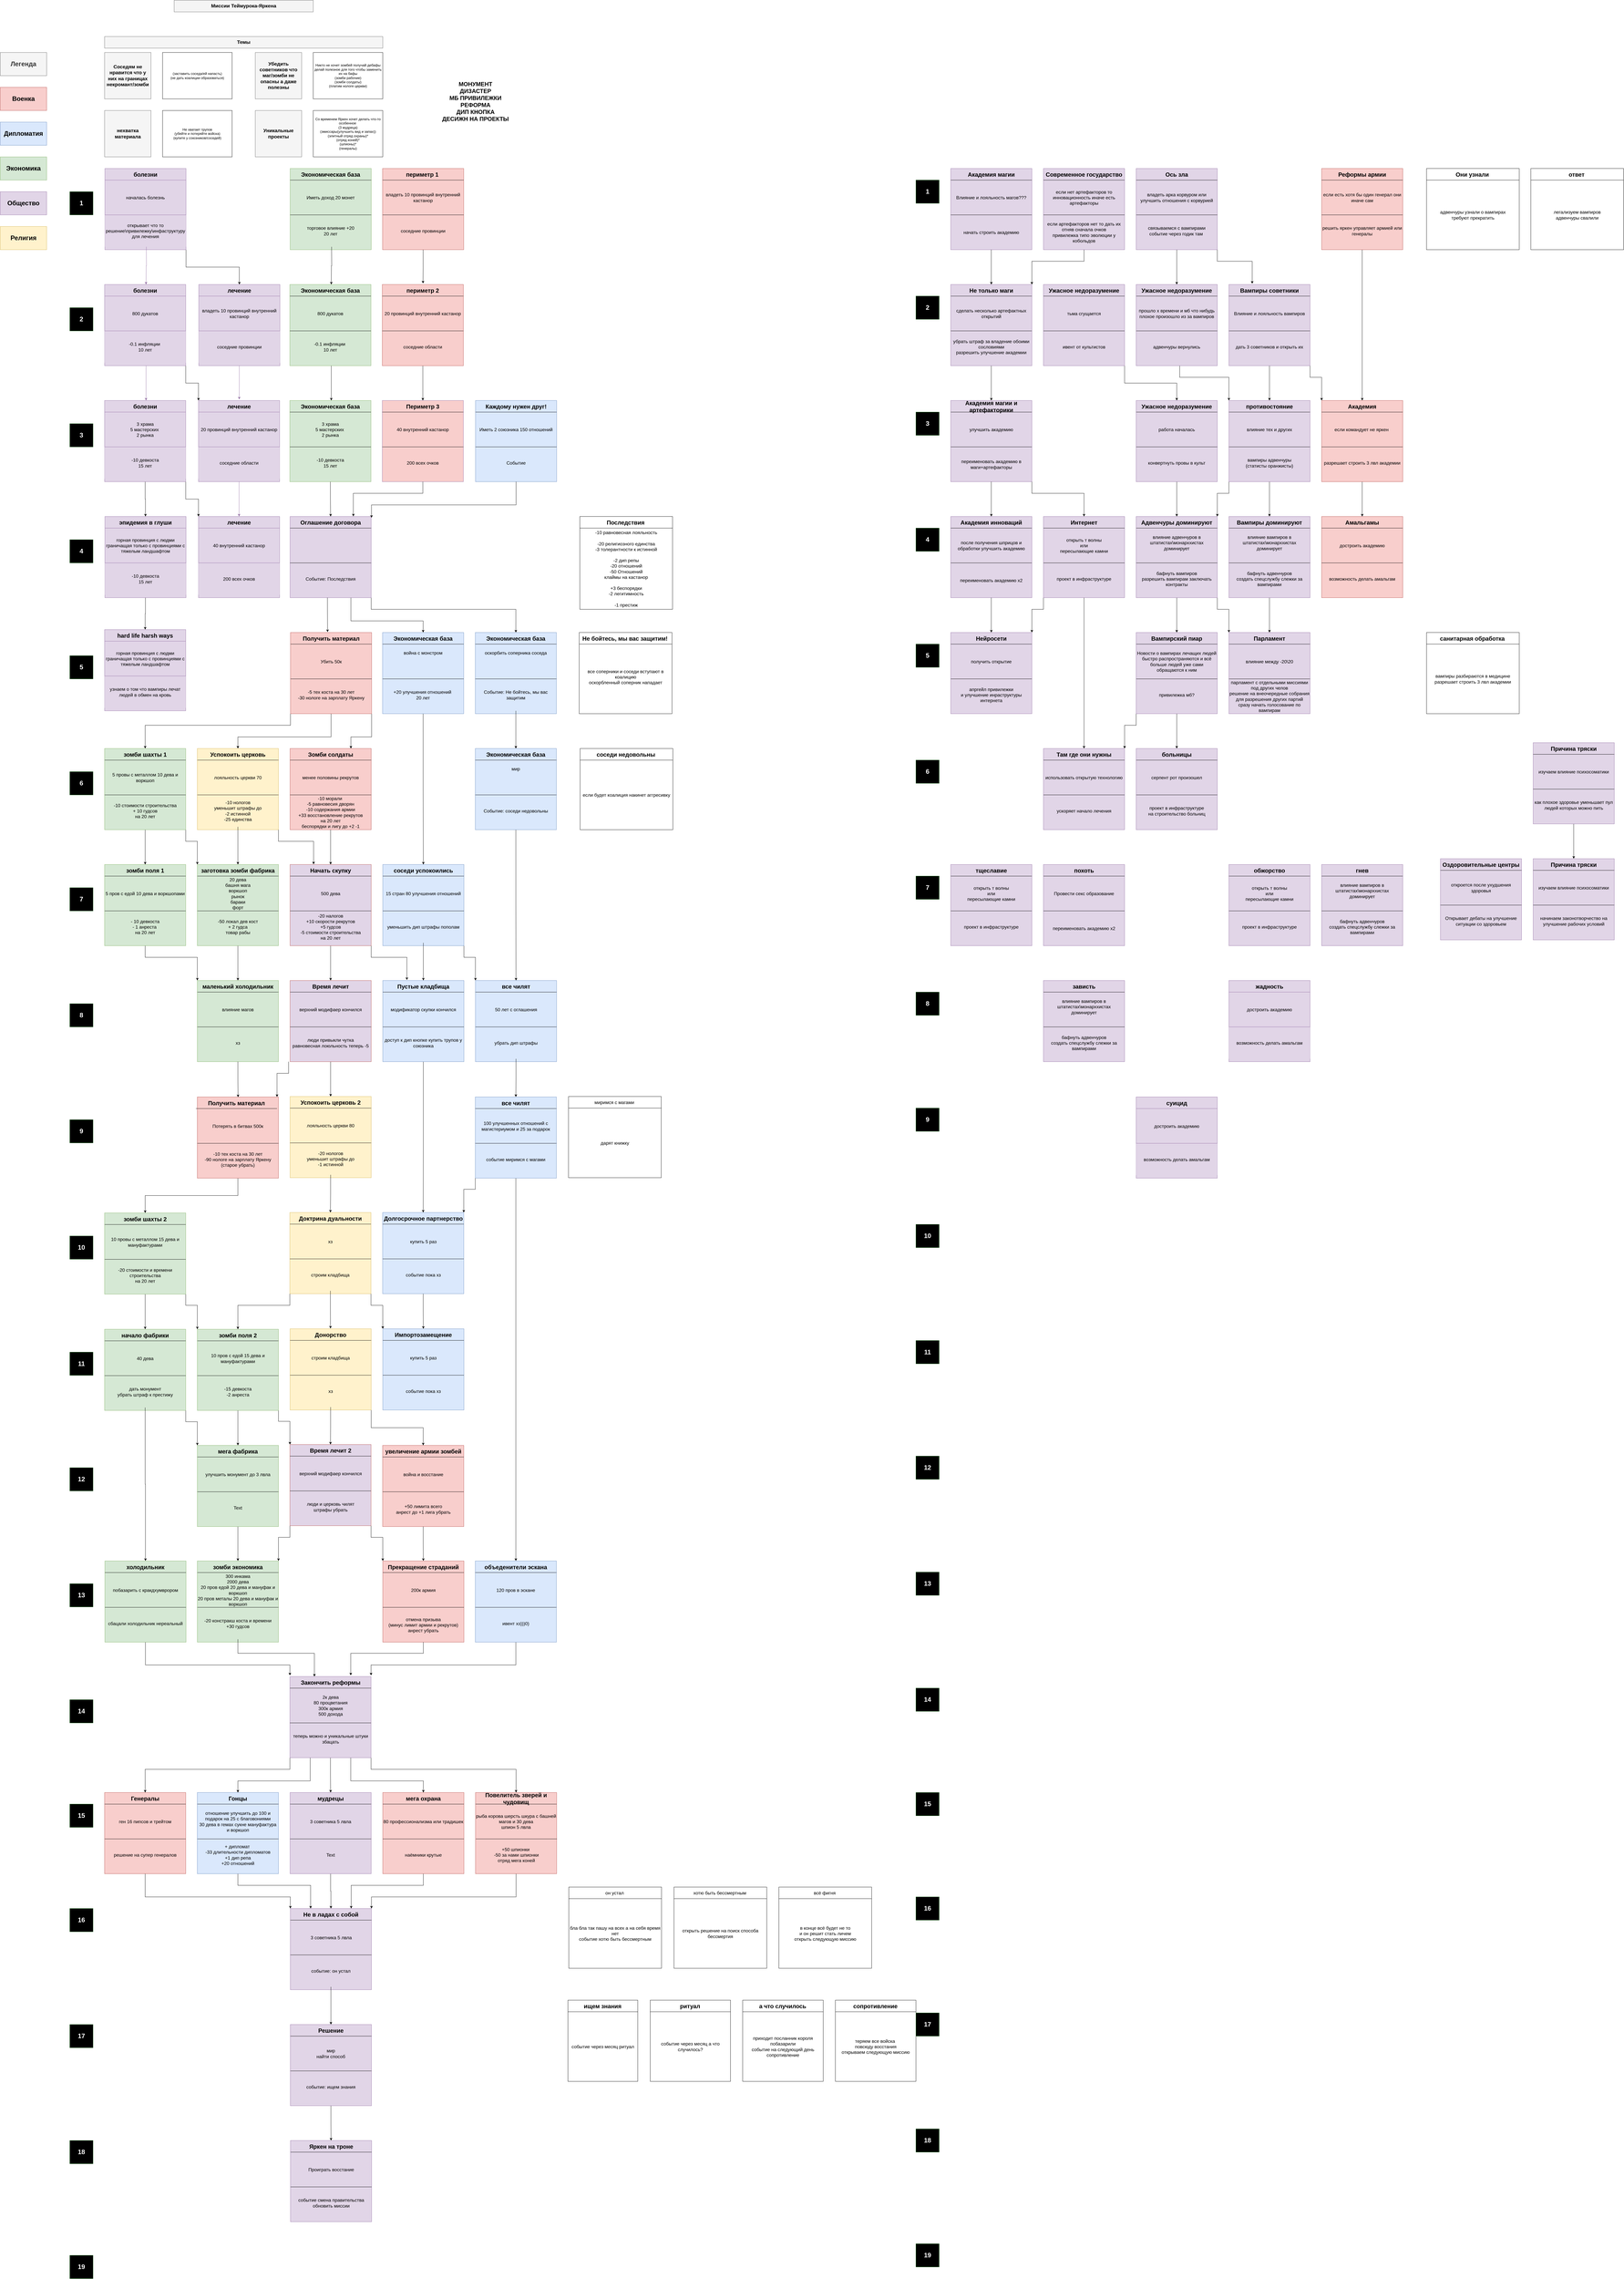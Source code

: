 <mxfile version="25.0.1">
  <diagram name="Страница — 1" id="BXOZgFZ0woUrctJBkeRY">
    <mxGraphModel dx="1793" dy="2102" grid="1" gridSize="10" guides="1" tooltips="1" connect="1" arrows="1" fold="1" page="1" pageScale="1" pageWidth="827" pageHeight="1169" math="0" shadow="0">
      <root>
        <mxCell id="0" />
        <mxCell id="1" parent="0" />
        <mxCell id="dLLO4N_0DPD6AMVL1Fj_-10" value="" style="rounded=0;whiteSpace=wrap;html=1;fillColor=#f5f5f5;fontColor=#333333;strokeColor=#666666;" parent="1" vertex="1">
          <mxGeometry x="640" y="-1100" width="480" height="40" as="geometry" />
        </mxCell>
        <mxCell id="dLLO4N_0DPD6AMVL1Fj_-11" value="" style="rounded=0;whiteSpace=wrap;html=1;fillColor=#f5f5f5;fontColor=#333333;strokeColor=#666666;" parent="1" vertex="1">
          <mxGeometry x="400" y="-975" width="960" height="40" as="geometry" />
        </mxCell>
        <mxCell id="dLLO4N_0DPD6AMVL1Fj_-14" value="&lt;font style=&quot;font-size: 17px;&quot;&gt;Темы&lt;/font&gt;" style="text;html=1;align=center;verticalAlign=middle;whiteSpace=wrap;rounded=0;fontStyle=1" parent="1" vertex="1">
          <mxGeometry x="850" y="-970" width="60" height="30" as="geometry" />
        </mxCell>
        <mxCell id="dLLO4N_0DPD6AMVL1Fj_-18" value="&lt;span style=&quot;font-size: 17px;&quot;&gt;Миссии Теймурока-Яркена&lt;/span&gt;" style="text;html=1;align=center;verticalAlign=middle;whiteSpace=wrap;rounded=0;fontStyle=1" parent="1" vertex="1">
          <mxGeometry x="755" y="-1095" width="250" height="30" as="geometry" />
        </mxCell>
        <mxCell id="dLLO4N_0DPD6AMVL1Fj_-19" value="" style="rounded=0;whiteSpace=wrap;html=1;fillColor=#f5f5f5;fontColor=#333333;strokeColor=#666666;" parent="1" vertex="1">
          <mxGeometry x="400" y="-920" width="160" height="160" as="geometry" />
        </mxCell>
        <mxCell id="dLLO4N_0DPD6AMVL1Fj_-20" value="&lt;font style=&quot;font-size: 17px;&quot;&gt;Соседям не нравится что у них на границах некромант/зомби&lt;/font&gt;" style="text;html=1;align=center;verticalAlign=middle;whiteSpace=wrap;rounded=0;fontStyle=1" parent="1" vertex="1">
          <mxGeometry x="400" y="-920" width="160" height="160" as="geometry" />
        </mxCell>
        <mxCell id="dLLO4N_0DPD6AMVL1Fj_-21" value="(заставить соседа/ей напасть)&lt;div&gt;(не дать коалиции образоваться)&lt;/div&gt;" style="rounded=0;whiteSpace=wrap;html=1;" parent="1" vertex="1">
          <mxGeometry x="600" y="-920" width="240" height="160" as="geometry" />
        </mxCell>
        <mxCell id="dLLO4N_0DPD6AMVL1Fj_-22" value="" style="rounded=0;whiteSpace=wrap;html=1;fillColor=#f5f5f5;fontColor=#333333;strokeColor=#666666;" parent="1" vertex="1">
          <mxGeometry x="920" y="-920" width="160" height="160" as="geometry" />
        </mxCell>
        <mxCell id="dLLO4N_0DPD6AMVL1Fj_-23" value="&lt;font style=&quot;font-size: 17px;&quot;&gt;Убедить советников что маг/зомби не опасны а даже полезны&lt;/font&gt;" style="text;html=1;align=center;verticalAlign=middle;whiteSpace=wrap;rounded=0;fontStyle=1" parent="1" vertex="1">
          <mxGeometry x="920" y="-920" width="160" height="160" as="geometry" />
        </mxCell>
        <mxCell id="dLLO4N_0DPD6AMVL1Fj_-24" value="" style="rounded=0;whiteSpace=wrap;html=1;" parent="1" vertex="1">
          <mxGeometry x="1120" y="-920" width="240" height="160" as="geometry" />
        </mxCell>
        <mxCell id="dLLO4N_0DPD6AMVL1Fj_-31" value="" style="rounded=0;whiteSpace=wrap;html=1;fillColor=#f5f5f5;fontColor=#333333;strokeColor=#666666;" parent="1" vertex="1">
          <mxGeometry x="400" y="-720" width="160" height="160" as="geometry" />
        </mxCell>
        <mxCell id="dLLO4N_0DPD6AMVL1Fj_-32" value="&lt;font style=&quot;font-size: 17px;&quot;&gt;нехватка материала&lt;/font&gt;" style="text;html=1;align=center;verticalAlign=middle;whiteSpace=wrap;rounded=0;fontStyle=1" parent="1" vertex="1">
          <mxGeometry x="400" y="-720" width="160" height="160" as="geometry" />
        </mxCell>
        <mxCell id="dLLO4N_0DPD6AMVL1Fj_-33" value="" style="rounded=0;whiteSpace=wrap;html=1;" parent="1" vertex="1">
          <mxGeometry x="600" y="-720" width="240" height="160" as="geometry" />
        </mxCell>
        <mxCell id="dLLO4N_0DPD6AMVL1Fj_-34" value="" style="rounded=0;whiteSpace=wrap;html=1;fillColor=#f5f5f5;fontColor=#333333;strokeColor=#666666;" parent="1" vertex="1">
          <mxGeometry x="920" y="-720" width="160" height="160" as="geometry" />
        </mxCell>
        <mxCell id="dLLO4N_0DPD6AMVL1Fj_-35" value="&lt;font style=&quot;font-size: 17px;&quot;&gt;Уникальные проекты&lt;/font&gt;" style="text;html=1;align=center;verticalAlign=middle;whiteSpace=wrap;rounded=0;fontStyle=1" parent="1" vertex="1">
          <mxGeometry x="920" y="-720" width="160" height="160" as="geometry" />
        </mxCell>
        <mxCell id="dLLO4N_0DPD6AMVL1Fj_-36" value="" style="rounded=0;whiteSpace=wrap;html=1;" parent="1" vertex="1">
          <mxGeometry x="1120" y="-720" width="240" height="160" as="geometry" />
        </mxCell>
        <mxCell id="dLLO4N_0DPD6AMVL1Fj_-38" value="Никто не хочет зомбей получай дебафы&lt;div&gt;делай полезное для того чтобы заменить их на бафы&lt;/div&gt;&lt;div&gt;(зомби рабочие)&lt;/div&gt;&lt;div&gt;(зомби солдаты)&lt;/div&gt;&lt;div&gt;(платим нологе церкви)&lt;/div&gt;" style="text;html=1;align=center;verticalAlign=middle;whiteSpace=wrap;rounded=0;" parent="1" vertex="1">
          <mxGeometry x="1120" y="-920" width="240" height="160" as="geometry" />
        </mxCell>
        <mxCell id="dLLO4N_0DPD6AMVL1Fj_-39" value="Не хватает трупов&lt;div&gt;(убейте и потеряйте войска)&lt;/div&gt;&lt;div&gt;(купите у союзников/соседей)&lt;/div&gt;" style="rounded=0;whiteSpace=wrap;html=1;" parent="1" vertex="1">
          <mxGeometry x="600" y="-720" width="240" height="160" as="geometry" />
        </mxCell>
        <mxCell id="dLLO4N_0DPD6AMVL1Fj_-41" value="" style="rounded=0;whiteSpace=wrap;html=1;" parent="1" vertex="1">
          <mxGeometry x="1120" y="-720" width="240" height="160" as="geometry" />
        </mxCell>
        <mxCell id="dLLO4N_0DPD6AMVL1Fj_-42" value="Со временем Яркен хочет делать что-то особенное&amp;nbsp;&lt;div&gt;(3 мудреца)&lt;/div&gt;&lt;div&gt;(эмиссары&lt;span style=&quot;background-color: initial;&quot;&gt;(улучшить вид и запах)&lt;/span&gt;&lt;span style=&quot;background-color: initial;&quot;&gt;)&lt;/span&gt;&lt;/div&gt;&lt;div&gt;(элитный отряд охраны)*&lt;/div&gt;&lt;div&gt;(отряд коней)*&lt;/div&gt;&lt;div&gt;(шпионы)*&lt;/div&gt;&lt;div&gt;(генералы)&lt;/div&gt;" style="text;html=1;align=center;verticalAlign=middle;whiteSpace=wrap;rounded=0;" parent="1" vertex="1">
          <mxGeometry x="1120" y="-720" width="240" height="160" as="geometry" />
        </mxCell>
        <mxCell id="dLLO4N_0DPD6AMVL1Fj_-43" value="" style="rounded=0;whiteSpace=wrap;html=1;fillColor=#f8cecc;strokeColor=#b85450;" parent="1" vertex="1">
          <mxGeometry x="40" y="-800" width="160" height="80" as="geometry" />
        </mxCell>
        <mxCell id="dLLO4N_0DPD6AMVL1Fj_-45" value="" style="rounded=0;whiteSpace=wrap;html=1;" parent="1" vertex="1">
          <mxGeometry x="40" y="-920" width="160" height="80" as="geometry" />
        </mxCell>
        <mxCell id="dLLO4N_0DPD6AMVL1Fj_-46" value="&lt;font style=&quot;font-size: 22px;&quot;&gt;Легенда&lt;/font&gt;" style="text;html=1;align=center;verticalAlign=middle;whiteSpace=wrap;rounded=0;fontStyle=1;fillColor=#f5f5f5;fontColor=#333333;strokeColor=#666666;" parent="1" vertex="1">
          <mxGeometry x="40" y="-920" width="160" height="80" as="geometry" />
        </mxCell>
        <mxCell id="dLLO4N_0DPD6AMVL1Fj_-48" value="&lt;font style=&quot;font-size: 22px;&quot;&gt;Военка&lt;/font&gt;" style="text;html=1;align=center;verticalAlign=middle;whiteSpace=wrap;rounded=0;fontStyle=1" parent="1" vertex="1">
          <mxGeometry x="40" y="-800" width="160" height="80" as="geometry" />
        </mxCell>
        <mxCell id="dLLO4N_0DPD6AMVL1Fj_-49" value="" style="rounded=0;whiteSpace=wrap;html=1;fillColor=#f8cecc;strokeColor=#b85450;" parent="1" vertex="1">
          <mxGeometry x="40" y="-560" width="160" height="80" as="geometry" />
        </mxCell>
        <mxCell id="dLLO4N_0DPD6AMVL1Fj_-50" value="" style="rounded=0;whiteSpace=wrap;html=1;" parent="1" vertex="1">
          <mxGeometry x="40" y="-680" width="160" height="80" as="geometry" />
        </mxCell>
        <mxCell id="dLLO4N_0DPD6AMVL1Fj_-51" value="&lt;font style=&quot;font-size: 22px;&quot;&gt;Дипломатия&lt;/font&gt;" style="text;html=1;align=center;verticalAlign=middle;whiteSpace=wrap;rounded=0;fontStyle=1;fillColor=#dae8fc;strokeColor=#6c8ebf;" parent="1" vertex="1">
          <mxGeometry x="40" y="-680" width="160" height="80" as="geometry" />
        </mxCell>
        <mxCell id="dLLO4N_0DPD6AMVL1Fj_-52" value="&lt;font style=&quot;font-size: 22px;&quot;&gt;Экономика&lt;/font&gt;" style="text;html=1;align=center;verticalAlign=middle;whiteSpace=wrap;rounded=0;fontStyle=1;fillColor=#d5e8d4;strokeColor=#82b366;" parent="1" vertex="1">
          <mxGeometry x="40" y="-560" width="160" height="80" as="geometry" />
        </mxCell>
        <mxCell id="dLLO4N_0DPD6AMVL1Fj_-53" value="" style="rounded=0;whiteSpace=wrap;html=1;fillColor=#f8cecc;strokeColor=#b85450;" parent="1" vertex="1">
          <mxGeometry x="40" y="-320" width="160" height="80" as="geometry" />
        </mxCell>
        <mxCell id="dLLO4N_0DPD6AMVL1Fj_-54" value="" style="rounded=0;whiteSpace=wrap;html=1;" parent="1" vertex="1">
          <mxGeometry x="40" y="-440" width="160" height="80" as="geometry" />
        </mxCell>
        <mxCell id="dLLO4N_0DPD6AMVL1Fj_-55" value="&lt;font style=&quot;font-size: 22px;&quot;&gt;Общество&lt;/font&gt;" style="text;html=1;align=center;verticalAlign=middle;whiteSpace=wrap;rounded=0;fontStyle=1;fillColor=#e1d5e7;strokeColor=#9673a6;" parent="1" vertex="1">
          <mxGeometry x="40" y="-440" width="160" height="80" as="geometry" />
        </mxCell>
        <mxCell id="dLLO4N_0DPD6AMVL1Fj_-56" value="&lt;font style=&quot;font-size: 22px;&quot;&gt;Религия&lt;/font&gt;" style="text;html=1;align=center;verticalAlign=middle;whiteSpace=wrap;rounded=0;fontStyle=1;fillColor=#fff2cc;strokeColor=#d6b656;" parent="1" vertex="1">
          <mxGeometry x="40" y="-320" width="160" height="80" as="geometry" />
        </mxCell>
        <mxCell id="dLLO4N_0DPD6AMVL1Fj_-112" value="" style="rounded=0;whiteSpace=wrap;html=1;fillColor=#f8cecc;strokeColor=#9673a6;gradientColor=none;" parent="1" vertex="1">
          <mxGeometry x="1358.25" y="280" width="280" height="280" as="geometry" />
        </mxCell>
        <mxCell id="dLLO4N_0DPD6AMVL1Fj_-113" value="&lt;font size=&quot;1&quot;&gt;&lt;b style=&quot;font-size: 20px;&quot;&gt;Периметр 3&lt;/b&gt;&lt;/font&gt;" style="text;html=1;align=center;verticalAlign=middle;whiteSpace=wrap;rounded=0;" parent="1" vertex="1">
          <mxGeometry x="1358.25" y="280" width="280" height="40" as="geometry" />
        </mxCell>
        <mxCell id="dLLO4N_0DPD6AMVL1Fj_-114" value="" style="endArrow=none;html=1;rounded=0;exitX=0;exitY=1;exitDx=0;exitDy=0;" parent="1" source="dLLO4N_0DPD6AMVL1Fj_-113" edge="1">
          <mxGeometry width="50" height="50" relative="1" as="geometry">
            <mxPoint x="1588.25" y="460" as="sourcePoint" />
            <mxPoint x="1638.25" y="320" as="targetPoint" />
          </mxGeometry>
        </mxCell>
        <mxCell id="dLLO4N_0DPD6AMVL1Fj_-115" value="&lt;div&gt;&lt;span style=&quot;font-size: 16px;&quot;&gt;40 внутренний кастанор&lt;/span&gt;&lt;/div&gt;" style="text;html=1;align=center;verticalAlign=middle;whiteSpace=wrap;rounded=0;" parent="1" vertex="1">
          <mxGeometry x="1358.25" y="320" width="280" height="120" as="geometry" />
        </mxCell>
        <mxCell id="dLLO4N_0DPD6AMVL1Fj_-116" value="&lt;span style=&quot;font-size: 16px;&quot;&gt;200 всех очков&lt;/span&gt;" style="text;html=1;align=center;verticalAlign=middle;whiteSpace=wrap;rounded=0;" parent="1" vertex="1">
          <mxGeometry x="1358.25" y="440" width="280" height="110" as="geometry" />
        </mxCell>
        <mxCell id="dLLO4N_0DPD6AMVL1Fj_-117" value="" style="endArrow=none;html=1;rounded=0;exitX=0;exitY=0;exitDx=0;exitDy=0;entryX=1;entryY=0;entryDx=0;entryDy=0;" parent="1" source="dLLO4N_0DPD6AMVL1Fj_-116" target="dLLO4N_0DPD6AMVL1Fj_-116" edge="1">
          <mxGeometry width="50" height="50" relative="1" as="geometry">
            <mxPoint x="1568.25" y="490" as="sourcePoint" />
            <mxPoint x="1618.25" y="440" as="targetPoint" />
          </mxGeometry>
        </mxCell>
        <mxCell id="pLovvp5TV7B99Uia17F4-3" style="edgeStyle=orthogonalEdgeStyle;rounded=0;orthogonalLoop=1;jettySize=auto;html=1;exitX=0.5;exitY=1;exitDx=0;exitDy=0;entryX=0.5;entryY=0;entryDx=0;entryDy=0;" parent="1" source="9ghoXm-9nMgsTZUyEOmh-32" target="9ghoXm-9nMgsTZUyEOmh-139" edge="1">
          <mxGeometry relative="1" as="geometry" />
        </mxCell>
        <mxCell id="9ghoXm-9nMgsTZUyEOmh-32" value="" style="rounded=0;whiteSpace=wrap;html=1;fillColor=#d5e8d4;strokeColor=#82b366;" parent="1" vertex="1">
          <mxGeometry x="1039.25" y="280" width="280" height="280" as="geometry" />
        </mxCell>
        <mxCell id="9ghoXm-9nMgsTZUyEOmh-33" value="&lt;font size=&quot;1&quot;&gt;&lt;b style=&quot;font-size: 20px;&quot;&gt;Экономическая база&lt;/b&gt;&lt;/font&gt;" style="text;html=1;align=center;verticalAlign=middle;whiteSpace=wrap;rounded=0;" parent="1" vertex="1">
          <mxGeometry x="1039.25" y="280" width="280" height="40" as="geometry" />
        </mxCell>
        <mxCell id="9ghoXm-9nMgsTZUyEOmh-34" value="" style="endArrow=none;html=1;rounded=0;exitX=0;exitY=1;exitDx=0;exitDy=0;" parent="1" source="9ghoXm-9nMgsTZUyEOmh-33" edge="1">
          <mxGeometry width="50" height="50" relative="1" as="geometry">
            <mxPoint x="1269.25" y="460" as="sourcePoint" />
            <mxPoint x="1319.25" y="320" as="targetPoint" />
          </mxGeometry>
        </mxCell>
        <mxCell id="9ghoXm-9nMgsTZUyEOmh-35" value="&lt;font style=&quot;font-size: 16px;&quot;&gt;3 храма&lt;/font&gt;&lt;div&gt;&lt;font style=&quot;font-size: 16px;&quot;&gt;5 мастерских&amp;nbsp;&lt;/font&gt;&lt;/div&gt;&lt;div&gt;&lt;font style=&quot;font-size: 16px;&quot;&gt;2 рынка&lt;/font&gt;&lt;/div&gt;" style="text;html=1;align=center;verticalAlign=middle;whiteSpace=wrap;rounded=0;" parent="1" vertex="1">
          <mxGeometry x="1039.25" y="320" width="280" height="120" as="geometry" />
        </mxCell>
        <mxCell id="9ghoXm-9nMgsTZUyEOmh-36" value="&lt;font style=&quot;font-size: 16px;&quot;&gt;-10 девкоста&lt;/font&gt;&lt;div&gt;&lt;font style=&quot;font-size: 16px;&quot;&gt;15 лет&lt;/font&gt;&lt;/div&gt;" style="text;html=1;align=center;verticalAlign=middle;whiteSpace=wrap;rounded=0;" parent="1" vertex="1">
          <mxGeometry x="1039.25" y="440" width="280" height="110" as="geometry" />
        </mxCell>
        <mxCell id="9ghoXm-9nMgsTZUyEOmh-37" value="" style="endArrow=none;html=1;rounded=0;exitX=0;exitY=0;exitDx=0;exitDy=0;entryX=1;entryY=0;entryDx=0;entryDy=0;" parent="1" source="9ghoXm-9nMgsTZUyEOmh-36" target="9ghoXm-9nMgsTZUyEOmh-36" edge="1">
          <mxGeometry width="50" height="50" relative="1" as="geometry">
            <mxPoint x="1249.25" y="490" as="sourcePoint" />
            <mxPoint x="1299.25" y="440" as="targetPoint" />
          </mxGeometry>
        </mxCell>
        <mxCell id="9ghoXm-9nMgsTZUyEOmh-50" value="" style="rounded=0;whiteSpace=wrap;html=1;fillColor=#dae8fc;strokeColor=#6c8ebf;" parent="1" vertex="1">
          <mxGeometry x="1680" y="280" width="280" height="280" as="geometry" />
        </mxCell>
        <mxCell id="9ghoXm-9nMgsTZUyEOmh-51" value="&lt;font size=&quot;1&quot;&gt;&lt;b style=&quot;font-size: 20px;&quot;&gt;Каждому нужен друг!&lt;/b&gt;&lt;/font&gt;" style="text;html=1;align=center;verticalAlign=middle;whiteSpace=wrap;rounded=0;" parent="1" vertex="1">
          <mxGeometry x="1680" y="280" width="280" height="40" as="geometry" />
        </mxCell>
        <mxCell id="9ghoXm-9nMgsTZUyEOmh-52" value="" style="endArrow=none;html=1;rounded=0;exitX=0;exitY=1;exitDx=0;exitDy=0;" parent="1" source="9ghoXm-9nMgsTZUyEOmh-51" edge="1">
          <mxGeometry width="50" height="50" relative="1" as="geometry">
            <mxPoint x="1910" y="460" as="sourcePoint" />
            <mxPoint x="1960" y="320" as="targetPoint" />
          </mxGeometry>
        </mxCell>
        <mxCell id="9ghoXm-9nMgsTZUyEOmh-53" value="&lt;font style=&quot;font-size: 16px;&quot;&gt;Иметь 2 союзника 150 отношений&lt;/font&gt;" style="text;html=1;align=center;verticalAlign=middle;whiteSpace=wrap;rounded=0;" parent="1" vertex="1">
          <mxGeometry x="1680" y="320" width="280" height="120" as="geometry" />
        </mxCell>
        <mxCell id="9ghoXm-9nMgsTZUyEOmh-54" value="&lt;span style=&quot;font-size: 16px;&quot;&gt;Событие&lt;/span&gt;" style="text;html=1;align=center;verticalAlign=middle;whiteSpace=wrap;rounded=0;" parent="1" vertex="1">
          <mxGeometry x="1680" y="440" width="280" height="110" as="geometry" />
        </mxCell>
        <mxCell id="9ghoXm-9nMgsTZUyEOmh-55" value="" style="endArrow=none;html=1;rounded=0;exitX=0;exitY=0;exitDx=0;exitDy=0;entryX=1;entryY=0;entryDx=0;entryDy=0;" parent="1" source="9ghoXm-9nMgsTZUyEOmh-54" target="9ghoXm-9nMgsTZUyEOmh-54" edge="1">
          <mxGeometry width="50" height="50" relative="1" as="geometry">
            <mxPoint x="1890" y="490" as="sourcePoint" />
            <mxPoint x="1940" y="440" as="targetPoint" />
          </mxGeometry>
        </mxCell>
        <mxCell id="9ghoXm-9nMgsTZUyEOmh-133" value="" style="rounded=0;whiteSpace=wrap;html=1;" parent="1" vertex="1">
          <mxGeometry x="2040" y="680" width="320" height="40" as="geometry" />
        </mxCell>
        <mxCell id="9ghoXm-9nMgsTZUyEOmh-134" value="" style="rounded=0;whiteSpace=wrap;html=1;" parent="1" vertex="1">
          <mxGeometry x="2040" y="720" width="320" height="280" as="geometry" />
        </mxCell>
        <mxCell id="9ghoXm-9nMgsTZUyEOmh-135" value="&lt;font style=&quot;font-size: 20px;&quot;&gt;&lt;b&gt;Последствия&lt;/b&gt;&lt;/font&gt;" style="text;html=1;align=center;verticalAlign=middle;whiteSpace=wrap;rounded=0;" parent="1" vertex="1">
          <mxGeometry x="2038" y="680" width="320" height="40" as="geometry" />
        </mxCell>
        <mxCell id="9ghoXm-9nMgsTZUyEOmh-136" value="&lt;font style=&quot;font-size: 16px;&quot;&gt;-10 равновесная лояльность&lt;/font&gt;&lt;div&gt;&lt;div&gt;&lt;font style=&quot;font-size: 16px;&quot;&gt;&amp;nbsp;&lt;/font&gt;&lt;div&gt;&lt;span style=&quot;font-size: 16px;&quot;&gt;-20 религиозного единства&lt;br&gt;&lt;/span&gt;&lt;div&gt;&lt;div&gt;&lt;font style=&quot;font-size: 16px;&quot;&gt;-3 толерантности к истинной&lt;/font&gt;&lt;/div&gt;&lt;div&gt;&lt;font style=&quot;font-size: 16px;&quot;&gt;&amp;nbsp;&lt;/font&gt;&lt;/div&gt;&lt;div&gt;&lt;font style=&quot;font-size: 16px;&quot;&gt;-2 дип репы&lt;/font&gt;&lt;/div&gt;&lt;div&gt;&lt;font style=&quot;font-size: 16px;&quot;&gt;-20 отношений&lt;/font&gt;&lt;/div&gt;&lt;div&gt;&lt;font style=&quot;font-size: 16px;&quot;&gt;-50 Отношений&lt;/font&gt;&lt;/div&gt;&lt;div&gt;&lt;font style=&quot;font-size: 16px;&quot;&gt;клаймы&amp;nbsp;&lt;span style=&quot;background-color: initial;&quot;&gt;на кастанор&lt;/span&gt;&lt;br&gt;&lt;/font&gt;&lt;/div&gt;&lt;div&gt;&lt;font style=&quot;font-size: 16px;&quot;&gt;&lt;br&gt;&lt;/font&gt;&lt;/div&gt;&lt;span style=&quot;font-size: 16px;&quot;&gt;+3 беспорядки&lt;/span&gt;&lt;/div&gt;&lt;div&gt;&lt;span style=&quot;font-size: 16px;&quot;&gt;-2 легитимность&lt;/span&gt;&lt;span style=&quot;font-size: 16px;&quot;&gt;&lt;br&gt;&lt;/span&gt;&lt;/div&gt;&lt;div&gt;&lt;span style=&quot;font-size: 16px;&quot;&gt;&lt;br&gt;&lt;/span&gt;&lt;div&gt;&lt;font style=&quot;font-size: 16px;&quot;&gt;-1 престиж&lt;/font&gt;&lt;/div&gt;&lt;/div&gt;&lt;/div&gt;&lt;/div&gt;&lt;/div&gt;" style="text;html=1;align=center;verticalAlign=middle;whiteSpace=wrap;rounded=0;" parent="1" vertex="1">
          <mxGeometry x="2040" y="720" width="320" height="280" as="geometry" />
        </mxCell>
        <mxCell id="adHzRCtXYdIg2MAHcMbn-15" style="edgeStyle=orthogonalEdgeStyle;rounded=0;orthogonalLoop=1;jettySize=auto;html=1;exitX=1;exitY=1;exitDx=0;exitDy=0;entryX=0.5;entryY=0;entryDx=0;entryDy=0;" parent="1" source="9ghoXm-9nMgsTZUyEOmh-138" target="9ghoXm-9nMgsTZUyEOmh-170" edge="1">
          <mxGeometry relative="1" as="geometry">
            <Array as="points">
              <mxPoint x="1320" y="1000" />
              <mxPoint x="1819" y="1000" />
            </Array>
          </mxGeometry>
        </mxCell>
        <mxCell id="adHzRCtXYdIg2MAHcMbn-16" style="edgeStyle=orthogonalEdgeStyle;rounded=0;orthogonalLoop=1;jettySize=auto;html=1;exitX=0.75;exitY=1;exitDx=0;exitDy=0;entryX=0.5;entryY=0;entryDx=0;entryDy=0;" parent="1" source="9ghoXm-9nMgsTZUyEOmh-138" target="kTPqQOl_AH265QqrMBXn-8" edge="1">
          <mxGeometry relative="1" as="geometry">
            <Array as="points">
              <mxPoint x="1250" y="1040" />
              <mxPoint x="1499" y="1040" />
            </Array>
          </mxGeometry>
        </mxCell>
        <mxCell id="9ghoXm-9nMgsTZUyEOmh-138" value="" style="rounded=0;whiteSpace=wrap;html=1;fillColor=#e1d5e7;strokeColor=#9673a6;" parent="1" vertex="1">
          <mxGeometry x="1040" y="680" width="280" height="280" as="geometry" />
        </mxCell>
        <mxCell id="9ghoXm-9nMgsTZUyEOmh-139" value="&lt;font size=&quot;1&quot;&gt;&lt;b style=&quot;font-size: 20px;&quot;&gt;Оглашение договора&lt;/b&gt;&lt;/font&gt;" style="text;html=1;align=center;verticalAlign=middle;whiteSpace=wrap;rounded=0;" parent="1" vertex="1">
          <mxGeometry x="1040" y="680" width="280" height="40" as="geometry" />
        </mxCell>
        <mxCell id="9ghoXm-9nMgsTZUyEOmh-140" value="" style="endArrow=none;html=1;rounded=0;exitX=0;exitY=1;exitDx=0;exitDy=0;" parent="1" source="9ghoXm-9nMgsTZUyEOmh-139" edge="1">
          <mxGeometry width="50" height="50" relative="1" as="geometry">
            <mxPoint x="1270" y="860" as="sourcePoint" />
            <mxPoint x="1320" y="720" as="targetPoint" />
          </mxGeometry>
        </mxCell>
        <mxCell id="9ghoXm-9nMgsTZUyEOmh-142" value="&lt;span style=&quot;font-size: 16px;&quot;&gt;Событие: Последствия&lt;/span&gt;" style="text;html=1;align=center;verticalAlign=middle;whiteSpace=wrap;rounded=0;" parent="1" vertex="1">
          <mxGeometry x="1040" y="840" width="280" height="110" as="geometry" />
        </mxCell>
        <mxCell id="9ghoXm-9nMgsTZUyEOmh-143" value="" style="endArrow=none;html=1;rounded=0;exitX=0;exitY=0;exitDx=0;exitDy=0;entryX=1;entryY=0;entryDx=0;entryDy=0;" parent="1" source="9ghoXm-9nMgsTZUyEOmh-142" target="9ghoXm-9nMgsTZUyEOmh-142" edge="1">
          <mxGeometry width="50" height="50" relative="1" as="geometry">
            <mxPoint x="1250" y="890" as="sourcePoint" />
            <mxPoint x="1300" y="840" as="targetPoint" />
          </mxGeometry>
        </mxCell>
        <mxCell id="9ghoXm-9nMgsTZUyEOmh-273" style="edgeStyle=orthogonalEdgeStyle;rounded=0;orthogonalLoop=1;jettySize=auto;html=1;exitX=0.5;exitY=1;exitDx=0;exitDy=0;entryX=0.5;entryY=0;entryDx=0;entryDy=0;" parent="1" source="9ghoXm-9nMgsTZUyEOmh-145" target="9ghoXm-9nMgsTZUyEOmh-268" edge="1">
          <mxGeometry relative="1" as="geometry">
            <Array as="points">
              <mxPoint x="1182" y="1440" />
              <mxPoint x="860" y="1440" />
            </Array>
          </mxGeometry>
        </mxCell>
        <mxCell id="0Ew-OyiPKJsIfG58_g5D-161" style="edgeStyle=orthogonalEdgeStyle;rounded=0;orthogonalLoop=1;jettySize=auto;html=1;exitX=0;exitY=1;exitDx=0;exitDy=0;entryX=0.5;entryY=0;entryDx=0;entryDy=0;" parent="1" source="9ghoXm-9nMgsTZUyEOmh-145" target="0Ew-OyiPKJsIfG58_g5D-100" edge="1">
          <mxGeometry relative="1" as="geometry">
            <Array as="points">
              <mxPoint x="1042" y="1400" />
              <mxPoint x="540" y="1400" />
            </Array>
          </mxGeometry>
        </mxCell>
        <mxCell id="MGUnxN-y1VWMcGxOPfXG-20" style="edgeStyle=orthogonalEdgeStyle;rounded=0;orthogonalLoop=1;jettySize=auto;html=1;exitX=1;exitY=1;exitDx=0;exitDy=0;entryX=0.75;entryY=0;entryDx=0;entryDy=0;" parent="1" source="9ghoXm-9nMgsTZUyEOmh-145" target="9ghoXm-9nMgsTZUyEOmh-210" edge="1">
          <mxGeometry relative="1" as="geometry">
            <Array as="points">
              <mxPoint x="1322" y="1440" />
              <mxPoint x="1250" y="1440" />
            </Array>
          </mxGeometry>
        </mxCell>
        <mxCell id="9ghoXm-9nMgsTZUyEOmh-145" value="" style="rounded=0;whiteSpace=wrap;html=1;fillColor=#f8cecc;strokeColor=#b85450;" parent="1" vertex="1">
          <mxGeometry x="1041.5" y="1080" width="280" height="280" as="geometry" />
        </mxCell>
        <mxCell id="9ghoXm-9nMgsTZUyEOmh-146" value="&lt;span style=&quot;font-size: 20px;&quot;&gt;&lt;b&gt;Получить материал&lt;/b&gt;&lt;/span&gt;" style="text;html=1;align=center;verticalAlign=middle;whiteSpace=wrap;rounded=0;" parent="1" vertex="1">
          <mxGeometry x="1041.5" y="1080" width="280" height="40" as="geometry" />
        </mxCell>
        <mxCell id="9ghoXm-9nMgsTZUyEOmh-147" value="" style="endArrow=none;html=1;rounded=0;exitX=0;exitY=1;exitDx=0;exitDy=0;" parent="1" source="9ghoXm-9nMgsTZUyEOmh-146" edge="1">
          <mxGeometry width="50" height="50" relative="1" as="geometry">
            <mxPoint x="1271.5" y="1260" as="sourcePoint" />
            <mxPoint x="1321.5" y="1120" as="targetPoint" />
          </mxGeometry>
        </mxCell>
        <mxCell id="9ghoXm-9nMgsTZUyEOmh-148" value="&lt;span style=&quot;font-size: 16px;&quot;&gt;Убить 50к&lt;/span&gt;" style="text;html=1;align=center;verticalAlign=middle;whiteSpace=wrap;rounded=0;" parent="1" vertex="1">
          <mxGeometry x="1041.5" y="1120" width="280" height="120" as="geometry" />
        </mxCell>
        <mxCell id="9ghoXm-9nMgsTZUyEOmh-149" value="&lt;font style=&quot;font-size: 16px;&quot;&gt;-5 тех коста на 30 лет&lt;/font&gt;&lt;div&gt;&lt;font style=&quot;font-size: 16px;&quot;&gt;-30 нологе на зарплату Яркену&lt;/font&gt;&lt;/div&gt;" style="text;html=1;align=center;verticalAlign=middle;whiteSpace=wrap;rounded=0;" parent="1" vertex="1">
          <mxGeometry x="1041.5" y="1240" width="280" height="110" as="geometry" />
        </mxCell>
        <mxCell id="9ghoXm-9nMgsTZUyEOmh-150" value="" style="endArrow=none;html=1;rounded=0;exitX=0;exitY=0;exitDx=0;exitDy=0;entryX=1;entryY=0;entryDx=0;entryDy=0;" parent="1" source="9ghoXm-9nMgsTZUyEOmh-149" target="9ghoXm-9nMgsTZUyEOmh-149" edge="1">
          <mxGeometry width="50" height="50" relative="1" as="geometry">
            <mxPoint x="1251.5" y="1290" as="sourcePoint" />
            <mxPoint x="1301.5" y="1240" as="targetPoint" />
          </mxGeometry>
        </mxCell>
        <mxCell id="9ghoXm-9nMgsTZUyEOmh-169" value="" style="rounded=0;whiteSpace=wrap;html=1;fillColor=#dae8fc;strokeColor=#6c8ebf;" parent="1" vertex="1">
          <mxGeometry x="1679.25" y="1080" width="280" height="280" as="geometry" />
        </mxCell>
        <mxCell id="9ghoXm-9nMgsTZUyEOmh-170" value="&lt;font size=&quot;1&quot;&gt;&lt;b style=&quot;font-size: 20px;&quot;&gt;Экономическая база&lt;/b&gt;&lt;/font&gt;" style="text;html=1;align=center;verticalAlign=middle;whiteSpace=wrap;rounded=0;" parent="1" vertex="1">
          <mxGeometry x="1679.25" y="1080" width="280" height="40" as="geometry" />
        </mxCell>
        <mxCell id="9ghoXm-9nMgsTZUyEOmh-171" value="" style="endArrow=none;html=1;rounded=0;exitX=0;exitY=1;exitDx=0;exitDy=0;" parent="1" source="9ghoXm-9nMgsTZUyEOmh-170" edge="1">
          <mxGeometry width="50" height="50" relative="1" as="geometry">
            <mxPoint x="1909.25" y="1260" as="sourcePoint" />
            <mxPoint x="1959.25" y="1120" as="targetPoint" />
          </mxGeometry>
        </mxCell>
        <mxCell id="9ghoXm-9nMgsTZUyEOmh-172" value="&lt;font style=&quot;font-size: 16px;&quot;&gt;оскорбить соперника соседа&lt;/font&gt;" style="text;html=1;align=center;verticalAlign=middle;whiteSpace=wrap;rounded=0;" parent="1" vertex="1">
          <mxGeometry x="1679.25" y="1090" width="280" height="120" as="geometry" />
        </mxCell>
        <mxCell id="adHzRCtXYdIg2MAHcMbn-32" style="edgeStyle=orthogonalEdgeStyle;rounded=0;orthogonalLoop=1;jettySize=auto;html=1;exitX=0.5;exitY=1;exitDx=0;exitDy=0;entryX=0.5;entryY=0;entryDx=0;entryDy=0;" parent="1" source="9ghoXm-9nMgsTZUyEOmh-173" target="adHzRCtXYdIg2MAHcMbn-20" edge="1">
          <mxGeometry relative="1" as="geometry" />
        </mxCell>
        <mxCell id="9ghoXm-9nMgsTZUyEOmh-173" value="&lt;font style=&quot;font-size: 16px;&quot;&gt;Событие: Не бойтесь, мы вас защитим&lt;/font&gt;" style="text;html=1;align=center;verticalAlign=middle;whiteSpace=wrap;rounded=0;" parent="1" vertex="1">
          <mxGeometry x="1679.25" y="1240" width="280" height="110" as="geometry" />
        </mxCell>
        <mxCell id="9ghoXm-9nMgsTZUyEOmh-174" value="" style="endArrow=none;html=1;rounded=0;exitX=0;exitY=0;exitDx=0;exitDy=0;entryX=1;entryY=0;entryDx=0;entryDy=0;" parent="1" source="9ghoXm-9nMgsTZUyEOmh-173" target="9ghoXm-9nMgsTZUyEOmh-173" edge="1">
          <mxGeometry width="50" height="50" relative="1" as="geometry">
            <mxPoint x="1889.25" y="1290" as="sourcePoint" />
            <mxPoint x="1939.25" y="1240" as="targetPoint" />
          </mxGeometry>
        </mxCell>
        <mxCell id="9ghoXm-9nMgsTZUyEOmh-183" value="" style="rounded=0;whiteSpace=wrap;html=1;" parent="1" vertex="1">
          <mxGeometry x="2038" y="1080" width="320" height="40" as="geometry" />
        </mxCell>
        <mxCell id="9ghoXm-9nMgsTZUyEOmh-184" value="" style="rounded=0;whiteSpace=wrap;html=1;" parent="1" vertex="1">
          <mxGeometry x="2038" y="1120" width="320" height="240" as="geometry" />
        </mxCell>
        <mxCell id="9ghoXm-9nMgsTZUyEOmh-185" value="&lt;span style=&quot;font-size: 20px;&quot;&gt;&lt;b&gt;Не бойтесь, мы вас защитим!&lt;/b&gt;&lt;/span&gt;" style="text;html=1;align=center;verticalAlign=middle;whiteSpace=wrap;rounded=0;" parent="1" vertex="1">
          <mxGeometry x="2036" y="1080" width="320" height="40" as="geometry" />
        </mxCell>
        <mxCell id="9ghoXm-9nMgsTZUyEOmh-186" value="&lt;div&gt;&lt;span style=&quot;font-size: 16px;&quot;&gt;все соперники и соседи вступают в коалицию&lt;/span&gt;&lt;/div&gt;&lt;span style=&quot;font-size: 16px;&quot;&gt;оскорбленный соперник нападает&lt;/span&gt;&lt;div&gt;&lt;br&gt;&lt;/div&gt;" style="text;html=1;align=center;verticalAlign=middle;whiteSpace=wrap;rounded=0;" parent="1" vertex="1">
          <mxGeometry x="2038" y="1120" width="320" height="240" as="geometry" />
        </mxCell>
        <mxCell id="9ghoXm-9nMgsTZUyEOmh-187" value="" style="rounded=0;whiteSpace=wrap;html=1;" parent="1" vertex="1">
          <mxGeometry x="2041" y="1480" width="320" height="40" as="geometry" />
        </mxCell>
        <mxCell id="9ghoXm-9nMgsTZUyEOmh-188" value="" style="rounded=0;whiteSpace=wrap;html=1;" parent="1" vertex="1">
          <mxGeometry x="2041" y="1520" width="320" height="240" as="geometry" />
        </mxCell>
        <mxCell id="9ghoXm-9nMgsTZUyEOmh-189" value="&lt;span style=&quot;font-size: 20px;&quot;&gt;&lt;b&gt;соседи недовольны&lt;/b&gt;&lt;/span&gt;" style="text;html=1;align=center;verticalAlign=middle;whiteSpace=wrap;rounded=0;" parent="1" vertex="1">
          <mxGeometry x="2039" y="1480" width="320" height="40" as="geometry" />
        </mxCell>
        <mxCell id="9ghoXm-9nMgsTZUyEOmh-190" value="&lt;span style=&quot;font-size: 16px;&quot;&gt;если будет коалиция накинет аггресивку&lt;/span&gt;" style="text;html=1;align=center;verticalAlign=middle;whiteSpace=wrap;rounded=0;" parent="1" vertex="1">
          <mxGeometry x="2041" y="1520" width="320" height="240" as="geometry" />
        </mxCell>
        <mxCell id="9ghoXm-9nMgsTZUyEOmh-265" style="edgeStyle=orthogonalEdgeStyle;rounded=0;orthogonalLoop=1;jettySize=auto;html=1;exitX=1;exitY=1;exitDx=0;exitDy=0;entryX=0.297;entryY=-0.044;entryDx=0;entryDy=0;entryPerimeter=0;" parent="1" source="9ghoXm-9nMgsTZUyEOmh-203" target="9ghoXm-9nMgsTZUyEOmh-244" edge="1">
          <mxGeometry relative="1" as="geometry">
            <Array as="points">
              <mxPoint x="1320" y="2200" />
              <mxPoint x="1443" y="2200" />
            </Array>
          </mxGeometry>
        </mxCell>
        <mxCell id="0Ew-OyiPKJsIfG58_g5D-158" style="edgeStyle=orthogonalEdgeStyle;rounded=0;orthogonalLoop=1;jettySize=auto;html=1;exitX=0.5;exitY=1;exitDx=0;exitDy=0;entryX=0.5;entryY=0;entryDx=0;entryDy=0;" parent="1" source="9ghoXm-9nMgsTZUyEOmh-203" target="0Ew-OyiPKJsIfG58_g5D-153" edge="1">
          <mxGeometry relative="1" as="geometry" />
        </mxCell>
        <mxCell id="9ghoXm-9nMgsTZUyEOmh-203" value="" style="rounded=0;whiteSpace=wrap;html=1;fillColor=#e1d5e7;strokeColor=#b85450;gradientColor=none;gradientDirection=west;" parent="1" vertex="1">
          <mxGeometry x="1040" y="1880" width="280" height="280" as="geometry" />
        </mxCell>
        <mxCell id="9ghoXm-9nMgsTZUyEOmh-204" value="&lt;font size=&quot;1&quot;&gt;&lt;b style=&quot;font-size: 20px;&quot;&gt;Начать скупку&lt;/b&gt;&lt;/font&gt;" style="text;html=1;align=center;verticalAlign=middle;whiteSpace=wrap;rounded=0;" parent="1" vertex="1">
          <mxGeometry x="1040" y="1880" width="280" height="40" as="geometry" />
        </mxCell>
        <mxCell id="9ghoXm-9nMgsTZUyEOmh-205" value="" style="endArrow=none;html=1;rounded=0;exitX=0;exitY=1;exitDx=0;exitDy=0;" parent="1" source="9ghoXm-9nMgsTZUyEOmh-204" edge="1">
          <mxGeometry width="50" height="50" relative="1" as="geometry">
            <mxPoint x="1270" y="2060" as="sourcePoint" />
            <mxPoint x="1320" y="1920" as="targetPoint" />
          </mxGeometry>
        </mxCell>
        <mxCell id="9ghoXm-9nMgsTZUyEOmh-206" value="&lt;font style=&quot;font-size: 16px;&quot;&gt;500 дева&lt;/font&gt;" style="text;html=1;align=center;verticalAlign=middle;whiteSpace=wrap;rounded=0;" parent="1" vertex="1">
          <mxGeometry x="1040" y="1920" width="280" height="120" as="geometry" />
        </mxCell>
        <mxCell id="9ghoXm-9nMgsTZUyEOmh-207" value="&lt;font style=&quot;font-size: 16px;&quot;&gt;-20 налогов&lt;/font&gt;&lt;div&gt;&lt;font style=&quot;font-size: 16px;&quot;&gt;+10 скорости рекрутов&lt;/font&gt;&lt;/div&gt;&lt;div&gt;&lt;font style=&quot;font-size: 16px;&quot;&gt;+5 гудсов&lt;/font&gt;&lt;/div&gt;&lt;div&gt;&lt;font style=&quot;font-size: 16px;&quot;&gt;-5 стоимости строительства&lt;/font&gt;&lt;/div&gt;&lt;div&gt;&lt;font style=&quot;font-size: 16px;&quot;&gt;на 20 лет&lt;/font&gt;&lt;/div&gt;" style="text;html=1;align=center;verticalAlign=middle;whiteSpace=wrap;rounded=0;" parent="1" vertex="1">
          <mxGeometry x="1040" y="2040" width="280" height="110" as="geometry" />
        </mxCell>
        <mxCell id="9ghoXm-9nMgsTZUyEOmh-208" value="" style="endArrow=none;html=1;rounded=0;exitX=0;exitY=0;exitDx=0;exitDy=0;entryX=1;entryY=0;entryDx=0;entryDy=0;" parent="1" source="9ghoXm-9nMgsTZUyEOmh-207" target="9ghoXm-9nMgsTZUyEOmh-207" edge="1">
          <mxGeometry width="50" height="50" relative="1" as="geometry">
            <mxPoint x="1250" y="2090" as="sourcePoint" />
            <mxPoint x="1300" y="2040" as="targetPoint" />
          </mxGeometry>
        </mxCell>
        <mxCell id="9ghoXm-9nMgsTZUyEOmh-209" value="" style="rounded=0;whiteSpace=wrap;html=1;fillColor=#f8cecc;strokeColor=#b85450;" parent="1" vertex="1">
          <mxGeometry x="1040" y="1480" width="280" height="280" as="geometry" />
        </mxCell>
        <mxCell id="9ghoXm-9nMgsTZUyEOmh-210" value="&lt;b style=&quot;font-size: 20px;&quot;&gt;Зомби солдаты&lt;/b&gt;" style="text;html=1;align=center;verticalAlign=middle;whiteSpace=wrap;rounded=0;" parent="1" vertex="1">
          <mxGeometry x="1040" y="1480" width="280" height="40" as="geometry" />
        </mxCell>
        <mxCell id="9ghoXm-9nMgsTZUyEOmh-211" value="" style="endArrow=none;html=1;rounded=0;exitX=0;exitY=1;exitDx=0;exitDy=0;" parent="1" source="9ghoXm-9nMgsTZUyEOmh-210" edge="1">
          <mxGeometry width="50" height="50" relative="1" as="geometry">
            <mxPoint x="1270" y="1660" as="sourcePoint" />
            <mxPoint x="1320" y="1520" as="targetPoint" />
          </mxGeometry>
        </mxCell>
        <mxCell id="9ghoXm-9nMgsTZUyEOmh-212" value="&lt;font style=&quot;font-size: 16px;&quot;&gt;менее половины рекрутов&lt;/font&gt;" style="text;html=1;align=center;verticalAlign=middle;whiteSpace=wrap;rounded=0;" parent="1" vertex="1">
          <mxGeometry x="1040" y="1520" width="280" height="120" as="geometry" />
        </mxCell>
        <mxCell id="adHzRCtXYdIg2MAHcMbn-81" style="edgeStyle=orthogonalEdgeStyle;rounded=0;orthogonalLoop=1;jettySize=auto;html=1;exitX=0.5;exitY=1;exitDx=0;exitDy=0;entryX=0.5;entryY=0;entryDx=0;entryDy=0;" parent="1" source="9ghoXm-9nMgsTZUyEOmh-213" target="9ghoXm-9nMgsTZUyEOmh-204" edge="1">
          <mxGeometry relative="1" as="geometry" />
        </mxCell>
        <mxCell id="9ghoXm-9nMgsTZUyEOmh-213" value="&lt;font style=&quot;font-size: 16px;&quot;&gt;-10 морали&amp;nbsp;&lt;/font&gt;&lt;div&gt;&lt;span style=&quot;font-size: 16px;&quot;&gt;-5 равновесия дворян&lt;/span&gt;&lt;/div&gt;&lt;div&gt;&lt;span style=&quot;font-size: 16px;&quot;&gt;-10 содержания армии&lt;br&gt;&lt;/span&gt;&lt;div&gt;&lt;font style=&quot;font-size: 16px;&quot;&gt;+33 восстановление рекрутов&lt;/font&gt;&lt;/div&gt;&lt;div&gt;&lt;font style=&quot;font-size: 16px;&quot;&gt;на 20 лет&lt;/font&gt;&lt;/div&gt;&lt;/div&gt;&lt;div&gt;&lt;font style=&quot;font-size: 16px;&quot;&gt;беспорядки и лигу до +2 -1&lt;/font&gt;&lt;/div&gt;" style="text;html=1;align=center;verticalAlign=middle;whiteSpace=wrap;rounded=0;" parent="1" vertex="1">
          <mxGeometry x="1040" y="1640" width="280" height="120" as="geometry" />
        </mxCell>
        <mxCell id="9ghoXm-9nMgsTZUyEOmh-214" value="" style="endArrow=none;html=1;rounded=0;exitX=0;exitY=0;exitDx=0;exitDy=0;entryX=1;entryY=0;entryDx=0;entryDy=0;" parent="1" source="9ghoXm-9nMgsTZUyEOmh-213" target="9ghoXm-9nMgsTZUyEOmh-213" edge="1">
          <mxGeometry width="50" height="50" relative="1" as="geometry">
            <mxPoint x="1250" y="1690" as="sourcePoint" />
            <mxPoint x="1300" y="1640" as="targetPoint" />
          </mxGeometry>
        </mxCell>
        <mxCell id="9ghoXm-9nMgsTZUyEOmh-223" style="edgeStyle=orthogonalEdgeStyle;rounded=0;orthogonalLoop=1;jettySize=auto;html=1;entryX=0.457;entryY=-0.037;entryDx=0;entryDy=0;entryPerimeter=0;" parent="1" target="9ghoXm-9nMgsTZUyEOmh-146" edge="1">
          <mxGeometry relative="1" as="geometry">
            <Array as="points">
              <mxPoint x="1169" y="960" />
              <mxPoint x="1169" y="1000" />
              <mxPoint x="1170" y="1000" />
            </Array>
            <mxPoint x="1169" y="960" as="sourcePoint" />
          </mxGeometry>
        </mxCell>
        <mxCell id="0Ew-OyiPKJsIfG58_g5D-213" style="edgeStyle=orthogonalEdgeStyle;rounded=0;orthogonalLoop=1;jettySize=auto;html=1;exitX=0.5;exitY=1;exitDx=0;exitDy=0;entryX=0.5;entryY=0;entryDx=0;entryDy=0;" parent="1" source="9ghoXm-9nMgsTZUyEOmh-243" target="0Ew-OyiPKJsIfG58_g5D-184" edge="1">
          <mxGeometry relative="1" as="geometry" />
        </mxCell>
        <mxCell id="9ghoXm-9nMgsTZUyEOmh-243" value="" style="rounded=0;whiteSpace=wrap;html=1;fillColor=#dae8fc;strokeColor=#6c8ebf;" parent="1" vertex="1">
          <mxGeometry x="1360" y="2280" width="280" height="280" as="geometry" />
        </mxCell>
        <mxCell id="9ghoXm-9nMgsTZUyEOmh-244" value="&lt;font size=&quot;1&quot;&gt;&lt;b style=&quot;font-size: 20px;&quot;&gt;Пустые кладбища&lt;/b&gt;&lt;/font&gt;" style="text;html=1;align=center;verticalAlign=middle;whiteSpace=wrap;rounded=0;" parent="1" vertex="1">
          <mxGeometry x="1360" y="2280" width="280" height="40" as="geometry" />
        </mxCell>
        <mxCell id="9ghoXm-9nMgsTZUyEOmh-245" value="" style="endArrow=none;html=1;rounded=0;exitX=0;exitY=1;exitDx=0;exitDy=0;" parent="1" source="9ghoXm-9nMgsTZUyEOmh-244" edge="1">
          <mxGeometry width="50" height="50" relative="1" as="geometry">
            <mxPoint x="1590" y="2460" as="sourcePoint" />
            <mxPoint x="1640" y="2320" as="targetPoint" />
          </mxGeometry>
        </mxCell>
        <mxCell id="9ghoXm-9nMgsTZUyEOmh-246" value="&lt;span style=&quot;font-size: 16px;&quot;&gt;модификатор скупки кончился&lt;/span&gt;" style="text;html=1;align=center;verticalAlign=middle;whiteSpace=wrap;rounded=0;" parent="1" vertex="1">
          <mxGeometry x="1360" y="2320" width="280" height="120" as="geometry" />
        </mxCell>
        <mxCell id="9ghoXm-9nMgsTZUyEOmh-247" value="&lt;font style=&quot;font-size: 16px;&quot;&gt;доступ к дип кнопке купить трупов у союзника&lt;/font&gt;" style="text;html=1;align=center;verticalAlign=middle;whiteSpace=wrap;rounded=0;" parent="1" vertex="1">
          <mxGeometry x="1360" y="2440" width="280" height="110" as="geometry" />
        </mxCell>
        <mxCell id="9ghoXm-9nMgsTZUyEOmh-248" value="" style="endArrow=none;html=1;rounded=0;exitX=0;exitY=0;exitDx=0;exitDy=0;entryX=1;entryY=0;entryDx=0;entryDy=0;" parent="1" source="9ghoXm-9nMgsTZUyEOmh-247" target="9ghoXm-9nMgsTZUyEOmh-247" edge="1">
          <mxGeometry width="50" height="50" relative="1" as="geometry">
            <mxPoint x="1570" y="2490" as="sourcePoint" />
            <mxPoint x="1620" y="2440" as="targetPoint" />
          </mxGeometry>
        </mxCell>
        <mxCell id="adHzRCtXYdIg2MAHcMbn-35" style="edgeStyle=orthogonalEdgeStyle;rounded=0;orthogonalLoop=1;jettySize=auto;html=1;exitX=1;exitY=1;exitDx=0;exitDy=0;entryX=0;entryY=0;entryDx=0;entryDy=0;" parent="1" source="9ghoXm-9nMgsTZUyEOmh-255" target="0Ew-OyiPKJsIfG58_g5D-87" edge="1">
          <mxGeometry relative="1" as="geometry">
            <Array as="points">
              <mxPoint x="1640" y="2200" />
              <mxPoint x="1680" y="2200" />
            </Array>
          </mxGeometry>
        </mxCell>
        <mxCell id="9ghoXm-9nMgsTZUyEOmh-255" value="" style="rounded=0;whiteSpace=wrap;html=1;fillColor=#dae8fc;strokeColor=#6c8ebf;" parent="1" vertex="1">
          <mxGeometry x="1360" y="1880" width="280" height="280" as="geometry" />
        </mxCell>
        <mxCell id="9ghoXm-9nMgsTZUyEOmh-256" value="&lt;font size=&quot;1&quot;&gt;&lt;b style=&quot;font-size: 20px;&quot;&gt;соседи успокоились&lt;/b&gt;&lt;/font&gt;" style="text;html=1;align=center;verticalAlign=middle;whiteSpace=wrap;rounded=0;" parent="1" vertex="1">
          <mxGeometry x="1360" y="1880" width="280" height="40" as="geometry" />
        </mxCell>
        <mxCell id="9ghoXm-9nMgsTZUyEOmh-257" value="" style="endArrow=none;html=1;rounded=0;exitX=0;exitY=1;exitDx=0;exitDy=0;" parent="1" source="9ghoXm-9nMgsTZUyEOmh-256" edge="1">
          <mxGeometry width="50" height="50" relative="1" as="geometry">
            <mxPoint x="1590" y="2060" as="sourcePoint" />
            <mxPoint x="1640" y="1920" as="targetPoint" />
          </mxGeometry>
        </mxCell>
        <mxCell id="9ghoXm-9nMgsTZUyEOmh-258" value="&lt;span style=&quot;font-size: 16px;&quot;&gt;15 стран 80 улучшения отношений&lt;/span&gt;" style="text;html=1;align=center;verticalAlign=middle;whiteSpace=wrap;rounded=0;" parent="1" vertex="1">
          <mxGeometry x="1360" y="1920" width="280" height="120" as="geometry" />
        </mxCell>
        <mxCell id="adHzRCtXYdIg2MAHcMbn-17" style="edgeStyle=orthogonalEdgeStyle;rounded=0;orthogonalLoop=1;jettySize=auto;html=1;exitX=0.5;exitY=1;exitDx=0;exitDy=0;entryX=0.5;entryY=0;entryDx=0;entryDy=0;" parent="1" source="9ghoXm-9nMgsTZUyEOmh-259" target="9ghoXm-9nMgsTZUyEOmh-244" edge="1">
          <mxGeometry relative="1" as="geometry" />
        </mxCell>
        <mxCell id="9ghoXm-9nMgsTZUyEOmh-259" value="&lt;font style=&quot;font-size: 16px;&quot;&gt;уменьшить дип штрафы пополам&lt;/font&gt;" style="text;html=1;align=center;verticalAlign=middle;whiteSpace=wrap;rounded=0;" parent="1" vertex="1">
          <mxGeometry x="1360" y="2040" width="280" height="110" as="geometry" />
        </mxCell>
        <mxCell id="9ghoXm-9nMgsTZUyEOmh-260" value="" style="endArrow=none;html=1;rounded=0;exitX=0;exitY=0;exitDx=0;exitDy=0;entryX=1;entryY=0;entryDx=0;entryDy=0;" parent="1" source="9ghoXm-9nMgsTZUyEOmh-259" target="9ghoXm-9nMgsTZUyEOmh-259" edge="1">
          <mxGeometry width="50" height="50" relative="1" as="geometry">
            <mxPoint x="1570" y="2090" as="sourcePoint" />
            <mxPoint x="1620" y="2040" as="targetPoint" />
          </mxGeometry>
        </mxCell>
        <mxCell id="9ghoXm-9nMgsTZUyEOmh-267" value="" style="rounded=0;whiteSpace=wrap;html=1;fillColor=#fff2cc;strokeColor=#d6b656;" parent="1" vertex="1">
          <mxGeometry x="720" y="1480" width="280" height="280" as="geometry" />
        </mxCell>
        <mxCell id="9ghoXm-9nMgsTZUyEOmh-268" value="&lt;span style=&quot;font-size: 20px;&quot;&gt;&lt;b&gt;Успокоить церковь&lt;/b&gt;&lt;/span&gt;" style="text;html=1;align=center;verticalAlign=middle;whiteSpace=wrap;rounded=0;" parent="1" vertex="1">
          <mxGeometry x="720" y="1480" width="280" height="40" as="geometry" />
        </mxCell>
        <mxCell id="9ghoXm-9nMgsTZUyEOmh-269" value="" style="endArrow=none;html=1;rounded=0;exitX=0;exitY=1;exitDx=0;exitDy=0;" parent="1" source="9ghoXm-9nMgsTZUyEOmh-268" edge="1">
          <mxGeometry width="50" height="50" relative="1" as="geometry">
            <mxPoint x="950" y="1660" as="sourcePoint" />
            <mxPoint x="1000" y="1520" as="targetPoint" />
          </mxGeometry>
        </mxCell>
        <mxCell id="9ghoXm-9nMgsTZUyEOmh-270" value="&lt;font style=&quot;font-size: 16px;&quot;&gt;лояльность церкви 70&lt;/font&gt;" style="text;html=1;align=center;verticalAlign=middle;whiteSpace=wrap;rounded=0;" parent="1" vertex="1">
          <mxGeometry x="720" y="1520" width="280" height="120" as="geometry" />
        </mxCell>
        <mxCell id="adHzRCtXYdIg2MAHcMbn-70" style="edgeStyle=orthogonalEdgeStyle;rounded=0;orthogonalLoop=1;jettySize=auto;html=1;exitX=0.5;exitY=1;exitDx=0;exitDy=0;entryX=0.5;entryY=0;entryDx=0;entryDy=0;" parent="1" source="9ghoXm-9nMgsTZUyEOmh-271" target="0Ew-OyiPKJsIfG58_g5D-94" edge="1">
          <mxGeometry relative="1" as="geometry" />
        </mxCell>
        <mxCell id="9ghoXm-9nMgsTZUyEOmh-271" value="&lt;span style=&quot;font-size: 16px;&quot;&gt;-10 нологов&lt;/span&gt;&lt;div&gt;&lt;span style=&quot;font-size: 16px;&quot;&gt;уменьшит штрафы до&lt;/span&gt;&lt;/div&gt;&lt;div&gt;&lt;span style=&quot;font-size: 16px;&quot;&gt;-2 истинной&lt;/span&gt;&lt;/div&gt;&lt;div&gt;&lt;span style=&quot;font-size: 16px;&quot;&gt;-25 единства&lt;/span&gt;&lt;/div&gt;" style="text;html=1;align=center;verticalAlign=middle;whiteSpace=wrap;rounded=0;" parent="1" vertex="1">
          <mxGeometry x="720" y="1640" width="280" height="110" as="geometry" />
        </mxCell>
        <mxCell id="9ghoXm-9nMgsTZUyEOmh-272" value="" style="endArrow=none;html=1;rounded=0;exitX=0;exitY=0;exitDx=0;exitDy=0;entryX=1;entryY=0;entryDx=0;entryDy=0;" parent="1" source="9ghoXm-9nMgsTZUyEOmh-271" target="9ghoXm-9nMgsTZUyEOmh-271" edge="1">
          <mxGeometry width="50" height="50" relative="1" as="geometry">
            <mxPoint x="930" y="1690" as="sourcePoint" />
            <mxPoint x="980" y="1640" as="targetPoint" />
          </mxGeometry>
        </mxCell>
        <mxCell id="0Ew-OyiPKJsIfG58_g5D-1" value="" style="rounded=0;whiteSpace=wrap;html=1;fillColor=#e1d5e7;strokeColor=#9673a6;" parent="1" vertex="1">
          <mxGeometry x="1041.5" y="6280" width="280" height="280" as="geometry" />
        </mxCell>
        <mxCell id="0Ew-OyiPKJsIfG58_g5D-2" value="&lt;font size=&quot;1&quot;&gt;&lt;b style=&quot;font-size: 20px;&quot;&gt;Яркен на троне&lt;/b&gt;&lt;/font&gt;" style="text;html=1;align=center;verticalAlign=middle;whiteSpace=wrap;rounded=0;" parent="1" vertex="1">
          <mxGeometry x="1041.5" y="6280" width="280" height="40" as="geometry" />
        </mxCell>
        <mxCell id="0Ew-OyiPKJsIfG58_g5D-3" value="" style="endArrow=none;html=1;rounded=0;exitX=0;exitY=1;exitDx=0;exitDy=0;" parent="1" source="0Ew-OyiPKJsIfG58_g5D-2" edge="1">
          <mxGeometry width="50" height="50" relative="1" as="geometry">
            <mxPoint x="1271.5" y="6460" as="sourcePoint" />
            <mxPoint x="1321.5" y="6320" as="targetPoint" />
          </mxGeometry>
        </mxCell>
        <mxCell id="0Ew-OyiPKJsIfG58_g5D-4" value="&lt;font style=&quot;font-size: 16px;&quot;&gt;Проиграть восстание&lt;/font&gt;" style="text;html=1;align=center;verticalAlign=middle;whiteSpace=wrap;rounded=0;" parent="1" vertex="1">
          <mxGeometry x="1041.5" y="6320" width="280" height="120" as="geometry" />
        </mxCell>
        <mxCell id="0Ew-OyiPKJsIfG58_g5D-5" value="&lt;font style=&quot;font-size: 16px;&quot;&gt;событие смена правительства&lt;/font&gt;&lt;div&gt;&lt;font style=&quot;font-size: 16px;&quot;&gt;обновить миссии&lt;/font&gt;&lt;/div&gt;" style="text;html=1;align=center;verticalAlign=middle;whiteSpace=wrap;rounded=0;" parent="1" vertex="1">
          <mxGeometry x="1041.5" y="6440" width="280" height="110" as="geometry" />
        </mxCell>
        <mxCell id="0Ew-OyiPKJsIfG58_g5D-6" value="" style="endArrow=none;html=1;rounded=0;exitX=0;exitY=0;exitDx=0;exitDy=0;entryX=1;entryY=0;entryDx=0;entryDy=0;" parent="1" source="0Ew-OyiPKJsIfG58_g5D-5" target="0Ew-OyiPKJsIfG58_g5D-5" edge="1">
          <mxGeometry width="50" height="50" relative="1" as="geometry">
            <mxPoint x="1251.5" y="6490" as="sourcePoint" />
            <mxPoint x="1301.5" y="6440" as="targetPoint" />
          </mxGeometry>
        </mxCell>
        <mxCell id="0Ew-OyiPKJsIfG58_g5D-43" style="edgeStyle=orthogonalEdgeStyle;rounded=0;orthogonalLoop=1;jettySize=auto;html=1;exitX=0.5;exitY=1;exitDx=0;exitDy=0;entryX=0.5;entryY=0;entryDx=0;entryDy=0;" parent="1" source="0Ew-OyiPKJsIfG58_g5D-7" target="0Ew-OyiPKJsIfG58_g5D-2" edge="1">
          <mxGeometry relative="1" as="geometry" />
        </mxCell>
        <mxCell id="0Ew-OyiPKJsIfG58_g5D-7" value="" style="rounded=0;whiteSpace=wrap;html=1;fillColor=#e1d5e7;strokeColor=#9673a6;" parent="1" vertex="1">
          <mxGeometry x="1041" y="5880" width="280" height="280" as="geometry" />
        </mxCell>
        <mxCell id="0Ew-OyiPKJsIfG58_g5D-8" value="&lt;span style=&quot;font-size: 20px;&quot;&gt;&lt;b&gt;Решение&lt;/b&gt;&lt;/span&gt;" style="text;html=1;align=center;verticalAlign=middle;whiteSpace=wrap;rounded=0;" parent="1" vertex="1">
          <mxGeometry x="1041" y="5880" width="280" height="40" as="geometry" />
        </mxCell>
        <mxCell id="0Ew-OyiPKJsIfG58_g5D-9" value="" style="endArrow=none;html=1;rounded=0;exitX=0;exitY=1;exitDx=0;exitDy=0;" parent="1" source="0Ew-OyiPKJsIfG58_g5D-8" edge="1">
          <mxGeometry width="50" height="50" relative="1" as="geometry">
            <mxPoint x="1271" y="6060" as="sourcePoint" />
            <mxPoint x="1321" y="5920" as="targetPoint" />
          </mxGeometry>
        </mxCell>
        <mxCell id="0Ew-OyiPKJsIfG58_g5D-10" value="&lt;font style=&quot;font-size: 16px;&quot;&gt;мир&lt;/font&gt;&lt;div&gt;&lt;span style=&quot;font-size: 16px;&quot;&gt;найти способ&lt;/span&gt;&lt;/div&gt;" style="text;html=1;align=center;verticalAlign=middle;whiteSpace=wrap;rounded=0;" parent="1" vertex="1">
          <mxGeometry x="1041" y="5920" width="280" height="120" as="geometry" />
        </mxCell>
        <mxCell id="0Ew-OyiPKJsIfG58_g5D-11" value="&lt;font style=&quot;font-size: 16px;&quot;&gt;событие: ищем знания&lt;/font&gt;" style="text;html=1;align=center;verticalAlign=middle;whiteSpace=wrap;rounded=0;" parent="1" vertex="1">
          <mxGeometry x="1041" y="6040" width="280" height="110" as="geometry" />
        </mxCell>
        <mxCell id="0Ew-OyiPKJsIfG58_g5D-12" value="" style="endArrow=none;html=1;rounded=0;exitX=0;exitY=0;exitDx=0;exitDy=0;entryX=1;entryY=0;entryDx=0;entryDy=0;" parent="1" source="0Ew-OyiPKJsIfG58_g5D-11" target="0Ew-OyiPKJsIfG58_g5D-11" edge="1">
          <mxGeometry width="50" height="50" relative="1" as="geometry">
            <mxPoint x="1251" y="6090" as="sourcePoint" />
            <mxPoint x="1301" y="6040" as="targetPoint" />
          </mxGeometry>
        </mxCell>
        <mxCell id="0Ew-OyiPKJsIfG58_g5D-13" value="" style="rounded=0;whiteSpace=wrap;html=1;" parent="1" vertex="1">
          <mxGeometry x="1999" y="5796" width="241" height="40" as="geometry" />
        </mxCell>
        <mxCell id="0Ew-OyiPKJsIfG58_g5D-14" value="" style="rounded=0;whiteSpace=wrap;html=1;" parent="1" vertex="1">
          <mxGeometry x="1999" y="5836" width="241" height="240" as="geometry" />
        </mxCell>
        <mxCell id="0Ew-OyiPKJsIfG58_g5D-15" value="&lt;span style=&quot;font-size: 20px;&quot;&gt;&lt;b&gt;ищем знания&lt;/b&gt;&lt;/span&gt;" style="text;html=1;align=center;verticalAlign=middle;whiteSpace=wrap;rounded=0;" parent="1" vertex="1">
          <mxGeometry x="1997" y="5796" width="243" height="40" as="geometry" />
        </mxCell>
        <mxCell id="0Ew-OyiPKJsIfG58_g5D-16" value="&lt;span style=&quot;font-size: 16px;&quot;&gt;событие через месяц ритуал&lt;/span&gt;" style="text;html=1;align=center;verticalAlign=middle;whiteSpace=wrap;rounded=0;" parent="1" vertex="1">
          <mxGeometry x="1999" y="5836" width="241" height="240" as="geometry" />
        </mxCell>
        <mxCell id="0Ew-OyiPKJsIfG58_g5D-17" value="" style="rounded=0;whiteSpace=wrap;html=1;" parent="1" vertex="1">
          <mxGeometry x="2283" y="5796" width="277" height="40" as="geometry" />
        </mxCell>
        <mxCell id="0Ew-OyiPKJsIfG58_g5D-18" value="" style="rounded=0;whiteSpace=wrap;html=1;" parent="1" vertex="1">
          <mxGeometry x="2283" y="5836" width="277" height="240" as="geometry" />
        </mxCell>
        <mxCell id="0Ew-OyiPKJsIfG58_g5D-19" value="&lt;span style=&quot;font-size: 20px;&quot;&gt;&lt;b&gt;ритуал&lt;/b&gt;&lt;/span&gt;" style="text;html=1;align=center;verticalAlign=middle;whiteSpace=wrap;rounded=0;" parent="1" vertex="1">
          <mxGeometry x="2281" y="5796" width="279" height="40" as="geometry" />
        </mxCell>
        <mxCell id="0Ew-OyiPKJsIfG58_g5D-20" value="&lt;span style=&quot;font-size: 16px;&quot;&gt;событие через месяц а что случилось?&lt;/span&gt;" style="text;html=1;align=center;verticalAlign=middle;whiteSpace=wrap;rounded=0;" parent="1" vertex="1">
          <mxGeometry x="2283" y="5836" width="277" height="240" as="geometry" />
        </mxCell>
        <mxCell id="0Ew-OyiPKJsIfG58_g5D-21" value="" style="rounded=0;whiteSpace=wrap;html=1;" parent="1" vertex="1">
          <mxGeometry x="2602" y="5796" width="278" height="40" as="geometry" />
        </mxCell>
        <mxCell id="0Ew-OyiPKJsIfG58_g5D-22" value="" style="rounded=0;whiteSpace=wrap;html=1;" parent="1" vertex="1">
          <mxGeometry x="2602" y="5836" width="278" height="240" as="geometry" />
        </mxCell>
        <mxCell id="0Ew-OyiPKJsIfG58_g5D-23" value="&lt;span style=&quot;font-size: 20px;&quot;&gt;&lt;b&gt;а что случилось&lt;/b&gt;&lt;/span&gt;" style="text;html=1;align=center;verticalAlign=middle;whiteSpace=wrap;rounded=0;" parent="1" vertex="1">
          <mxGeometry x="2600" y="5796" width="280" height="40" as="geometry" />
        </mxCell>
        <mxCell id="0Ew-OyiPKJsIfG58_g5D-24" value="&lt;span style=&quot;font-size: 16px;&quot;&gt;приходит посланник короля побазарили&lt;/span&gt;&lt;div&gt;&lt;span style=&quot;font-size: 16px;&quot;&gt;событие на следующий день сопротивление&lt;/span&gt;&lt;/div&gt;" style="text;html=1;align=center;verticalAlign=middle;whiteSpace=wrap;rounded=0;" parent="1" vertex="1">
          <mxGeometry x="2602" y="5836" width="278" height="240" as="geometry" />
        </mxCell>
        <mxCell id="0Ew-OyiPKJsIfG58_g5D-25" value="" style="rounded=0;whiteSpace=wrap;html=1;" parent="1" vertex="1">
          <mxGeometry x="2922" y="5796" width="278" height="40" as="geometry" />
        </mxCell>
        <mxCell id="0Ew-OyiPKJsIfG58_g5D-26" value="" style="rounded=0;whiteSpace=wrap;html=1;" parent="1" vertex="1">
          <mxGeometry x="2922" y="5836" width="278" height="240" as="geometry" />
        </mxCell>
        <mxCell id="0Ew-OyiPKJsIfG58_g5D-27" value="&lt;span style=&quot;font-size: 20px;&quot;&gt;&lt;b&gt;сопротивление&lt;/b&gt;&lt;/span&gt;" style="text;html=1;align=center;verticalAlign=middle;whiteSpace=wrap;rounded=0;" parent="1" vertex="1">
          <mxGeometry x="2920" y="5796" width="280" height="40" as="geometry" />
        </mxCell>
        <mxCell id="0Ew-OyiPKJsIfG58_g5D-28" value="&lt;span style=&quot;font-size: 16px;&quot;&gt;теряем все войска&amp;nbsp;&lt;/span&gt;&lt;div&gt;&lt;span style=&quot;font-size: 16px;&quot;&gt;повсюду восстания&lt;/span&gt;&lt;/div&gt;&lt;div&gt;&lt;span style=&quot;font-size: 16px;&quot;&gt;открываем следующую миссию&lt;/span&gt;&lt;/div&gt;" style="text;html=1;align=center;verticalAlign=middle;whiteSpace=wrap;rounded=0;" parent="1" vertex="1">
          <mxGeometry x="2922" y="5836" width="278" height="240" as="geometry" />
        </mxCell>
        <mxCell id="0Ew-OyiPKJsIfG58_g5D-29" value="" style="rounded=0;whiteSpace=wrap;html=1;fillColor=#e1d5e7;strokeColor=#9673a6;" parent="1" vertex="1">
          <mxGeometry x="1041" y="5480" width="280" height="280" as="geometry" />
        </mxCell>
        <mxCell id="0Ew-OyiPKJsIfG58_g5D-30" value="&lt;span style=&quot;font-size: 20px;&quot;&gt;&lt;b&gt;Не в ладах с собой&lt;/b&gt;&lt;/span&gt;" style="text;html=1;align=center;verticalAlign=middle;whiteSpace=wrap;rounded=0;" parent="1" vertex="1">
          <mxGeometry x="1041" y="5480" width="280" height="40" as="geometry" />
        </mxCell>
        <mxCell id="0Ew-OyiPKJsIfG58_g5D-31" value="" style="endArrow=none;html=1;rounded=0;exitX=0;exitY=1;exitDx=0;exitDy=0;" parent="1" source="0Ew-OyiPKJsIfG58_g5D-30" edge="1">
          <mxGeometry width="50" height="50" relative="1" as="geometry">
            <mxPoint x="1271" y="5660" as="sourcePoint" />
            <mxPoint x="1321" y="5520" as="targetPoint" />
          </mxGeometry>
        </mxCell>
        <mxCell id="0Ew-OyiPKJsIfG58_g5D-44" style="edgeStyle=orthogonalEdgeStyle;rounded=0;orthogonalLoop=1;jettySize=auto;html=1;entryX=0.5;entryY=0;entryDx=0;entryDy=0;" parent="1" source="0Ew-OyiPKJsIfG58_g5D-33" target="0Ew-OyiPKJsIfG58_g5D-8" edge="1">
          <mxGeometry relative="1" as="geometry" />
        </mxCell>
        <mxCell id="0Ew-OyiPKJsIfG58_g5D-33" value="&lt;font style=&quot;font-size: 16px;&quot;&gt;событие: он устал&lt;/font&gt;" style="text;html=1;align=center;verticalAlign=middle;whiteSpace=wrap;rounded=0;" parent="1" vertex="1">
          <mxGeometry x="1041" y="5640" width="280" height="110" as="geometry" />
        </mxCell>
        <mxCell id="0Ew-OyiPKJsIfG58_g5D-34" value="" style="endArrow=none;html=1;rounded=0;exitX=0;exitY=0;exitDx=0;exitDy=0;entryX=1;entryY=0;entryDx=0;entryDy=0;" parent="1" source="0Ew-OyiPKJsIfG58_g5D-33" target="0Ew-OyiPKJsIfG58_g5D-33" edge="1">
          <mxGeometry width="50" height="50" relative="1" as="geometry">
            <mxPoint x="1251" y="5690" as="sourcePoint" />
            <mxPoint x="1301" y="5640" as="targetPoint" />
          </mxGeometry>
        </mxCell>
        <mxCell id="0Ew-OyiPKJsIfG58_g5D-35" value="" style="rounded=0;whiteSpace=wrap;html=1;" parent="1" vertex="1">
          <mxGeometry x="2365" y="5406" width="320" height="40" as="geometry" />
        </mxCell>
        <mxCell id="0Ew-OyiPKJsIfG58_g5D-36" value="" style="rounded=0;whiteSpace=wrap;html=1;" parent="1" vertex="1">
          <mxGeometry x="2365" y="5446" width="320" height="240" as="geometry" />
        </mxCell>
        <mxCell id="0Ew-OyiPKJsIfG58_g5D-37" value="&lt;span style=&quot;font-size: 16px;&quot;&gt;хотю быть бессмертным&lt;/span&gt;" style="text;html=1;align=center;verticalAlign=middle;whiteSpace=wrap;rounded=0;" parent="1" vertex="1">
          <mxGeometry x="2363" y="5406" width="320" height="40" as="geometry" />
        </mxCell>
        <mxCell id="0Ew-OyiPKJsIfG58_g5D-38" value="&lt;span style=&quot;font-size: 16px;&quot;&gt;открыть решение на поиск способа бессмертия&lt;/span&gt;" style="text;html=1;align=center;verticalAlign=middle;whiteSpace=wrap;rounded=0;" parent="1" vertex="1">
          <mxGeometry x="2365" y="5446" width="320" height="240" as="geometry" />
        </mxCell>
        <mxCell id="0Ew-OyiPKJsIfG58_g5D-39" value="" style="rounded=0;whiteSpace=wrap;html=1;" parent="1" vertex="1">
          <mxGeometry x="2727" y="5406" width="320" height="40" as="geometry" />
        </mxCell>
        <mxCell id="0Ew-OyiPKJsIfG58_g5D-40" value="" style="rounded=0;whiteSpace=wrap;html=1;" parent="1" vertex="1">
          <mxGeometry x="2727" y="5446" width="320" height="240" as="geometry" />
        </mxCell>
        <mxCell id="0Ew-OyiPKJsIfG58_g5D-41" value="&lt;span style=&quot;font-size: 16px;&quot;&gt;всё фигня&lt;/span&gt;" style="text;html=1;align=center;verticalAlign=middle;whiteSpace=wrap;rounded=0;" parent="1" vertex="1">
          <mxGeometry x="2725" y="5406" width="320" height="40" as="geometry" />
        </mxCell>
        <mxCell id="0Ew-OyiPKJsIfG58_g5D-42" value="&lt;span style=&quot;font-size: 16px;&quot;&gt;в конце всё будет не то&lt;/span&gt;&lt;div&gt;&lt;span style=&quot;font-size: 16px;&quot;&gt;и он решит стать личем&lt;/span&gt;&lt;/div&gt;&lt;div&gt;&lt;span style=&quot;font-size: 16px;&quot;&gt;открыть следующую миссию&lt;/span&gt;&lt;/div&gt;" style="text;html=1;align=center;verticalAlign=middle;whiteSpace=wrap;rounded=0;" parent="1" vertex="1">
          <mxGeometry x="2727" y="5446" width="320" height="240" as="geometry" />
        </mxCell>
        <mxCell id="0Ew-OyiPKJsIfG58_g5D-238" style="edgeStyle=orthogonalEdgeStyle;rounded=0;orthogonalLoop=1;jettySize=auto;html=1;exitX=0.5;exitY=1;exitDx=0;exitDy=0;entryX=0.5;entryY=0;entryDx=0;entryDy=0;" parent="1" source="0Ew-OyiPKJsIfG58_g5D-57" target="0Ew-OyiPKJsIfG58_g5D-130" edge="1">
          <mxGeometry relative="1" as="geometry" />
        </mxCell>
        <mxCell id="0Ew-OyiPKJsIfG58_g5D-57" value="" style="rounded=0;whiteSpace=wrap;html=1;fillColor=#d5e8d4;strokeColor=#82b366;" parent="1" vertex="1">
          <mxGeometry x="720" y="3883" width="280" height="280" as="geometry" />
        </mxCell>
        <mxCell id="0Ew-OyiPKJsIfG58_g5D-58" value="&lt;font size=&quot;1&quot;&gt;&lt;b style=&quot;font-size: 20px;&quot;&gt;мега фабрика&lt;/b&gt;&lt;/font&gt;" style="text;html=1;align=center;verticalAlign=middle;whiteSpace=wrap;rounded=0;" parent="1" vertex="1">
          <mxGeometry x="720" y="3883" width="280" height="40" as="geometry" />
        </mxCell>
        <mxCell id="0Ew-OyiPKJsIfG58_g5D-59" value="" style="endArrow=none;html=1;rounded=0;exitX=0;exitY=1;exitDx=0;exitDy=0;" parent="1" source="0Ew-OyiPKJsIfG58_g5D-58" edge="1">
          <mxGeometry width="50" height="50" relative="1" as="geometry">
            <mxPoint x="950" y="4063" as="sourcePoint" />
            <mxPoint x="1000" y="3923" as="targetPoint" />
          </mxGeometry>
        </mxCell>
        <mxCell id="0Ew-OyiPKJsIfG58_g5D-60" value="&lt;font style=&quot;font-size: 16px;&quot;&gt;улучшить монумент до 3 лвла&lt;/font&gt;" style="text;html=1;align=center;verticalAlign=middle;whiteSpace=wrap;rounded=0;" parent="1" vertex="1">
          <mxGeometry x="720" y="3923" width="280" height="120" as="geometry" />
        </mxCell>
        <mxCell id="0Ew-OyiPKJsIfG58_g5D-61" value="&lt;font style=&quot;font-size: 16px;&quot;&gt;Text&lt;/font&gt;" style="text;html=1;align=center;verticalAlign=middle;whiteSpace=wrap;rounded=0;" parent="1" vertex="1">
          <mxGeometry x="720" y="4043" width="280" height="110" as="geometry" />
        </mxCell>
        <mxCell id="0Ew-OyiPKJsIfG58_g5D-62" value="" style="endArrow=none;html=1;rounded=0;exitX=0;exitY=0;exitDx=0;exitDy=0;entryX=1;entryY=0;entryDx=0;entryDy=0;" parent="1" source="0Ew-OyiPKJsIfG58_g5D-61" target="0Ew-OyiPKJsIfG58_g5D-61" edge="1">
          <mxGeometry width="50" height="50" relative="1" as="geometry">
            <mxPoint x="930" y="4093" as="sourcePoint" />
            <mxPoint x="980" y="4043" as="targetPoint" />
          </mxGeometry>
        </mxCell>
        <mxCell id="0Ew-OyiPKJsIfG58_g5D-79" value="" style="rounded=0;whiteSpace=wrap;html=1;" parent="1" vertex="1">
          <mxGeometry x="2002" y="5406" width="320" height="40" as="geometry" />
        </mxCell>
        <mxCell id="0Ew-OyiPKJsIfG58_g5D-80" value="" style="rounded=0;whiteSpace=wrap;html=1;" parent="1" vertex="1">
          <mxGeometry x="2002" y="5446" width="320" height="240" as="geometry" />
        </mxCell>
        <mxCell id="0Ew-OyiPKJsIfG58_g5D-81" value="&lt;span style=&quot;font-size: 16px;&quot;&gt;он устал&lt;/span&gt;" style="text;html=1;align=center;verticalAlign=middle;whiteSpace=wrap;rounded=0;" parent="1" vertex="1">
          <mxGeometry x="2000" y="5406" width="320" height="40" as="geometry" />
        </mxCell>
        <mxCell id="0Ew-OyiPKJsIfG58_g5D-82" value="&lt;span style=&quot;font-size: 16px;&quot;&gt;бла бла так пашу на всех а на себя время нет&lt;/span&gt;&lt;div&gt;&lt;span style=&quot;font-size: 16px;&quot;&gt;событие хотю быть бессмертным&lt;/span&gt;&lt;/div&gt;" style="text;html=1;align=center;verticalAlign=middle;whiteSpace=wrap;rounded=0;" parent="1" vertex="1">
          <mxGeometry x="2002" y="5446" width="320" height="240" as="geometry" />
        </mxCell>
        <mxCell id="0Ew-OyiPKJsIfG58_g5D-86" value="" style="rounded=0;whiteSpace=wrap;html=1;fillColor=#dae8fc;strokeColor=#6c8ebf;" parent="1" vertex="1">
          <mxGeometry x="1679.75" y="2280" width="280" height="280" as="geometry" />
        </mxCell>
        <mxCell id="0Ew-OyiPKJsIfG58_g5D-87" value="&lt;font size=&quot;1&quot;&gt;&lt;b style=&quot;font-size: 20px;&quot;&gt;все чилят&lt;/b&gt;&lt;/font&gt;" style="text;html=1;align=center;verticalAlign=middle;whiteSpace=wrap;rounded=0;" parent="1" vertex="1">
          <mxGeometry x="1679.75" y="2280" width="280" height="40" as="geometry" />
        </mxCell>
        <mxCell id="0Ew-OyiPKJsIfG58_g5D-88" value="" style="endArrow=none;html=1;rounded=0;exitX=0;exitY=1;exitDx=0;exitDy=0;" parent="1" source="0Ew-OyiPKJsIfG58_g5D-87" edge="1">
          <mxGeometry width="50" height="50" relative="1" as="geometry">
            <mxPoint x="1909.75" y="2460" as="sourcePoint" />
            <mxPoint x="1959.75" y="2320" as="targetPoint" />
          </mxGeometry>
        </mxCell>
        <mxCell id="0Ew-OyiPKJsIfG58_g5D-89" value="&lt;font style=&quot;font-size: 16px;&quot;&gt;50 лет с оглашения&lt;/font&gt;" style="text;html=1;align=center;verticalAlign=middle;whiteSpace=wrap;rounded=0;" parent="1" vertex="1">
          <mxGeometry x="1679.75" y="2320" width="280" height="120" as="geometry" />
        </mxCell>
        <mxCell id="MGUnxN-y1VWMcGxOPfXG-13" style="edgeStyle=orthogonalEdgeStyle;rounded=0;orthogonalLoop=1;jettySize=auto;html=1;exitX=0.5;exitY=1;exitDx=0;exitDy=0;entryX=0.5;entryY=0;entryDx=0;entryDy=0;" parent="1" source="0Ew-OyiPKJsIfG58_g5D-90" target="MGUnxN-y1VWMcGxOPfXG-8" edge="1">
          <mxGeometry relative="1" as="geometry" />
        </mxCell>
        <mxCell id="0Ew-OyiPKJsIfG58_g5D-90" value="&lt;font style=&quot;font-size: 16px;&quot;&gt;убрать дип штрафы&lt;/font&gt;" style="text;html=1;align=center;verticalAlign=middle;whiteSpace=wrap;rounded=0;" parent="1" vertex="1">
          <mxGeometry x="1679.75" y="2440" width="280" height="110" as="geometry" />
        </mxCell>
        <mxCell id="0Ew-OyiPKJsIfG58_g5D-91" value="" style="endArrow=none;html=1;rounded=0;exitX=0;exitY=0;exitDx=0;exitDy=0;entryX=1;entryY=0;entryDx=0;entryDy=0;" parent="1" source="0Ew-OyiPKJsIfG58_g5D-90" target="0Ew-OyiPKJsIfG58_g5D-90" edge="1">
          <mxGeometry width="50" height="50" relative="1" as="geometry">
            <mxPoint x="1889.75" y="2490" as="sourcePoint" />
            <mxPoint x="1939.75" y="2440" as="targetPoint" />
          </mxGeometry>
        </mxCell>
        <mxCell id="iphwIeOrnClIcom6qrQQ-7" style="edgeStyle=orthogonalEdgeStyle;rounded=0;orthogonalLoop=1;jettySize=auto;html=1;exitX=0.5;exitY=1;exitDx=0;exitDy=0;entryX=0.5;entryY=0;entryDx=0;entryDy=0;" parent="1" source="0Ew-OyiPKJsIfG58_g5D-93" target="iphwIeOrnClIcom6qrQQ-2" edge="1">
          <mxGeometry relative="1" as="geometry" />
        </mxCell>
        <mxCell id="0Ew-OyiPKJsIfG58_g5D-93" value="" style="rounded=0;whiteSpace=wrap;html=1;fillColor=#d5e8d4;strokeColor=#82b366;" parent="1" vertex="1">
          <mxGeometry x="720" y="1880" width="280" height="280" as="geometry" />
        </mxCell>
        <mxCell id="0Ew-OyiPKJsIfG58_g5D-94" value="&lt;font size=&quot;1&quot;&gt;&lt;b style=&quot;font-size: 20px;&quot;&gt;заготовка зомби фабрика&lt;/b&gt;&lt;/font&gt;" style="text;html=1;align=center;verticalAlign=middle;whiteSpace=wrap;rounded=0;" parent="1" vertex="1">
          <mxGeometry x="720" y="1880" width="280" height="40" as="geometry" />
        </mxCell>
        <mxCell id="0Ew-OyiPKJsIfG58_g5D-95" value="" style="endArrow=none;html=1;rounded=0;exitX=0;exitY=1;exitDx=0;exitDy=0;" parent="1" source="0Ew-OyiPKJsIfG58_g5D-94" edge="1">
          <mxGeometry width="50" height="50" relative="1" as="geometry">
            <mxPoint x="950" y="2060" as="sourcePoint" />
            <mxPoint x="1000" y="1920" as="targetPoint" />
          </mxGeometry>
        </mxCell>
        <mxCell id="0Ew-OyiPKJsIfG58_g5D-96" value="&lt;font style=&quot;font-size: 16px;&quot;&gt;20 дева&lt;/font&gt;&lt;div&gt;&lt;font style=&quot;font-size: 16px;&quot;&gt;башня мага&lt;/font&gt;&lt;/div&gt;&lt;div&gt;&lt;font style=&quot;font-size: 16px;&quot;&gt;воркшоп&lt;/font&gt;&lt;/div&gt;&lt;div&gt;&lt;font style=&quot;font-size: 16px;&quot;&gt;рынок&lt;/font&gt;&lt;/div&gt;&lt;div&gt;&lt;font style=&quot;font-size: 16px;&quot;&gt;бараки&lt;/font&gt;&lt;/div&gt;&lt;div&gt;&lt;font style=&quot;font-size: 16px;&quot;&gt;форт&lt;/font&gt;&lt;/div&gt;" style="text;html=1;align=center;verticalAlign=middle;whiteSpace=wrap;rounded=0;" parent="1" vertex="1">
          <mxGeometry x="720" y="1920" width="280" height="120" as="geometry" />
        </mxCell>
        <mxCell id="0Ew-OyiPKJsIfG58_g5D-97" value="&lt;font style=&quot;font-size: 16px;&quot;&gt;-50 локал дев кост&lt;/font&gt;&lt;div&gt;&lt;font style=&quot;font-size: 16px;&quot;&gt;+ 2 гудса&lt;/font&gt;&lt;/div&gt;&lt;div&gt;&lt;font style=&quot;font-size: 16px;&quot;&gt;товар рабы&lt;/font&gt;&lt;/div&gt;" style="text;html=1;align=center;verticalAlign=middle;whiteSpace=wrap;rounded=0;" parent="1" vertex="1">
          <mxGeometry x="720" y="2040" width="280" height="110" as="geometry" />
        </mxCell>
        <mxCell id="0Ew-OyiPKJsIfG58_g5D-98" value="" style="endArrow=none;html=1;rounded=0;exitX=0;exitY=0;exitDx=0;exitDy=0;entryX=1;entryY=0;entryDx=0;entryDy=0;" parent="1" source="0Ew-OyiPKJsIfG58_g5D-97" target="0Ew-OyiPKJsIfG58_g5D-97" edge="1">
          <mxGeometry width="50" height="50" relative="1" as="geometry">
            <mxPoint x="930" y="2090" as="sourcePoint" />
            <mxPoint x="980" y="2040" as="targetPoint" />
          </mxGeometry>
        </mxCell>
        <mxCell id="0Ew-OyiPKJsIfG58_g5D-162" style="edgeStyle=orthogonalEdgeStyle;rounded=0;orthogonalLoop=1;jettySize=auto;html=1;exitX=0.5;exitY=1;exitDx=0;exitDy=0;entryX=0.5;entryY=0;entryDx=0;entryDy=0;" parent="1" source="0Ew-OyiPKJsIfG58_g5D-99" target="0Ew-OyiPKJsIfG58_g5D-106" edge="1">
          <mxGeometry relative="1" as="geometry" />
        </mxCell>
        <mxCell id="adHzRCtXYdIg2MAHcMbn-69" style="edgeStyle=orthogonalEdgeStyle;rounded=0;orthogonalLoop=1;jettySize=auto;html=1;exitX=1;exitY=1;exitDx=0;exitDy=0;entryX=0;entryY=0;entryDx=0;entryDy=0;" parent="1" source="0Ew-OyiPKJsIfG58_g5D-99" target="0Ew-OyiPKJsIfG58_g5D-94" edge="1">
          <mxGeometry relative="1" as="geometry">
            <Array as="points">
              <mxPoint x="680" y="1800" />
              <mxPoint x="720" y="1800" />
            </Array>
          </mxGeometry>
        </mxCell>
        <mxCell id="0Ew-OyiPKJsIfG58_g5D-99" value="" style="rounded=0;whiteSpace=wrap;html=1;fillColor=#d5e8d4;strokeColor=#82b366;" parent="1" vertex="1">
          <mxGeometry x="400" y="1480" width="280" height="280" as="geometry" />
        </mxCell>
        <mxCell id="0Ew-OyiPKJsIfG58_g5D-100" value="&lt;span style=&quot;font-size: 20px;&quot;&gt;&lt;b&gt;зомби шахты 1&lt;/b&gt;&lt;/span&gt;" style="text;html=1;align=center;verticalAlign=middle;whiteSpace=wrap;rounded=0;" parent="1" vertex="1">
          <mxGeometry x="400" y="1480" width="280" height="40" as="geometry" />
        </mxCell>
        <mxCell id="0Ew-OyiPKJsIfG58_g5D-101" value="" style="endArrow=none;html=1;rounded=0;exitX=0;exitY=1;exitDx=0;exitDy=0;" parent="1" source="0Ew-OyiPKJsIfG58_g5D-100" edge="1">
          <mxGeometry width="50" height="50" relative="1" as="geometry">
            <mxPoint x="630" y="1660" as="sourcePoint" />
            <mxPoint x="680" y="1520" as="targetPoint" />
          </mxGeometry>
        </mxCell>
        <mxCell id="0Ew-OyiPKJsIfG58_g5D-102" value="&lt;span style=&quot;font-size: 16px;&quot;&gt;5 провы с металлом 10 дева и воркшоп&lt;/span&gt;" style="text;html=1;align=center;verticalAlign=middle;whiteSpace=wrap;rounded=0;" parent="1" vertex="1">
          <mxGeometry x="400" y="1520" width="280" height="120" as="geometry" />
        </mxCell>
        <mxCell id="0Ew-OyiPKJsIfG58_g5D-103" value="&lt;span style=&quot;font-size: 16px;&quot;&gt;-10 стоимости строительства&lt;/span&gt;&lt;div&gt;&lt;span style=&quot;font-size: 16px;&quot;&gt;+ 10 гудсов&lt;br&gt;&lt;/span&gt;&lt;div&gt;&lt;span style=&quot;font-size: 16px;&quot;&gt;на 20 лет&lt;/span&gt;&lt;/div&gt;&lt;/div&gt;" style="text;html=1;align=center;verticalAlign=middle;whiteSpace=wrap;rounded=0;" parent="1" vertex="1">
          <mxGeometry x="400" y="1640" width="280" height="110" as="geometry" />
        </mxCell>
        <mxCell id="0Ew-OyiPKJsIfG58_g5D-104" value="" style="endArrow=none;html=1;rounded=0;exitX=0;exitY=0;exitDx=0;exitDy=0;entryX=1;entryY=0;entryDx=0;entryDy=0;" parent="1" source="0Ew-OyiPKJsIfG58_g5D-103" target="0Ew-OyiPKJsIfG58_g5D-103" edge="1">
          <mxGeometry width="50" height="50" relative="1" as="geometry">
            <mxPoint x="610" y="1690" as="sourcePoint" />
            <mxPoint x="660" y="1640" as="targetPoint" />
          </mxGeometry>
        </mxCell>
        <mxCell id="8WfLPUgs6Gm4gQPEIxjt-1" style="edgeStyle=orthogonalEdgeStyle;rounded=0;orthogonalLoop=1;jettySize=auto;html=1;exitX=0.5;exitY=1;exitDx=0;exitDy=0;entryX=0;entryY=0;entryDx=0;entryDy=0;" parent="1" source="0Ew-OyiPKJsIfG58_g5D-105" target="iphwIeOrnClIcom6qrQQ-2" edge="1">
          <mxGeometry relative="1" as="geometry">
            <Array as="points">
              <mxPoint x="540" y="2200" />
              <mxPoint x="720" y="2200" />
            </Array>
          </mxGeometry>
        </mxCell>
        <mxCell id="0Ew-OyiPKJsIfG58_g5D-105" value="" style="rounded=0;whiteSpace=wrap;html=1;fillColor=#d5e8d4;strokeColor=#82b366;" parent="1" vertex="1">
          <mxGeometry x="400" y="1880" width="280" height="280" as="geometry" />
        </mxCell>
        <mxCell id="0Ew-OyiPKJsIfG58_g5D-106" value="&lt;span style=&quot;font-size: 20px;&quot;&gt;&lt;b&gt;зомби поля 1&lt;/b&gt;&lt;/span&gt;" style="text;html=1;align=center;verticalAlign=middle;whiteSpace=wrap;rounded=0;" parent="1" vertex="1">
          <mxGeometry x="400" y="1880" width="280" height="40" as="geometry" />
        </mxCell>
        <mxCell id="0Ew-OyiPKJsIfG58_g5D-107" value="" style="endArrow=none;html=1;rounded=0;exitX=0;exitY=1;exitDx=0;exitDy=0;" parent="1" source="0Ew-OyiPKJsIfG58_g5D-106" edge="1">
          <mxGeometry width="50" height="50" relative="1" as="geometry">
            <mxPoint x="630" y="2060" as="sourcePoint" />
            <mxPoint x="680" y="1920" as="targetPoint" />
          </mxGeometry>
        </mxCell>
        <mxCell id="0Ew-OyiPKJsIfG58_g5D-108" value="&lt;span style=&quot;font-size: 16px;&quot;&gt;5 пров с едой 10 дева и воркшопами&lt;/span&gt;" style="text;html=1;align=center;verticalAlign=middle;whiteSpace=wrap;rounded=0;" parent="1" vertex="1">
          <mxGeometry x="400" y="1920" width="280" height="120" as="geometry" />
        </mxCell>
        <mxCell id="0Ew-OyiPKJsIfG58_g5D-109" value="&lt;span style=&quot;font-size: 16px;&quot;&gt;- 10 девкоста&lt;/span&gt;&lt;div&gt;&lt;span style=&quot;font-size: 16px;&quot;&gt;- 1 анреста&amp;nbsp;&lt;/span&gt;&lt;div&gt;&lt;span style=&quot;font-size: 16px;&quot;&gt;на 20 лет&lt;/span&gt;&lt;/div&gt;&lt;/div&gt;" style="text;html=1;align=center;verticalAlign=middle;whiteSpace=wrap;rounded=0;" parent="1" vertex="1">
          <mxGeometry x="400" y="2040" width="280" height="110" as="geometry" />
        </mxCell>
        <mxCell id="0Ew-OyiPKJsIfG58_g5D-110" value="" style="endArrow=none;html=1;rounded=0;exitX=0;exitY=0;exitDx=0;exitDy=0;entryX=1;entryY=0;entryDx=0;entryDy=0;" parent="1" source="0Ew-OyiPKJsIfG58_g5D-109" target="0Ew-OyiPKJsIfG58_g5D-109" edge="1">
          <mxGeometry width="50" height="50" relative="1" as="geometry">
            <mxPoint x="610" y="2090" as="sourcePoint" />
            <mxPoint x="660" y="2040" as="targetPoint" />
          </mxGeometry>
        </mxCell>
        <mxCell id="0Ew-OyiPKJsIfG58_g5D-207" style="edgeStyle=orthogonalEdgeStyle;rounded=0;orthogonalLoop=1;jettySize=auto;html=1;exitX=0.5;exitY=1;exitDx=0;exitDy=0;entryX=0.5;entryY=0;entryDx=0;entryDy=0;" parent="1" source="0Ew-OyiPKJsIfG58_g5D-117" target="0Ew-OyiPKJsIfG58_g5D-58" edge="1">
          <mxGeometry relative="1" as="geometry" />
        </mxCell>
        <mxCell id="0Ew-OyiPKJsIfG58_g5D-208" style="edgeStyle=orthogonalEdgeStyle;rounded=0;orthogonalLoop=1;jettySize=auto;html=1;exitX=1;exitY=1;exitDx=0;exitDy=0;entryX=0;entryY=0;entryDx=0;entryDy=0;" parent="1" source="0Ew-OyiPKJsIfG58_g5D-117" target="0Ew-OyiPKJsIfG58_g5D-197" edge="1">
          <mxGeometry relative="1" as="geometry">
            <Array as="points">
              <mxPoint x="1000" y="3800" />
              <mxPoint x="1040" y="3800" />
            </Array>
          </mxGeometry>
        </mxCell>
        <mxCell id="0Ew-OyiPKJsIfG58_g5D-117" value="" style="rounded=0;whiteSpace=wrap;html=1;fillColor=#d5e8d4;strokeColor=#82b366;" parent="1" vertex="1">
          <mxGeometry x="720" y="3482.5" width="280" height="280" as="geometry" />
        </mxCell>
        <mxCell id="0Ew-OyiPKJsIfG58_g5D-118" value="&lt;span style=&quot;font-size: 20px;&quot;&gt;&lt;b&gt;зомби поля 2&lt;/b&gt;&lt;/span&gt;" style="text;html=1;align=center;verticalAlign=middle;whiteSpace=wrap;rounded=0;" parent="1" vertex="1">
          <mxGeometry x="720" y="3482.5" width="280" height="40" as="geometry" />
        </mxCell>
        <mxCell id="0Ew-OyiPKJsIfG58_g5D-119" value="" style="endArrow=none;html=1;rounded=0;exitX=0;exitY=1;exitDx=0;exitDy=0;" parent="1" source="0Ew-OyiPKJsIfG58_g5D-118" edge="1">
          <mxGeometry width="50" height="50" relative="1" as="geometry">
            <mxPoint x="950" y="3662.5" as="sourcePoint" />
            <mxPoint x="1000" y="3522.5" as="targetPoint" />
          </mxGeometry>
        </mxCell>
        <mxCell id="0Ew-OyiPKJsIfG58_g5D-120" value="&lt;span style=&quot;font-size: 16px;&quot;&gt;10 пров с едой 15 дева и мануфактурами&lt;/span&gt;" style="text;html=1;align=center;verticalAlign=middle;whiteSpace=wrap;rounded=0;" parent="1" vertex="1">
          <mxGeometry x="720" y="3522.5" width="280" height="120" as="geometry" />
        </mxCell>
        <mxCell id="0Ew-OyiPKJsIfG58_g5D-121" value="&lt;span style=&quot;font-size: 16px;&quot;&gt;-15 девкоста&lt;/span&gt;&lt;div&gt;&lt;span style=&quot;font-size: 16px;&quot;&gt;-2 анреста&lt;/span&gt;&lt;/div&gt;" style="text;html=1;align=center;verticalAlign=middle;whiteSpace=wrap;rounded=0;" parent="1" vertex="1">
          <mxGeometry x="720" y="3642.5" width="280" height="110" as="geometry" />
        </mxCell>
        <mxCell id="0Ew-OyiPKJsIfG58_g5D-122" value="" style="endArrow=none;html=1;rounded=0;exitX=0;exitY=0;exitDx=0;exitDy=0;entryX=1;entryY=0;entryDx=0;entryDy=0;" parent="1" source="0Ew-OyiPKJsIfG58_g5D-121" target="0Ew-OyiPKJsIfG58_g5D-121" edge="1">
          <mxGeometry width="50" height="50" relative="1" as="geometry">
            <mxPoint x="930" y="3692.5" as="sourcePoint" />
            <mxPoint x="980" y="3642.5" as="targetPoint" />
          </mxGeometry>
        </mxCell>
        <mxCell id="0Ew-OyiPKJsIfG58_g5D-205" style="edgeStyle=orthogonalEdgeStyle;rounded=0;orthogonalLoop=1;jettySize=auto;html=1;exitX=0.5;exitY=1;exitDx=0;exitDy=0;entryX=0.5;entryY=0;entryDx=0;entryDy=0;" parent="1" source="0Ew-OyiPKJsIfG58_g5D-123" target="0Ew-OyiPKJsIfG58_g5D-136" edge="1">
          <mxGeometry relative="1" as="geometry" />
        </mxCell>
        <mxCell id="adHzRCtXYdIg2MAHcMbn-64" style="edgeStyle=orthogonalEdgeStyle;rounded=0;orthogonalLoop=1;jettySize=auto;html=1;exitX=1;exitY=1;exitDx=0;exitDy=0;entryX=0;entryY=0;entryDx=0;entryDy=0;" parent="1" source="0Ew-OyiPKJsIfG58_g5D-123" target="0Ew-OyiPKJsIfG58_g5D-118" edge="1">
          <mxGeometry relative="1" as="geometry">
            <Array as="points">
              <mxPoint x="680" y="3400" />
              <mxPoint x="720" y="3400" />
            </Array>
          </mxGeometry>
        </mxCell>
        <mxCell id="0Ew-OyiPKJsIfG58_g5D-123" value="" style="rounded=0;whiteSpace=wrap;html=1;fillColor=#d5e8d4;strokeColor=#82b366;" parent="1" vertex="1">
          <mxGeometry x="400" y="3081.5" width="280" height="280" as="geometry" />
        </mxCell>
        <mxCell id="0Ew-OyiPKJsIfG58_g5D-124" value="&lt;span style=&quot;font-size: 20px;&quot;&gt;&lt;b&gt;зомби шахты 2&lt;/b&gt;&lt;/span&gt;" style="text;html=1;align=center;verticalAlign=middle;whiteSpace=wrap;rounded=0;" parent="1" vertex="1">
          <mxGeometry x="400" y="3081.5" width="280" height="40" as="geometry" />
        </mxCell>
        <mxCell id="0Ew-OyiPKJsIfG58_g5D-125" value="" style="endArrow=none;html=1;rounded=0;exitX=0;exitY=1;exitDx=0;exitDy=0;" parent="1" source="0Ew-OyiPKJsIfG58_g5D-124" edge="1">
          <mxGeometry width="50" height="50" relative="1" as="geometry">
            <mxPoint x="630" y="3261.5" as="sourcePoint" />
            <mxPoint x="680" y="3121.5" as="targetPoint" />
          </mxGeometry>
        </mxCell>
        <mxCell id="0Ew-OyiPKJsIfG58_g5D-126" value="&lt;span style=&quot;font-size: 16px;&quot;&gt;10 провы с металлом 15 дева и мануфактурами&lt;/span&gt;" style="text;html=1;align=center;verticalAlign=middle;whiteSpace=wrap;rounded=0;" parent="1" vertex="1">
          <mxGeometry x="400" y="3121.5" width="280" height="120" as="geometry" />
        </mxCell>
        <mxCell id="0Ew-OyiPKJsIfG58_g5D-127" value="&lt;span style=&quot;font-size: 16px;&quot;&gt;-20 стоимости и времени строительства&lt;/span&gt;&lt;div&gt;&lt;span style=&quot;font-size: 16px;&quot;&gt;на 20 лет&lt;/span&gt;&lt;/div&gt;" style="text;html=1;align=center;verticalAlign=middle;whiteSpace=wrap;rounded=0;" parent="1" vertex="1">
          <mxGeometry x="400" y="3241.5" width="280" height="110" as="geometry" />
        </mxCell>
        <mxCell id="0Ew-OyiPKJsIfG58_g5D-128" value="" style="endArrow=none;html=1;rounded=0;exitX=0;exitY=0;exitDx=0;exitDy=0;entryX=1;entryY=0;entryDx=0;entryDy=0;" parent="1" source="0Ew-OyiPKJsIfG58_g5D-127" target="0Ew-OyiPKJsIfG58_g5D-127" edge="1">
          <mxGeometry width="50" height="50" relative="1" as="geometry">
            <mxPoint x="610" y="3291.5" as="sourcePoint" />
            <mxPoint x="660" y="3241.5" as="targetPoint" />
          </mxGeometry>
        </mxCell>
        <mxCell id="0Ew-OyiPKJsIfG58_g5D-129" value="" style="rounded=0;whiteSpace=wrap;html=1;fillColor=#d5e8d4;strokeColor=#82b366;" parent="1" vertex="1">
          <mxGeometry x="720" y="4281.5" width="280" height="280" as="geometry" />
        </mxCell>
        <mxCell id="0Ew-OyiPKJsIfG58_g5D-130" value="&lt;span style=&quot;font-size: 20px;&quot;&gt;&lt;b&gt;зомби экономика&lt;/b&gt;&lt;/span&gt;" style="text;html=1;align=center;verticalAlign=middle;whiteSpace=wrap;rounded=0;" parent="1" vertex="1">
          <mxGeometry x="720" y="4281.5" width="280" height="40" as="geometry" />
        </mxCell>
        <mxCell id="0Ew-OyiPKJsIfG58_g5D-131" value="" style="endArrow=none;html=1;rounded=0;exitX=0;exitY=1;exitDx=0;exitDy=0;" parent="1" source="0Ew-OyiPKJsIfG58_g5D-130" edge="1">
          <mxGeometry width="50" height="50" relative="1" as="geometry">
            <mxPoint x="950" y="4461.5" as="sourcePoint" />
            <mxPoint x="1000" y="4321.5" as="targetPoint" />
          </mxGeometry>
        </mxCell>
        <mxCell id="0Ew-OyiPKJsIfG58_g5D-132" value="&lt;span style=&quot;font-size: 16px;&quot;&gt;300 инкама&lt;/span&gt;&lt;div&gt;&lt;span style=&quot;font-size: 16px;&quot;&gt;2000 дева&lt;br&gt;&lt;/span&gt;&lt;div&gt;&lt;span style=&quot;font-size: 16px;&quot;&gt;20 пров едой 20 дева и мануфак и воркшоп&lt;/span&gt;&lt;/div&gt;&lt;/div&gt;&lt;div&gt;&lt;span style=&quot;font-size: 16px;&quot;&gt;20 пров металы 20 дева и мануфак и воркшоп&lt;/span&gt;&lt;/div&gt;" style="text;html=1;align=center;verticalAlign=middle;whiteSpace=wrap;rounded=0;" parent="1" vertex="1">
          <mxGeometry x="720" y="4321.5" width="280" height="120" as="geometry" />
        </mxCell>
        <mxCell id="0Ew-OyiPKJsIfG58_g5D-133" value="&lt;span style=&quot;font-size: 16px;&quot;&gt;-20 констракш коста и времени&lt;/span&gt;&lt;div&gt;&lt;span style=&quot;font-size: 16px;&quot;&gt;+30 гудсов&lt;/span&gt;&lt;/div&gt;" style="text;html=1;align=center;verticalAlign=middle;whiteSpace=wrap;rounded=0;" parent="1" vertex="1">
          <mxGeometry x="720" y="4441.5" width="280" height="110" as="geometry" />
        </mxCell>
        <mxCell id="0Ew-OyiPKJsIfG58_g5D-134" value="" style="endArrow=none;html=1;rounded=0;exitX=0;exitY=0;exitDx=0;exitDy=0;entryX=1;entryY=0;entryDx=0;entryDy=0;" parent="1" source="0Ew-OyiPKJsIfG58_g5D-133" target="0Ew-OyiPKJsIfG58_g5D-133" edge="1">
          <mxGeometry width="50" height="50" relative="1" as="geometry">
            <mxPoint x="930" y="4491.5" as="sourcePoint" />
            <mxPoint x="980" y="4441.5" as="targetPoint" />
          </mxGeometry>
        </mxCell>
        <mxCell id="0Ew-OyiPKJsIfG58_g5D-203" style="edgeStyle=orthogonalEdgeStyle;rounded=0;orthogonalLoop=1;jettySize=auto;html=1;exitX=1;exitY=1;exitDx=0;exitDy=0;entryX=0;entryY=0;entryDx=0;entryDy=0;" parent="1" source="0Ew-OyiPKJsIfG58_g5D-135" target="0Ew-OyiPKJsIfG58_g5D-58" edge="1">
          <mxGeometry relative="1" as="geometry">
            <Array as="points">
              <mxPoint x="680" y="3801.5" />
              <mxPoint x="720" y="3801.5" />
            </Array>
          </mxGeometry>
        </mxCell>
        <mxCell id="0Ew-OyiPKJsIfG58_g5D-135" value="" style="rounded=0;whiteSpace=wrap;html=1;fillColor=#d5e8d4;strokeColor=#82b366;" parent="1" vertex="1">
          <mxGeometry x="400" y="3482.5" width="280" height="280" as="geometry" />
        </mxCell>
        <mxCell id="0Ew-OyiPKJsIfG58_g5D-136" value="&lt;font size=&quot;1&quot;&gt;&lt;b style=&quot;font-size: 20px;&quot;&gt;начало фабрики&lt;/b&gt;&lt;/font&gt;" style="text;html=1;align=center;verticalAlign=middle;whiteSpace=wrap;rounded=0;" parent="1" vertex="1">
          <mxGeometry x="400" y="3482.5" width="280" height="40" as="geometry" />
        </mxCell>
        <mxCell id="0Ew-OyiPKJsIfG58_g5D-137" value="" style="endArrow=none;html=1;rounded=0;exitX=0;exitY=1;exitDx=0;exitDy=0;" parent="1" source="0Ew-OyiPKJsIfG58_g5D-136" edge="1">
          <mxGeometry width="50" height="50" relative="1" as="geometry">
            <mxPoint x="630" y="3662.5" as="sourcePoint" />
            <mxPoint x="680" y="3522.5" as="targetPoint" />
          </mxGeometry>
        </mxCell>
        <mxCell id="0Ew-OyiPKJsIfG58_g5D-138" value="&lt;span style=&quot;font-size: 16px;&quot;&gt;40 дева&lt;/span&gt;" style="text;html=1;align=center;verticalAlign=middle;whiteSpace=wrap;rounded=0;" parent="1" vertex="1">
          <mxGeometry x="400" y="3522.5" width="280" height="120" as="geometry" />
        </mxCell>
        <mxCell id="adHzRCtXYdIg2MAHcMbn-31" style="edgeStyle=orthogonalEdgeStyle;rounded=0;orthogonalLoop=1;jettySize=auto;html=1;exitX=0.5;exitY=1;exitDx=0;exitDy=0;entryX=0.5;entryY=0;entryDx=0;entryDy=0;" parent="1" source="0Ew-OyiPKJsIfG58_g5D-139" target="adHzRCtXYdIg2MAHcMbn-26" edge="1">
          <mxGeometry relative="1" as="geometry" />
        </mxCell>
        <mxCell id="0Ew-OyiPKJsIfG58_g5D-139" value="&lt;span style=&quot;font-size: 16px;&quot;&gt;дать монумент&lt;/span&gt;&lt;div&gt;&lt;span style=&quot;font-size: 16px;&quot;&gt;убрать штраф к престижу&lt;/span&gt;&lt;span style=&quot;font-size: 16px;&quot;&gt;&lt;br&gt;&lt;/span&gt;&lt;/div&gt;" style="text;html=1;align=center;verticalAlign=middle;whiteSpace=wrap;rounded=0;" parent="1" vertex="1">
          <mxGeometry x="400" y="3642.5" width="280" height="110" as="geometry" />
        </mxCell>
        <mxCell id="0Ew-OyiPKJsIfG58_g5D-140" value="" style="endArrow=none;html=1;rounded=0;exitX=0;exitY=0;exitDx=0;exitDy=0;entryX=1;entryY=0;entryDx=0;entryDy=0;" parent="1" source="0Ew-OyiPKJsIfG58_g5D-139" target="0Ew-OyiPKJsIfG58_g5D-139" edge="1">
          <mxGeometry width="50" height="50" relative="1" as="geometry">
            <mxPoint x="610" y="3692.5" as="sourcePoint" />
            <mxPoint x="660" y="3642.5" as="targetPoint" />
          </mxGeometry>
        </mxCell>
        <mxCell id="0Ew-OyiPKJsIfG58_g5D-173" style="edgeStyle=orthogonalEdgeStyle;rounded=0;orthogonalLoop=1;jettySize=auto;html=1;exitX=0;exitY=1;exitDx=0;exitDy=0;entryX=1;entryY=0;entryDx=0;entryDy=0;" parent="1" target="0Ew-OyiPKJsIfG58_g5D-165" edge="1">
          <mxGeometry relative="1" as="geometry">
            <Array as="points">
              <mxPoint x="1035" y="2600" />
              <mxPoint x="995" y="2600" />
            </Array>
            <mxPoint x="1035" y="2560" as="sourcePoint" />
          </mxGeometry>
        </mxCell>
        <mxCell id="0Ew-OyiPKJsIfG58_g5D-195" style="edgeStyle=orthogonalEdgeStyle;rounded=0;orthogonalLoop=1;jettySize=auto;html=1;exitX=0.5;exitY=1;exitDx=0;exitDy=0;entryX=0.5;entryY=0;entryDx=0;entryDy=0;" parent="1" source="0Ew-OyiPKJsIfG58_g5D-152" target="0Ew-OyiPKJsIfG58_g5D-190" edge="1">
          <mxGeometry relative="1" as="geometry" />
        </mxCell>
        <mxCell id="0Ew-OyiPKJsIfG58_g5D-152" value="" style="rounded=0;whiteSpace=wrap;html=1;fillColor=#e1d5e7;strokeColor=#b85450;gradientColor=none;gradientDirection=west;" parent="1" vertex="1">
          <mxGeometry x="1040" y="2280" width="280" height="280" as="geometry" />
        </mxCell>
        <mxCell id="0Ew-OyiPKJsIfG58_g5D-153" value="&lt;font size=&quot;1&quot;&gt;&lt;b style=&quot;font-size: 20px;&quot;&gt;Время лечит&lt;/b&gt;&lt;/font&gt;" style="text;html=1;align=center;verticalAlign=middle;whiteSpace=wrap;rounded=0;" parent="1" vertex="1">
          <mxGeometry x="1040" y="2280" width="280" height="40" as="geometry" />
        </mxCell>
        <mxCell id="0Ew-OyiPKJsIfG58_g5D-154" value="" style="endArrow=none;html=1;rounded=0;exitX=0;exitY=1;exitDx=0;exitDy=0;" parent="1" source="0Ew-OyiPKJsIfG58_g5D-153" edge="1">
          <mxGeometry width="50" height="50" relative="1" as="geometry">
            <mxPoint x="1270" y="2460" as="sourcePoint" />
            <mxPoint x="1320" y="2320" as="targetPoint" />
          </mxGeometry>
        </mxCell>
        <mxCell id="0Ew-OyiPKJsIfG58_g5D-155" value="&lt;font style=&quot;font-size: 16px;&quot;&gt;верхний модифаер кончился&lt;/font&gt;" style="text;html=1;align=center;verticalAlign=middle;whiteSpace=wrap;rounded=0;" parent="1" vertex="1">
          <mxGeometry x="1040" y="2320" width="280" height="120" as="geometry" />
        </mxCell>
        <mxCell id="0Ew-OyiPKJsIfG58_g5D-156" value="&lt;span style=&quot;font-size: 16px;&quot;&gt;люди привыкли чутка&lt;/span&gt;&lt;div&gt;&lt;span style=&quot;font-size: 16px;&quot;&gt;равновесная лоюльность теперь -5&lt;/span&gt;&lt;/div&gt;" style="text;html=1;align=center;verticalAlign=middle;whiteSpace=wrap;rounded=0;" parent="1" vertex="1">
          <mxGeometry x="1040" y="2440" width="280" height="110" as="geometry" />
        </mxCell>
        <mxCell id="0Ew-OyiPKJsIfG58_g5D-157" value="" style="endArrow=none;html=1;rounded=0;exitX=0;exitY=0;exitDx=0;exitDy=0;entryX=1;entryY=0;entryDx=0;entryDy=0;" parent="1" source="0Ew-OyiPKJsIfG58_g5D-156" target="0Ew-OyiPKJsIfG58_g5D-156" edge="1">
          <mxGeometry width="50" height="50" relative="1" as="geometry">
            <mxPoint x="1250" y="2490" as="sourcePoint" />
            <mxPoint x="1300" y="2440" as="targetPoint" />
          </mxGeometry>
        </mxCell>
        <mxCell id="adHzRCtXYdIg2MAHcMbn-71" style="edgeStyle=orthogonalEdgeStyle;rounded=0;orthogonalLoop=1;jettySize=auto;html=1;exitX=0.5;exitY=1;exitDx=0;exitDy=0;entryX=0.5;entryY=0;entryDx=0;entryDy=0;" parent="1" source="0Ew-OyiPKJsIfG58_g5D-164" target="0Ew-OyiPKJsIfG58_g5D-124" edge="1">
          <mxGeometry relative="1" as="geometry" />
        </mxCell>
        <mxCell id="0Ew-OyiPKJsIfG58_g5D-164" value="" style="rounded=0;whiteSpace=wrap;html=1;fillColor=#f8cecc;strokeColor=#b85450;" parent="1" vertex="1">
          <mxGeometry x="720" y="2681.5" width="280" height="280" as="geometry" />
        </mxCell>
        <mxCell id="0Ew-OyiPKJsIfG58_g5D-165" value="&lt;span style=&quot;font-size: 20px;&quot;&gt;&lt;b&gt;Получить материал&lt;/b&gt;&lt;/span&gt;" style="text;html=1;align=center;verticalAlign=middle;whiteSpace=wrap;rounded=0;" parent="1" vertex="1">
          <mxGeometry x="715" y="2681.5" width="280" height="40" as="geometry" />
        </mxCell>
        <mxCell id="0Ew-OyiPKJsIfG58_g5D-166" value="" style="endArrow=none;html=1;rounded=0;exitX=0;exitY=1;exitDx=0;exitDy=0;" parent="1" source="0Ew-OyiPKJsIfG58_g5D-165" edge="1">
          <mxGeometry width="50" height="50" relative="1" as="geometry">
            <mxPoint x="945" y="2861.5" as="sourcePoint" />
            <mxPoint x="995" y="2721.5" as="targetPoint" />
          </mxGeometry>
        </mxCell>
        <mxCell id="0Ew-OyiPKJsIfG58_g5D-167" value="&lt;span style=&quot;font-size: 16px;&quot;&gt;Потерять в битвах 500к&lt;/span&gt;" style="text;html=1;align=center;verticalAlign=middle;whiteSpace=wrap;rounded=0;" parent="1" vertex="1">
          <mxGeometry x="720" y="2721.5" width="280" height="120" as="geometry" />
        </mxCell>
        <mxCell id="0Ew-OyiPKJsIfG58_g5D-168" value="&lt;font style=&quot;font-size: 16px;&quot;&gt;-10 тех коста на 30 лет&lt;/font&gt;&lt;div&gt;&lt;font style=&quot;font-size: 16px;&quot;&gt;-90 нологе на зарплату Яркену&lt;/font&gt;&lt;/div&gt;&lt;div&gt;&lt;font style=&quot;font-size: 16px;&quot;&gt;(старое убрать)&lt;/font&gt;&lt;/div&gt;" style="text;html=1;align=center;verticalAlign=middle;whiteSpace=wrap;rounded=0;" parent="1" vertex="1">
          <mxGeometry x="720" y="2841.5" width="280" height="110" as="geometry" />
        </mxCell>
        <mxCell id="0Ew-OyiPKJsIfG58_g5D-169" value="" style="endArrow=none;html=1;rounded=0;exitX=0;exitY=0;exitDx=0;exitDy=0;entryX=1;entryY=0;entryDx=0;entryDy=0;" parent="1" source="0Ew-OyiPKJsIfG58_g5D-168" target="0Ew-OyiPKJsIfG58_g5D-168" edge="1">
          <mxGeometry width="50" height="50" relative="1" as="geometry">
            <mxPoint x="930" y="2891.5" as="sourcePoint" />
            <mxPoint x="980" y="2841.5" as="targetPoint" />
          </mxGeometry>
        </mxCell>
        <mxCell id="OUOANJ4zgUyf0L8tDq4z-9" style="edgeStyle=orthogonalEdgeStyle;rounded=0;orthogonalLoop=1;jettySize=auto;html=1;exitX=0.5;exitY=1;exitDx=0;exitDy=0;entryX=0.5;entryY=0;entryDx=0;entryDy=0;" parent="1" source="0Ew-OyiPKJsIfG58_g5D-183" target="OUOANJ4zgUyf0L8tDq4z-4" edge="1">
          <mxGeometry relative="1" as="geometry" />
        </mxCell>
        <mxCell id="0Ew-OyiPKJsIfG58_g5D-183" value="" style="rounded=0;whiteSpace=wrap;html=1;fillColor=#dae8fc;strokeColor=#6c8ebf;" parent="1" vertex="1">
          <mxGeometry x="1359.5" y="3080" width="280" height="280" as="geometry" />
        </mxCell>
        <mxCell id="0Ew-OyiPKJsIfG58_g5D-184" value="&lt;font size=&quot;1&quot;&gt;&lt;b style=&quot;font-size: 20px;&quot;&gt;Долгосрочное партнерство&lt;/b&gt;&lt;/font&gt;" style="text;html=1;align=center;verticalAlign=middle;whiteSpace=wrap;rounded=0;" parent="1" vertex="1">
          <mxGeometry x="1359.5" y="3080" width="280" height="40" as="geometry" />
        </mxCell>
        <mxCell id="0Ew-OyiPKJsIfG58_g5D-185" value="" style="endArrow=none;html=1;rounded=0;exitX=0;exitY=1;exitDx=0;exitDy=0;" parent="1" source="0Ew-OyiPKJsIfG58_g5D-184" edge="1">
          <mxGeometry width="50" height="50" relative="1" as="geometry">
            <mxPoint x="1589.5" y="3260" as="sourcePoint" />
            <mxPoint x="1639.5" y="3120" as="targetPoint" />
          </mxGeometry>
        </mxCell>
        <mxCell id="0Ew-OyiPKJsIfG58_g5D-186" value="&lt;span style=&quot;font-size: 16px;&quot;&gt;купить 5 раз&lt;/span&gt;" style="text;html=1;align=center;verticalAlign=middle;whiteSpace=wrap;rounded=0;" parent="1" vertex="1">
          <mxGeometry x="1359.5" y="3120" width="280" height="120" as="geometry" />
        </mxCell>
        <mxCell id="0Ew-OyiPKJsIfG58_g5D-187" value="&lt;span style=&quot;font-size: 16px;&quot;&gt;событие пока хз&lt;/span&gt;" style="text;html=1;align=center;verticalAlign=middle;whiteSpace=wrap;rounded=0;" parent="1" vertex="1">
          <mxGeometry x="1359.5" y="3240" width="280" height="110" as="geometry" />
        </mxCell>
        <mxCell id="0Ew-OyiPKJsIfG58_g5D-188" value="" style="endArrow=none;html=1;rounded=0;exitX=0;exitY=0;exitDx=0;exitDy=0;entryX=1;entryY=0;entryDx=0;entryDy=0;" parent="1" source="0Ew-OyiPKJsIfG58_g5D-187" target="0Ew-OyiPKJsIfG58_g5D-187" edge="1">
          <mxGeometry width="50" height="50" relative="1" as="geometry">
            <mxPoint x="1569.5" y="3290" as="sourcePoint" />
            <mxPoint x="1619.5" y="3240" as="targetPoint" />
          </mxGeometry>
        </mxCell>
        <mxCell id="0Ew-OyiPKJsIfG58_g5D-189" value="" style="rounded=0;whiteSpace=wrap;html=1;fillColor=#fff2cc;strokeColor=#d6b656;" parent="1" vertex="1">
          <mxGeometry x="1040" y="2680" width="280" height="280" as="geometry" />
        </mxCell>
        <mxCell id="0Ew-OyiPKJsIfG58_g5D-190" value="&lt;span style=&quot;font-size: 20px;&quot;&gt;&lt;b&gt;Успокоить церковь 2&lt;/b&gt;&lt;/span&gt;" style="text;html=1;align=center;verticalAlign=middle;whiteSpace=wrap;rounded=0;" parent="1" vertex="1">
          <mxGeometry x="1040" y="2680" width="280" height="40" as="geometry" />
        </mxCell>
        <mxCell id="0Ew-OyiPKJsIfG58_g5D-191" value="" style="endArrow=none;html=1;rounded=0;exitX=0;exitY=1;exitDx=0;exitDy=0;" parent="1" source="0Ew-OyiPKJsIfG58_g5D-190" edge="1">
          <mxGeometry width="50" height="50" relative="1" as="geometry">
            <mxPoint x="1270" y="2860" as="sourcePoint" />
            <mxPoint x="1320" y="2720" as="targetPoint" />
          </mxGeometry>
        </mxCell>
        <mxCell id="0Ew-OyiPKJsIfG58_g5D-192" value="&lt;font style=&quot;font-size: 16px;&quot;&gt;лояльность церкви 80&lt;/font&gt;" style="text;html=1;align=center;verticalAlign=middle;whiteSpace=wrap;rounded=0;" parent="1" vertex="1">
          <mxGeometry x="1040" y="2720" width="280" height="120" as="geometry" />
        </mxCell>
        <mxCell id="adHzRCtXYdIg2MAHcMbn-49" style="edgeStyle=orthogonalEdgeStyle;rounded=0;orthogonalLoop=1;jettySize=auto;html=1;exitX=0.5;exitY=1;exitDx=0;exitDy=0;entryX=0.5;entryY=0;entryDx=0;entryDy=0;" parent="1" source="0Ew-OyiPKJsIfG58_g5D-193" target="adHzRCtXYdIg2MAHcMbn-44" edge="1">
          <mxGeometry relative="1" as="geometry" />
        </mxCell>
        <mxCell id="0Ew-OyiPKJsIfG58_g5D-193" value="&lt;span style=&quot;font-size: 16px;&quot;&gt;-20 нологов&lt;/span&gt;&lt;div&gt;&lt;span style=&quot;font-size: 16px;&quot;&gt;уменьшит штрафы до&lt;/span&gt;&lt;/div&gt;&lt;div&gt;&lt;span style=&quot;font-size: 16px;&quot;&gt;-1 истинной&lt;br&gt;&lt;/span&gt;&lt;/div&gt;" style="text;html=1;align=center;verticalAlign=middle;whiteSpace=wrap;rounded=0;" parent="1" vertex="1">
          <mxGeometry x="1040" y="2840" width="280" height="110" as="geometry" />
        </mxCell>
        <mxCell id="0Ew-OyiPKJsIfG58_g5D-194" value="" style="endArrow=none;html=1;rounded=0;exitX=0;exitY=0;exitDx=0;exitDy=0;entryX=1;entryY=0;entryDx=0;entryDy=0;" parent="1" source="0Ew-OyiPKJsIfG58_g5D-193" target="0Ew-OyiPKJsIfG58_g5D-193" edge="1">
          <mxGeometry width="50" height="50" relative="1" as="geometry">
            <mxPoint x="1250" y="2890" as="sourcePoint" />
            <mxPoint x="1300" y="2840" as="targetPoint" />
          </mxGeometry>
        </mxCell>
        <mxCell id="0Ew-OyiPKJsIfG58_g5D-239" style="edgeStyle=orthogonalEdgeStyle;rounded=0;orthogonalLoop=1;jettySize=auto;html=1;exitX=0;exitY=1;exitDx=0;exitDy=0;entryX=1;entryY=0;entryDx=0;entryDy=0;" parent="1" source="0Ew-OyiPKJsIfG58_g5D-196" target="0Ew-OyiPKJsIfG58_g5D-130" edge="1">
          <mxGeometry relative="1" as="geometry">
            <Array as="points">
              <mxPoint x="1040" y="4200" />
              <mxPoint x="1000" y="4200" />
            </Array>
          </mxGeometry>
        </mxCell>
        <mxCell id="0Ew-OyiPKJsIfG58_g5D-241" style="edgeStyle=orthogonalEdgeStyle;rounded=0;orthogonalLoop=1;jettySize=auto;html=1;exitX=1;exitY=1;exitDx=0;exitDy=0;entryX=0;entryY=0;entryDx=0;entryDy=0;" parent="1" source="0Ew-OyiPKJsIfG58_g5D-196" target="0Ew-OyiPKJsIfG58_g5D-232" edge="1">
          <mxGeometry relative="1" as="geometry">
            <Array as="points">
              <mxPoint x="1320" y="4200" />
              <mxPoint x="1360" y="4200" />
            </Array>
          </mxGeometry>
        </mxCell>
        <mxCell id="0Ew-OyiPKJsIfG58_g5D-196" value="" style="rounded=0;whiteSpace=wrap;html=1;fillColor=#e1d5e7;strokeColor=#b85450;gradientColor=none;gradientDirection=west;" parent="1" vertex="1">
          <mxGeometry x="1039.5" y="3880" width="280" height="280" as="geometry" />
        </mxCell>
        <mxCell id="0Ew-OyiPKJsIfG58_g5D-197" value="&lt;font size=&quot;1&quot;&gt;&lt;b style=&quot;font-size: 20px;&quot;&gt;Время лечит 2&lt;/b&gt;&lt;/font&gt;" style="text;html=1;align=center;verticalAlign=middle;whiteSpace=wrap;rounded=0;" parent="1" vertex="1">
          <mxGeometry x="1039.5" y="3880" width="280" height="40" as="geometry" />
        </mxCell>
        <mxCell id="0Ew-OyiPKJsIfG58_g5D-198" value="" style="endArrow=none;html=1;rounded=0;exitX=0;exitY=1;exitDx=0;exitDy=0;" parent="1" source="0Ew-OyiPKJsIfG58_g5D-197" edge="1">
          <mxGeometry width="50" height="50" relative="1" as="geometry">
            <mxPoint x="1269.5" y="4060" as="sourcePoint" />
            <mxPoint x="1319.5" y="3920" as="targetPoint" />
          </mxGeometry>
        </mxCell>
        <mxCell id="0Ew-OyiPKJsIfG58_g5D-199" value="&lt;font style=&quot;font-size: 16px;&quot;&gt;верхний модифаер кончился&lt;/font&gt;" style="text;html=1;align=center;verticalAlign=middle;whiteSpace=wrap;rounded=0;" parent="1" vertex="1">
          <mxGeometry x="1039.5" y="3920" width="280" height="120" as="geometry" />
        </mxCell>
        <mxCell id="0Ew-OyiPKJsIfG58_g5D-200" value="&lt;span style=&quot;font-size: 16px;&quot;&gt;люди и церковь чилят&lt;/span&gt;&lt;div&gt;&lt;span style=&quot;font-size: 16px;&quot;&gt;штрафы убрать&lt;/span&gt;&lt;/div&gt;" style="text;html=1;align=center;verticalAlign=middle;whiteSpace=wrap;rounded=0;" parent="1" vertex="1">
          <mxGeometry x="1039.5" y="4040" width="280" height="110" as="geometry" />
        </mxCell>
        <mxCell id="0Ew-OyiPKJsIfG58_g5D-201" value="" style="endArrow=none;html=1;rounded=0;exitX=0;exitY=0;exitDx=0;exitDy=0;entryX=1;entryY=0;entryDx=0;entryDy=0;" parent="1" source="0Ew-OyiPKJsIfG58_g5D-200" target="0Ew-OyiPKJsIfG58_g5D-200" edge="1">
          <mxGeometry width="50" height="50" relative="1" as="geometry">
            <mxPoint x="1249.5" y="4090" as="sourcePoint" />
            <mxPoint x="1299.5" y="4040" as="targetPoint" />
          </mxGeometry>
        </mxCell>
        <mxCell id="0Ew-OyiPKJsIfG58_g5D-224" value="" style="rounded=0;whiteSpace=wrap;html=1;fillColor=#f8cecc;strokeColor=#b85450;" parent="1" vertex="1">
          <mxGeometry x="1359.5" y="3883" width="280" height="280" as="geometry" />
        </mxCell>
        <mxCell id="0Ew-OyiPKJsIfG58_g5D-225" value="&lt;b style=&quot;font-size: 20px;&quot;&gt;увеличение армии зомбей&lt;/b&gt;" style="text;html=1;align=center;verticalAlign=middle;whiteSpace=wrap;rounded=0;" parent="1" vertex="1">
          <mxGeometry x="1359.5" y="3883" width="280" height="40" as="geometry" />
        </mxCell>
        <mxCell id="0Ew-OyiPKJsIfG58_g5D-226" value="" style="endArrow=none;html=1;rounded=0;exitX=0;exitY=1;exitDx=0;exitDy=0;" parent="1" source="0Ew-OyiPKJsIfG58_g5D-225" edge="1">
          <mxGeometry width="50" height="50" relative="1" as="geometry">
            <mxPoint x="1589.5" y="4063" as="sourcePoint" />
            <mxPoint x="1639.5" y="3923" as="targetPoint" />
          </mxGeometry>
        </mxCell>
        <mxCell id="0Ew-OyiPKJsIfG58_g5D-227" value="&lt;font style=&quot;font-size: 16px;&quot;&gt;война и восстание&lt;/font&gt;" style="text;html=1;align=center;verticalAlign=middle;whiteSpace=wrap;rounded=0;" parent="1" vertex="1">
          <mxGeometry x="1359.5" y="3923" width="280" height="120" as="geometry" />
        </mxCell>
        <mxCell id="0Ew-OyiPKJsIfG58_g5D-237" style="edgeStyle=orthogonalEdgeStyle;rounded=0;orthogonalLoop=1;jettySize=auto;html=1;exitX=0.5;exitY=1;exitDx=0;exitDy=0;entryX=0.5;entryY=0;entryDx=0;entryDy=0;" parent="1" source="0Ew-OyiPKJsIfG58_g5D-228" target="0Ew-OyiPKJsIfG58_g5D-232" edge="1">
          <mxGeometry relative="1" as="geometry" />
        </mxCell>
        <mxCell id="0Ew-OyiPKJsIfG58_g5D-228" value="&lt;span style=&quot;font-size: 16px;&quot;&gt;+50 лимита всего&lt;/span&gt;&lt;div&gt;&lt;span style=&quot;font-size: 16px;&quot;&gt;анрест до +1 лига убрать&lt;/span&gt;&lt;/div&gt;" style="text;html=1;align=center;verticalAlign=middle;whiteSpace=wrap;rounded=0;" parent="1" vertex="1">
          <mxGeometry x="1359.5" y="4043" width="280" height="120" as="geometry" />
        </mxCell>
        <mxCell id="0Ew-OyiPKJsIfG58_g5D-229" value="" style="endArrow=none;html=1;rounded=0;exitX=0;exitY=0;exitDx=0;exitDy=0;entryX=1;entryY=0;entryDx=0;entryDy=0;" parent="1" source="0Ew-OyiPKJsIfG58_g5D-228" target="0Ew-OyiPKJsIfG58_g5D-228" edge="1">
          <mxGeometry width="50" height="50" relative="1" as="geometry">
            <mxPoint x="1569.5" y="4093" as="sourcePoint" />
            <mxPoint x="1619.5" y="4043" as="targetPoint" />
          </mxGeometry>
        </mxCell>
        <mxCell id="0Ew-OyiPKJsIfG58_g5D-231" value="" style="rounded=0;whiteSpace=wrap;html=1;fillColor=#f8cecc;strokeColor=#b85450;" parent="1" vertex="1">
          <mxGeometry x="1360" y="4281.5" width="280" height="280" as="geometry" />
        </mxCell>
        <mxCell id="0Ew-OyiPKJsIfG58_g5D-232" value="&lt;span style=&quot;font-size: 20px;&quot;&gt;&lt;b&gt;Прекращение страданий&lt;/b&gt;&lt;/span&gt;" style="text;html=1;align=center;verticalAlign=middle;whiteSpace=wrap;rounded=0;" parent="1" vertex="1">
          <mxGeometry x="1360" y="4281.5" width="280" height="40" as="geometry" />
        </mxCell>
        <mxCell id="0Ew-OyiPKJsIfG58_g5D-233" value="" style="endArrow=none;html=1;rounded=0;exitX=0;exitY=1;exitDx=0;exitDy=0;" parent="1" source="0Ew-OyiPKJsIfG58_g5D-232" edge="1">
          <mxGeometry width="50" height="50" relative="1" as="geometry">
            <mxPoint x="1590" y="4461.5" as="sourcePoint" />
            <mxPoint x="1640" y="4321.5" as="targetPoint" />
          </mxGeometry>
        </mxCell>
        <mxCell id="0Ew-OyiPKJsIfG58_g5D-234" value="&lt;font style=&quot;font-size: 16px;&quot;&gt;200к армия&lt;/font&gt;" style="text;html=1;align=center;verticalAlign=middle;whiteSpace=wrap;rounded=0;" parent="1" vertex="1">
          <mxGeometry x="1360" y="4321.5" width="280" height="120" as="geometry" />
        </mxCell>
        <mxCell id="adHzRCtXYdIg2MAHcMbn-42" style="edgeStyle=orthogonalEdgeStyle;rounded=0;orthogonalLoop=1;jettySize=auto;html=1;exitX=0.5;exitY=1;exitDx=0;exitDy=0;entryX=0.75;entryY=0;entryDx=0;entryDy=0;" parent="1" source="0Ew-OyiPKJsIfG58_g5D-235" edge="1">
          <mxGeometry relative="1" as="geometry">
            <Array as="points">
              <mxPoint x="1500" y="4600" />
              <mxPoint x="1250" y="4600" />
            </Array>
            <mxPoint x="1249.5" y="4676.0" as="targetPoint" />
          </mxGeometry>
        </mxCell>
        <mxCell id="0Ew-OyiPKJsIfG58_g5D-235" value="&lt;span style=&quot;font-size: 16px;&quot;&gt;отмена призыва&lt;/span&gt;&lt;div&gt;&lt;span style=&quot;font-size: 16px;&quot;&gt;(минус лимит армии и рекрутов)&lt;br&gt;&lt;/span&gt;&lt;div&gt;&lt;span style=&quot;font-size: 16px;&quot;&gt;анрест убрать&lt;/span&gt;&lt;/div&gt;&lt;/div&gt;" style="text;html=1;align=center;verticalAlign=middle;whiteSpace=wrap;rounded=0;" parent="1" vertex="1">
          <mxGeometry x="1360" y="4441.5" width="280" height="120" as="geometry" />
        </mxCell>
        <mxCell id="0Ew-OyiPKJsIfG58_g5D-236" value="" style="endArrow=none;html=1;rounded=0;exitX=0;exitY=0;exitDx=0;exitDy=0;entryX=1;entryY=0;entryDx=0;entryDy=0;" parent="1" source="0Ew-OyiPKJsIfG58_g5D-235" target="0Ew-OyiPKJsIfG58_g5D-235" edge="1">
          <mxGeometry width="50" height="50" relative="1" as="geometry">
            <mxPoint x="1570" y="4491.5" as="sourcePoint" />
            <mxPoint x="1620" y="4441.5" as="targetPoint" />
          </mxGeometry>
        </mxCell>
        <mxCell id="0Ew-OyiPKJsIfG58_g5D-289" style="edgeStyle=orthogonalEdgeStyle;rounded=0;orthogonalLoop=1;jettySize=auto;html=1;exitX=1;exitY=1;exitDx=0;exitDy=0;entryX=0.5;entryY=0;entryDx=0;entryDy=0;" parent="1" source="0Ew-OyiPKJsIfG58_g5D-250" target="0Ew-OyiPKJsIfG58_g5D-283" edge="1">
          <mxGeometry relative="1" as="geometry">
            <Array as="points">
              <mxPoint x="1319.5" y="5000" />
              <mxPoint x="1819.5" y="5000" />
            </Array>
          </mxGeometry>
        </mxCell>
        <mxCell id="0Ew-OyiPKJsIfG58_g5D-290" style="edgeStyle=orthogonalEdgeStyle;rounded=0;orthogonalLoop=1;jettySize=auto;html=1;exitX=0.75;exitY=1;exitDx=0;exitDy=0;entryX=0.5;entryY=0;entryDx=0;entryDy=0;" parent="1" source="0Ew-OyiPKJsIfG58_g5D-250" target="0Ew-OyiPKJsIfG58_g5D-277" edge="1">
          <mxGeometry relative="1" as="geometry">
            <Array as="points">
              <mxPoint x="1250" y="5040" />
              <mxPoint x="1500" y="5040" />
            </Array>
          </mxGeometry>
        </mxCell>
        <mxCell id="0Ew-OyiPKJsIfG58_g5D-291" style="edgeStyle=orthogonalEdgeStyle;rounded=0;orthogonalLoop=1;jettySize=auto;html=1;exitX=0.5;exitY=1;exitDx=0;exitDy=0;entryX=0.5;entryY=0;entryDx=0;entryDy=0;" parent="1" source="0Ew-OyiPKJsIfG58_g5D-250" target="0Ew-OyiPKJsIfG58_g5D-271" edge="1">
          <mxGeometry relative="1" as="geometry" />
        </mxCell>
        <mxCell id="0Ew-OyiPKJsIfG58_g5D-292" style="edgeStyle=orthogonalEdgeStyle;rounded=0;orthogonalLoop=1;jettySize=auto;html=1;exitX=0.25;exitY=1;exitDx=0;exitDy=0;entryX=0.5;entryY=0;entryDx=0;entryDy=0;" parent="1" source="0Ew-OyiPKJsIfG58_g5D-250" target="0Ew-OyiPKJsIfG58_g5D-259" edge="1">
          <mxGeometry relative="1" as="geometry">
            <Array as="points">
              <mxPoint x="1110" y="5040" />
              <mxPoint x="860" y="5040" />
            </Array>
          </mxGeometry>
        </mxCell>
        <mxCell id="0Ew-OyiPKJsIfG58_g5D-293" style="edgeStyle=orthogonalEdgeStyle;rounded=0;orthogonalLoop=1;jettySize=auto;html=1;exitX=0;exitY=1;exitDx=0;exitDy=0;entryX=0.5;entryY=0;entryDx=0;entryDy=0;" parent="1" source="0Ew-OyiPKJsIfG58_g5D-250" target="0Ew-OyiPKJsIfG58_g5D-265" edge="1">
          <mxGeometry relative="1" as="geometry">
            <Array as="points">
              <mxPoint x="1040" y="5000" />
              <mxPoint x="540" y="5000" />
            </Array>
          </mxGeometry>
        </mxCell>
        <mxCell id="0Ew-OyiPKJsIfG58_g5D-250" value="" style="rounded=0;whiteSpace=wrap;html=1;fillColor=#e1d5e7;strokeColor=#9673a6;" parent="1" vertex="1">
          <mxGeometry x="1039.5" y="4680" width="280" height="280" as="geometry" />
        </mxCell>
        <mxCell id="0Ew-OyiPKJsIfG58_g5D-251" value="&lt;b style=&quot;font-size: 20px;&quot;&gt;Закончить реформы&lt;/b&gt;" style="text;html=1;align=center;verticalAlign=middle;whiteSpace=wrap;rounded=0;" parent="1" vertex="1">
          <mxGeometry x="1039.5" y="4680" width="280" height="40" as="geometry" />
        </mxCell>
        <mxCell id="0Ew-OyiPKJsIfG58_g5D-252" value="" style="endArrow=none;html=1;rounded=0;exitX=0;exitY=1;exitDx=0;exitDy=0;" parent="1" source="0Ew-OyiPKJsIfG58_g5D-251" edge="1">
          <mxGeometry width="50" height="50" relative="1" as="geometry">
            <mxPoint x="1269.5" y="4860" as="sourcePoint" />
            <mxPoint x="1319.5" y="4720" as="targetPoint" />
          </mxGeometry>
        </mxCell>
        <mxCell id="0Ew-OyiPKJsIfG58_g5D-253" value="&lt;span style=&quot;font-size: 16px;&quot;&gt;теперь можно и уникальные штуки збацать&lt;/span&gt;" style="text;html=1;align=center;verticalAlign=middle;whiteSpace=wrap;rounded=0;" parent="1" vertex="1">
          <mxGeometry x="1039.5" y="4840" width="280" height="110" as="geometry" />
        </mxCell>
        <mxCell id="0Ew-OyiPKJsIfG58_g5D-254" value="" style="endArrow=none;html=1;rounded=0;exitX=0;exitY=0;exitDx=0;exitDy=0;entryX=1;entryY=0;entryDx=0;entryDy=0;" parent="1" source="0Ew-OyiPKJsIfG58_g5D-253" target="0Ew-OyiPKJsIfG58_g5D-253" edge="1">
          <mxGeometry width="50" height="50" relative="1" as="geometry">
            <mxPoint x="1249.5" y="4890" as="sourcePoint" />
            <mxPoint x="1299.5" y="4840" as="targetPoint" />
          </mxGeometry>
        </mxCell>
        <mxCell id="0Ew-OyiPKJsIfG58_g5D-255" value="&lt;div&gt;&lt;span style=&quot;font-size: 16px;&quot;&gt;2к дева&lt;/span&gt;&lt;/div&gt;&lt;div&gt;&lt;span style=&quot;font-size: 16px;&quot;&gt;80 процветания&lt;/span&gt;&lt;/div&gt;&lt;div&gt;&lt;span style=&quot;font-size: 16px;&quot;&gt;300к армия&lt;/span&gt;&lt;/div&gt;&lt;div&gt;&lt;span style=&quot;font-size: 16px;&quot;&gt;500 дохода&lt;/span&gt;&lt;/div&gt;" style="text;html=1;align=center;verticalAlign=middle;whiteSpace=wrap;rounded=0;" parent="1" vertex="1">
          <mxGeometry x="1039.5" y="4720" width="280" height="120" as="geometry" />
        </mxCell>
        <mxCell id="0Ew-OyiPKJsIfG58_g5D-299" style="edgeStyle=orthogonalEdgeStyle;rounded=0;orthogonalLoop=1;jettySize=auto;html=1;exitX=0.5;exitY=1;exitDx=0;exitDy=0;entryX=0.25;entryY=0;entryDx=0;entryDy=0;" parent="1" source="0Ew-OyiPKJsIfG58_g5D-258" target="0Ew-OyiPKJsIfG58_g5D-30" edge="1">
          <mxGeometry relative="1" as="geometry">
            <Array as="points">
              <mxPoint x="860" y="5400" />
              <mxPoint x="1111" y="5400" />
            </Array>
          </mxGeometry>
        </mxCell>
        <mxCell id="0Ew-OyiPKJsIfG58_g5D-258" value="" style="rounded=0;whiteSpace=wrap;html=1;fillColor=#dae8fc;strokeColor=#6c8ebf;" parent="1" vertex="1">
          <mxGeometry x="720" y="5080" width="280" height="280" as="geometry" />
        </mxCell>
        <mxCell id="0Ew-OyiPKJsIfG58_g5D-259" value="&lt;font size=&quot;1&quot;&gt;&lt;b style=&quot;font-size: 20px;&quot;&gt;Гонцы&lt;/b&gt;&lt;/font&gt;" style="text;html=1;align=center;verticalAlign=middle;whiteSpace=wrap;rounded=0;" parent="1" vertex="1">
          <mxGeometry x="720" y="5080" width="280" height="40" as="geometry" />
        </mxCell>
        <mxCell id="0Ew-OyiPKJsIfG58_g5D-260" value="" style="endArrow=none;html=1;rounded=0;exitX=0;exitY=1;exitDx=0;exitDy=0;" parent="1" source="0Ew-OyiPKJsIfG58_g5D-259" edge="1">
          <mxGeometry width="50" height="50" relative="1" as="geometry">
            <mxPoint x="950" y="5260" as="sourcePoint" />
            <mxPoint x="1000" y="5120" as="targetPoint" />
          </mxGeometry>
        </mxCell>
        <mxCell id="0Ew-OyiPKJsIfG58_g5D-261" value="&lt;span style=&quot;font-size: 16px;&quot;&gt;отношение улучшить до 100 и подарок на 25 c благовониями&lt;/span&gt;&lt;div&gt;&lt;span style=&quot;font-size: 16px;&quot;&gt;30 дева в гемах сукне мануфактура и воркшоп&lt;/span&gt;&lt;/div&gt;" style="text;html=1;align=center;verticalAlign=middle;whiteSpace=wrap;rounded=0;" parent="1" vertex="1">
          <mxGeometry x="720" y="5120" width="280" height="120" as="geometry" />
        </mxCell>
        <mxCell id="0Ew-OyiPKJsIfG58_g5D-262" value="&lt;font style=&quot;font-size: 16px;&quot;&gt;+ дипломат&amp;nbsp;&lt;/font&gt;&lt;div&gt;&lt;font style=&quot;font-size: 16px;&quot;&gt;-33 длительности дипломатов&lt;/font&gt;&lt;/div&gt;&lt;div&gt;&lt;font style=&quot;font-size: 16px;&quot;&gt;+1 дип репа&lt;/font&gt;&lt;/div&gt;&lt;div&gt;&lt;font style=&quot;font-size: 16px;&quot;&gt;+20 отношений&lt;/font&gt;&lt;/div&gt;" style="text;html=1;align=center;verticalAlign=middle;whiteSpace=wrap;rounded=0;" parent="1" vertex="1">
          <mxGeometry x="720" y="5240" width="280" height="110" as="geometry" />
        </mxCell>
        <mxCell id="0Ew-OyiPKJsIfG58_g5D-263" value="" style="endArrow=none;html=1;rounded=0;exitX=0;exitY=0;exitDx=0;exitDy=0;entryX=1;entryY=0;entryDx=0;entryDy=0;" parent="1" source="0Ew-OyiPKJsIfG58_g5D-262" target="0Ew-OyiPKJsIfG58_g5D-262" edge="1">
          <mxGeometry width="50" height="50" relative="1" as="geometry">
            <mxPoint x="930" y="5290" as="sourcePoint" />
            <mxPoint x="980" y="5240" as="targetPoint" />
          </mxGeometry>
        </mxCell>
        <mxCell id="0Ew-OyiPKJsIfG58_g5D-300" style="edgeStyle=orthogonalEdgeStyle;rounded=0;orthogonalLoop=1;jettySize=auto;html=1;exitX=0.5;exitY=1;exitDx=0;exitDy=0;entryX=0;entryY=0;entryDx=0;entryDy=0;" parent="1" source="0Ew-OyiPKJsIfG58_g5D-264" target="0Ew-OyiPKJsIfG58_g5D-30" edge="1">
          <mxGeometry relative="1" as="geometry">
            <Array as="points">
              <mxPoint x="540" y="5440" />
              <mxPoint x="1041" y="5440" />
            </Array>
          </mxGeometry>
        </mxCell>
        <mxCell id="0Ew-OyiPKJsIfG58_g5D-264" value="" style="rounded=0;whiteSpace=wrap;html=1;fillColor=#f8cecc;strokeColor=#b85450;" parent="1" vertex="1">
          <mxGeometry x="400" y="5080" width="280" height="280" as="geometry" />
        </mxCell>
        <mxCell id="0Ew-OyiPKJsIfG58_g5D-265" value="&lt;span style=&quot;font-size: 20px;&quot;&gt;&lt;b&gt;Генералы&lt;/b&gt;&lt;/span&gt;" style="text;html=1;align=center;verticalAlign=middle;whiteSpace=wrap;rounded=0;" parent="1" vertex="1">
          <mxGeometry x="400" y="5080" width="280" height="40" as="geometry" />
        </mxCell>
        <mxCell id="0Ew-OyiPKJsIfG58_g5D-266" value="" style="endArrow=none;html=1;rounded=0;exitX=0;exitY=1;exitDx=0;exitDy=0;" parent="1" source="0Ew-OyiPKJsIfG58_g5D-265" edge="1">
          <mxGeometry width="50" height="50" relative="1" as="geometry">
            <mxPoint x="630" y="5260" as="sourcePoint" />
            <mxPoint x="680" y="5120" as="targetPoint" />
          </mxGeometry>
        </mxCell>
        <mxCell id="0Ew-OyiPKJsIfG58_g5D-267" value="&lt;span style=&quot;font-size: 16px;&quot;&gt;ген 16 пипсов и трейтом&lt;/span&gt;" style="text;html=1;align=center;verticalAlign=middle;whiteSpace=wrap;rounded=0;" parent="1" vertex="1">
          <mxGeometry x="400" y="5120" width="280" height="120" as="geometry" />
        </mxCell>
        <mxCell id="0Ew-OyiPKJsIfG58_g5D-268" value="&lt;font style=&quot;font-size: 16px;&quot;&gt;решение на супер генералов&lt;/font&gt;" style="text;html=1;align=center;verticalAlign=middle;whiteSpace=wrap;rounded=0;" parent="1" vertex="1">
          <mxGeometry x="400" y="5240" width="280" height="110" as="geometry" />
        </mxCell>
        <mxCell id="0Ew-OyiPKJsIfG58_g5D-269" value="" style="endArrow=none;html=1;rounded=0;exitX=0;exitY=0;exitDx=0;exitDy=0;entryX=1;entryY=0;entryDx=0;entryDy=0;" parent="1" source="0Ew-OyiPKJsIfG58_g5D-268" target="0Ew-OyiPKJsIfG58_g5D-268" edge="1">
          <mxGeometry width="50" height="50" relative="1" as="geometry">
            <mxPoint x="610" y="5290" as="sourcePoint" />
            <mxPoint x="660" y="5240" as="targetPoint" />
          </mxGeometry>
        </mxCell>
        <mxCell id="0Ew-OyiPKJsIfG58_g5D-298" style="edgeStyle=orthogonalEdgeStyle;rounded=0;orthogonalLoop=1;jettySize=auto;html=1;exitX=0.5;exitY=1;exitDx=0;exitDy=0;entryX=0.5;entryY=0;entryDx=0;entryDy=0;" parent="1" source="0Ew-OyiPKJsIfG58_g5D-270" target="0Ew-OyiPKJsIfG58_g5D-30" edge="1">
          <mxGeometry relative="1" as="geometry" />
        </mxCell>
        <mxCell id="0Ew-OyiPKJsIfG58_g5D-270" value="" style="rounded=0;whiteSpace=wrap;html=1;fillColor=#e1d5e7;strokeColor=#9673a6;" parent="1" vertex="1">
          <mxGeometry x="1040" y="5080" width="280" height="280" as="geometry" />
        </mxCell>
        <mxCell id="0Ew-OyiPKJsIfG58_g5D-271" value="&lt;font size=&quot;1&quot;&gt;&lt;b style=&quot;font-size: 20px;&quot;&gt;мудрецы&lt;/b&gt;&lt;/font&gt;" style="text;html=1;align=center;verticalAlign=middle;whiteSpace=wrap;rounded=0;" parent="1" vertex="1">
          <mxGeometry x="1040" y="5080" width="280" height="40" as="geometry" />
        </mxCell>
        <mxCell id="0Ew-OyiPKJsIfG58_g5D-272" value="" style="endArrow=none;html=1;rounded=0;exitX=0;exitY=1;exitDx=0;exitDy=0;" parent="1" source="0Ew-OyiPKJsIfG58_g5D-271" edge="1">
          <mxGeometry width="50" height="50" relative="1" as="geometry">
            <mxPoint x="1270" y="5260" as="sourcePoint" />
            <mxPoint x="1320" y="5120" as="targetPoint" />
          </mxGeometry>
        </mxCell>
        <mxCell id="0Ew-OyiPKJsIfG58_g5D-273" value="&lt;font style=&quot;font-size: 16px;&quot;&gt;3 советника 5 лвла&lt;/font&gt;" style="text;html=1;align=center;verticalAlign=middle;whiteSpace=wrap;rounded=0;" parent="1" vertex="1">
          <mxGeometry x="1040" y="5120" width="280" height="120" as="geometry" />
        </mxCell>
        <mxCell id="0Ew-OyiPKJsIfG58_g5D-274" value="&lt;font style=&quot;font-size: 16px;&quot;&gt;Text&lt;/font&gt;" style="text;html=1;align=center;verticalAlign=middle;whiteSpace=wrap;rounded=0;" parent="1" vertex="1">
          <mxGeometry x="1040" y="5240" width="280" height="110" as="geometry" />
        </mxCell>
        <mxCell id="0Ew-OyiPKJsIfG58_g5D-275" value="" style="endArrow=none;html=1;rounded=0;exitX=0;exitY=0;exitDx=0;exitDy=0;entryX=1;entryY=0;entryDx=0;entryDy=0;" parent="1" source="0Ew-OyiPKJsIfG58_g5D-274" target="0Ew-OyiPKJsIfG58_g5D-274" edge="1">
          <mxGeometry width="50" height="50" relative="1" as="geometry">
            <mxPoint x="1250" y="5290" as="sourcePoint" />
            <mxPoint x="1300" y="5240" as="targetPoint" />
          </mxGeometry>
        </mxCell>
        <mxCell id="0Ew-OyiPKJsIfG58_g5D-297" style="edgeStyle=orthogonalEdgeStyle;rounded=0;orthogonalLoop=1;jettySize=auto;html=1;exitX=0.5;exitY=1;exitDx=0;exitDy=0;entryX=0.75;entryY=0;entryDx=0;entryDy=0;" parent="1" source="0Ew-OyiPKJsIfG58_g5D-276" target="0Ew-OyiPKJsIfG58_g5D-30" edge="1">
          <mxGeometry relative="1" as="geometry">
            <Array as="points">
              <mxPoint x="1500" y="5400" />
              <mxPoint x="1251" y="5400" />
            </Array>
          </mxGeometry>
        </mxCell>
        <mxCell id="0Ew-OyiPKJsIfG58_g5D-276" value="" style="rounded=0;whiteSpace=wrap;html=1;fillColor=#f8cecc;strokeColor=#b85450;" parent="1" vertex="1">
          <mxGeometry x="1360" y="5080" width="280" height="280" as="geometry" />
        </mxCell>
        <mxCell id="0Ew-OyiPKJsIfG58_g5D-277" value="&lt;font size=&quot;1&quot;&gt;&lt;b style=&quot;font-size: 20px;&quot;&gt;мега охрана&lt;/b&gt;&lt;/font&gt;" style="text;html=1;align=center;verticalAlign=middle;whiteSpace=wrap;rounded=0;" parent="1" vertex="1">
          <mxGeometry x="1360" y="5080" width="280" height="40" as="geometry" />
        </mxCell>
        <mxCell id="0Ew-OyiPKJsIfG58_g5D-278" value="" style="endArrow=none;html=1;rounded=0;exitX=0;exitY=1;exitDx=0;exitDy=0;" parent="1" source="0Ew-OyiPKJsIfG58_g5D-277" edge="1">
          <mxGeometry width="50" height="50" relative="1" as="geometry">
            <mxPoint x="1590" y="5260" as="sourcePoint" />
            <mxPoint x="1640" y="5120" as="targetPoint" />
          </mxGeometry>
        </mxCell>
        <mxCell id="0Ew-OyiPKJsIfG58_g5D-279" value="&lt;font style=&quot;font-size: 16px;&quot;&gt;80 профессионализма или традишек&lt;/font&gt;" style="text;html=1;align=center;verticalAlign=middle;whiteSpace=wrap;rounded=0;" parent="1" vertex="1">
          <mxGeometry x="1360" y="5120" width="280" height="120" as="geometry" />
        </mxCell>
        <mxCell id="0Ew-OyiPKJsIfG58_g5D-280" value="&lt;font style=&quot;font-size: 16px;&quot;&gt;наёмники крутые&lt;/font&gt;" style="text;html=1;align=center;verticalAlign=middle;whiteSpace=wrap;rounded=0;" parent="1" vertex="1">
          <mxGeometry x="1360" y="5240" width="280" height="110" as="geometry" />
        </mxCell>
        <mxCell id="0Ew-OyiPKJsIfG58_g5D-281" value="" style="endArrow=none;html=1;rounded=0;exitX=0;exitY=0;exitDx=0;exitDy=0;entryX=1;entryY=0;entryDx=0;entryDy=0;" parent="1" source="0Ew-OyiPKJsIfG58_g5D-280" target="0Ew-OyiPKJsIfG58_g5D-280" edge="1">
          <mxGeometry width="50" height="50" relative="1" as="geometry">
            <mxPoint x="1570" y="5290" as="sourcePoint" />
            <mxPoint x="1620" y="5240" as="targetPoint" />
          </mxGeometry>
        </mxCell>
        <mxCell id="0Ew-OyiPKJsIfG58_g5D-296" style="edgeStyle=orthogonalEdgeStyle;rounded=0;orthogonalLoop=1;jettySize=auto;html=1;exitX=0.5;exitY=1;exitDx=0;exitDy=0;entryX=1;entryY=0;entryDx=0;entryDy=0;" parent="1" source="0Ew-OyiPKJsIfG58_g5D-282" target="0Ew-OyiPKJsIfG58_g5D-30" edge="1">
          <mxGeometry relative="1" as="geometry">
            <Array as="points">
              <mxPoint x="1820" y="5440" />
              <mxPoint x="1321" y="5440" />
            </Array>
          </mxGeometry>
        </mxCell>
        <mxCell id="0Ew-OyiPKJsIfG58_g5D-282" value="" style="rounded=0;whiteSpace=wrap;html=1;fillColor=#f8cecc;strokeColor=#b85450;" parent="1" vertex="1">
          <mxGeometry x="1680" y="5080" width="280" height="280" as="geometry" />
        </mxCell>
        <mxCell id="0Ew-OyiPKJsIfG58_g5D-283" value="&lt;span style=&quot;font-size: 20px;&quot;&gt;&lt;b&gt;Повелитель зверей и чудовищ&lt;/b&gt;&lt;/span&gt;" style="text;html=1;align=center;verticalAlign=middle;whiteSpace=wrap;rounded=0;" parent="1" vertex="1">
          <mxGeometry x="1680" y="5080" width="280" height="40" as="geometry" />
        </mxCell>
        <mxCell id="0Ew-OyiPKJsIfG58_g5D-284" value="" style="endArrow=none;html=1;rounded=0;exitX=0;exitY=1;exitDx=0;exitDy=0;" parent="1" source="0Ew-OyiPKJsIfG58_g5D-283" edge="1">
          <mxGeometry width="50" height="50" relative="1" as="geometry">
            <mxPoint x="1910" y="5260" as="sourcePoint" />
            <mxPoint x="1960" y="5120" as="targetPoint" />
          </mxGeometry>
        </mxCell>
        <mxCell id="0Ew-OyiPKJsIfG58_g5D-285" value="&lt;font style=&quot;font-size: 16px;&quot;&gt;рыба корова шерсть шкура с башней магов и 30 дева&lt;/font&gt;&lt;div&gt;&lt;font style=&quot;font-size: 16px;&quot;&gt;шпион 5 лвла&lt;/font&gt;&lt;/div&gt;" style="text;html=1;align=center;verticalAlign=middle;whiteSpace=wrap;rounded=0;" parent="1" vertex="1">
          <mxGeometry x="1680" y="5120" width="280" height="120" as="geometry" />
        </mxCell>
        <mxCell id="0Ew-OyiPKJsIfG58_g5D-286" value="&lt;font style=&quot;font-size: 16px;&quot;&gt;+50 шпионки&amp;nbsp;&lt;/font&gt;&lt;div&gt;&lt;font style=&quot;font-size: 16px;&quot;&gt;-50 за нами шпионки&lt;/font&gt;&lt;/div&gt;&lt;div&gt;&lt;font style=&quot;font-size: 16px;&quot;&gt;отряд мега коней&lt;/font&gt;&lt;/div&gt;" style="text;html=1;align=center;verticalAlign=middle;whiteSpace=wrap;rounded=0;" parent="1" vertex="1">
          <mxGeometry x="1681" y="5240" width="280" height="110" as="geometry" />
        </mxCell>
        <mxCell id="0Ew-OyiPKJsIfG58_g5D-287" value="" style="endArrow=none;html=1;rounded=0;exitX=0;exitY=0;exitDx=0;exitDy=0;entryX=1;entryY=0;entryDx=0;entryDy=0;" parent="1" source="0Ew-OyiPKJsIfG58_g5D-286" target="0Ew-OyiPKJsIfG58_g5D-286" edge="1">
          <mxGeometry width="50" height="50" relative="1" as="geometry">
            <mxPoint x="1890" y="5290" as="sourcePoint" />
            <mxPoint x="1940" y="5240" as="targetPoint" />
          </mxGeometry>
        </mxCell>
        <mxCell id="0Ew-OyiPKJsIfG58_g5D-302" value="&lt;span style=&quot;font-size: 20px;&quot;&gt;&lt;b&gt;МОНУМЕНТ&lt;/b&gt;&lt;/span&gt;&lt;div&gt;&lt;span style=&quot;font-size: 20px;&quot;&gt;&lt;b&gt;ДИЗАСТЕР&lt;/b&gt;&lt;/span&gt;&lt;/div&gt;&lt;div&gt;&lt;span style=&quot;font-size: 20px;&quot;&gt;&lt;b&gt;МБ ПРИВИЛЕЖКИ&lt;/b&gt;&lt;/span&gt;&lt;/div&gt;&lt;div&gt;&lt;span style=&quot;font-size: 20px;&quot;&gt;&lt;b&gt;РЕФОРМА&lt;/b&gt;&lt;/span&gt;&lt;/div&gt;&lt;div&gt;&lt;span style=&quot;font-size: 20px;&quot;&gt;&lt;b&gt;ДИП КНОПКА&lt;/b&gt;&lt;/span&gt;&lt;/div&gt;&lt;div&gt;&lt;span style=&quot;font-size: 20px;&quot;&gt;&lt;b&gt;ДЕСИЖН НА ПРОЕКТЫ&lt;/b&gt;&lt;/span&gt;&lt;/div&gt;&lt;div&gt;&lt;span style=&quot;font-size: 20px;&quot;&gt;&lt;b&gt;&lt;br&gt;&lt;/b&gt;&lt;/span&gt;&lt;/div&gt;" style="text;html=1;align=center;verticalAlign=middle;whiteSpace=wrap;rounded=0;" parent="1" vertex="1">
          <mxGeometry x="1400" y="-920" width="560" height="360" as="geometry" />
        </mxCell>
        <mxCell id="zbp4zT6m88arXSk8hrGC-52" style="edgeStyle=orthogonalEdgeStyle;rounded=0;orthogonalLoop=1;jettySize=auto;html=1;exitX=0.5;exitY=1;exitDx=0;exitDy=0;entryX=0.5;entryY=0;entryDx=0;entryDy=0;" parent="1" edge="1">
          <mxGeometry relative="1" as="geometry">
            <mxPoint x="1182.25" y="160" as="sourcePoint" />
            <mxPoint x="1182.25" y="280" as="targetPoint" />
          </mxGeometry>
        </mxCell>
        <mxCell id="zbp4zT6m88arXSk8hrGC-7" value="" style="rounded=0;whiteSpace=wrap;html=1;fillColor=#d5e8d4;strokeColor=#82b366;" parent="1" vertex="1">
          <mxGeometry x="1039.25" y="-120" width="280" height="280" as="geometry" />
        </mxCell>
        <mxCell id="zbp4zT6m88arXSk8hrGC-8" value="&lt;font size=&quot;1&quot;&gt;&lt;b style=&quot;font-size: 20px;&quot;&gt;Экономическая база&lt;/b&gt;&lt;/font&gt;" style="text;html=1;align=center;verticalAlign=middle;whiteSpace=wrap;rounded=0;" parent="1" vertex="1">
          <mxGeometry x="1039.25" y="-120" width="280" height="40" as="geometry" />
        </mxCell>
        <mxCell id="zbp4zT6m88arXSk8hrGC-9" value="" style="endArrow=none;html=1;rounded=0;exitX=0;exitY=1;exitDx=0;exitDy=0;" parent="1" source="zbp4zT6m88arXSk8hrGC-8" edge="1">
          <mxGeometry width="50" height="50" relative="1" as="geometry">
            <mxPoint x="1269.25" y="60" as="sourcePoint" />
            <mxPoint x="1319.25" y="-80" as="targetPoint" />
          </mxGeometry>
        </mxCell>
        <mxCell id="zbp4zT6m88arXSk8hrGC-10" value="&lt;font style=&quot;font-size: 16px;&quot;&gt;800 дукатов&lt;/font&gt;" style="text;html=1;align=center;verticalAlign=middle;whiteSpace=wrap;rounded=0;" parent="1" vertex="1">
          <mxGeometry x="1039.25" y="-80" width="280" height="120" as="geometry" />
        </mxCell>
        <mxCell id="zbp4zT6m88arXSk8hrGC-11" value="&lt;font style=&quot;font-size: 16px;&quot;&gt;-0.1 инфляции&amp;nbsp;&lt;/font&gt;&lt;div&gt;&lt;font style=&quot;font-size: 16px;&quot;&gt;10 лет&lt;/font&gt;&lt;/div&gt;" style="text;html=1;align=center;verticalAlign=middle;whiteSpace=wrap;rounded=0;" parent="1" vertex="1">
          <mxGeometry x="1039.25" y="40" width="280" height="110" as="geometry" />
        </mxCell>
        <mxCell id="zbp4zT6m88arXSk8hrGC-12" value="" style="endArrow=none;html=1;rounded=0;exitX=0;exitY=0;exitDx=0;exitDy=0;entryX=1;entryY=0;entryDx=0;entryDy=0;" parent="1" source="zbp4zT6m88arXSk8hrGC-11" target="zbp4zT6m88arXSk8hrGC-11" edge="1">
          <mxGeometry width="50" height="50" relative="1" as="geometry">
            <mxPoint x="1249.25" y="90" as="sourcePoint" />
            <mxPoint x="1299.25" y="40" as="targetPoint" />
          </mxGeometry>
        </mxCell>
        <mxCell id="zbp4zT6m88arXSk8hrGC-50" style="edgeStyle=orthogonalEdgeStyle;rounded=0;orthogonalLoop=1;jettySize=auto;html=1;exitX=0.5;exitY=1;exitDx=0;exitDy=0;entryX=0.5;entryY=0;entryDx=0;entryDy=0;" parent="1" source="zbp4zT6m88arXSk8hrGC-13" target="dLLO4N_0DPD6AMVL1Fj_-113" edge="1">
          <mxGeometry relative="1" as="geometry" />
        </mxCell>
        <mxCell id="zbp4zT6m88arXSk8hrGC-13" value="" style="rounded=0;whiteSpace=wrap;html=1;fillColor=#f8cecc;strokeColor=#b85450;" parent="1" vertex="1">
          <mxGeometry x="1358.25" y="-120" width="280" height="280" as="geometry" />
        </mxCell>
        <mxCell id="zbp4zT6m88arXSk8hrGC-14" value="&lt;font size=&quot;1&quot;&gt;&lt;b style=&quot;font-size: 20px;&quot;&gt;периметр 2&lt;/b&gt;&lt;/font&gt;" style="text;html=1;align=center;verticalAlign=middle;whiteSpace=wrap;rounded=0;" parent="1" vertex="1">
          <mxGeometry x="1358.25" y="-120" width="280" height="40" as="geometry" />
        </mxCell>
        <mxCell id="zbp4zT6m88arXSk8hrGC-15" value="" style="endArrow=none;html=1;rounded=0;exitX=0;exitY=1;exitDx=0;exitDy=0;" parent="1" source="zbp4zT6m88arXSk8hrGC-14" edge="1">
          <mxGeometry width="50" height="50" relative="1" as="geometry">
            <mxPoint x="1588.25" y="60" as="sourcePoint" />
            <mxPoint x="1638.25" y="-80" as="targetPoint" />
          </mxGeometry>
        </mxCell>
        <mxCell id="zbp4zT6m88arXSk8hrGC-16" value="&lt;font style=&quot;font-size: 16px;&quot;&gt;20 провинций внутренний кастанор&lt;/font&gt;" style="text;html=1;align=center;verticalAlign=middle;whiteSpace=wrap;rounded=0;" parent="1" vertex="1">
          <mxGeometry x="1358.25" y="-80" width="280" height="120" as="geometry" />
        </mxCell>
        <mxCell id="zbp4zT6m88arXSk8hrGC-17" value="&lt;font style=&quot;font-size: 16px;&quot;&gt;соседние области&lt;/font&gt;" style="text;html=1;align=center;verticalAlign=middle;whiteSpace=wrap;rounded=0;" parent="1" vertex="1">
          <mxGeometry x="1358.25" y="40" width="280" height="110" as="geometry" />
        </mxCell>
        <mxCell id="zbp4zT6m88arXSk8hrGC-18" value="" style="endArrow=none;html=1;rounded=0;exitX=0;exitY=0;exitDx=0;exitDy=0;entryX=1;entryY=0;entryDx=0;entryDy=0;" parent="1" source="zbp4zT6m88arXSk8hrGC-17" target="zbp4zT6m88arXSk8hrGC-17" edge="1">
          <mxGeometry width="50" height="50" relative="1" as="geometry">
            <mxPoint x="1568.25" y="90" as="sourcePoint" />
            <mxPoint x="1618.25" y="40" as="targetPoint" />
          </mxGeometry>
        </mxCell>
        <mxCell id="zbp4zT6m88arXSk8hrGC-31" value="" style="rounded=0;whiteSpace=wrap;html=1;fillColor=#d5e8d4;strokeColor=#82b366;" parent="1" vertex="1">
          <mxGeometry x="1040.25" y="-520" width="280" height="280" as="geometry" />
        </mxCell>
        <mxCell id="zbp4zT6m88arXSk8hrGC-32" value="&lt;font size=&quot;1&quot;&gt;&lt;b style=&quot;font-size: 20px;&quot;&gt;Экономическая база&lt;/b&gt;&lt;/font&gt;" style="text;html=1;align=center;verticalAlign=middle;whiteSpace=wrap;rounded=0;" parent="1" vertex="1">
          <mxGeometry x="1040.25" y="-520" width="280" height="40" as="geometry" />
        </mxCell>
        <mxCell id="zbp4zT6m88arXSk8hrGC-33" value="" style="endArrow=none;html=1;rounded=0;exitX=0;exitY=1;exitDx=0;exitDy=0;" parent="1" source="zbp4zT6m88arXSk8hrGC-32" edge="1">
          <mxGeometry width="50" height="50" relative="1" as="geometry">
            <mxPoint x="1270.25" y="-340" as="sourcePoint" />
            <mxPoint x="1320.25" y="-480" as="targetPoint" />
          </mxGeometry>
        </mxCell>
        <mxCell id="zbp4zT6m88arXSk8hrGC-34" value="&lt;font style=&quot;font-size: 16px;&quot;&gt;Иметь доход 20 монет&lt;/font&gt;" style="text;html=1;align=center;verticalAlign=middle;whiteSpace=wrap;rounded=0;" parent="1" vertex="1">
          <mxGeometry x="1040.25" y="-480" width="280" height="120" as="geometry" />
        </mxCell>
        <mxCell id="zbp4zT6m88arXSk8hrGC-51" style="edgeStyle=orthogonalEdgeStyle;rounded=0;orthogonalLoop=1;jettySize=auto;html=1;exitX=0.5;exitY=1;exitDx=0;exitDy=0;entryX=0.5;entryY=0;entryDx=0;entryDy=0;" parent="1" edge="1">
          <mxGeometry relative="1" as="geometry">
            <mxPoint x="1183.25" y="-250" as="sourcePoint" />
            <mxPoint x="1182.25" y="-120" as="targetPoint" />
          </mxGeometry>
        </mxCell>
        <mxCell id="zbp4zT6m88arXSk8hrGC-35" value="&lt;font style=&quot;font-size: 16px;&quot;&gt;торговое влияние +20&lt;/font&gt;&lt;div&gt;&lt;font style=&quot;font-size: 16px;&quot;&gt;20 лет&lt;/font&gt;&lt;/div&gt;" style="text;html=1;align=center;verticalAlign=middle;whiteSpace=wrap;rounded=0;" parent="1" vertex="1">
          <mxGeometry x="1040.25" y="-360" width="280" height="110" as="geometry" />
        </mxCell>
        <mxCell id="zbp4zT6m88arXSk8hrGC-36" value="" style="endArrow=none;html=1;rounded=0;exitX=0;exitY=0;exitDx=0;exitDy=0;entryX=1;entryY=0;entryDx=0;entryDy=0;" parent="1" source="zbp4zT6m88arXSk8hrGC-35" target="zbp4zT6m88arXSk8hrGC-35" edge="1">
          <mxGeometry width="50" height="50" relative="1" as="geometry">
            <mxPoint x="1250.25" y="-310" as="sourcePoint" />
            <mxPoint x="1300.25" y="-360" as="targetPoint" />
          </mxGeometry>
        </mxCell>
        <mxCell id="zbp4zT6m88arXSk8hrGC-37" value="" style="rounded=0;whiteSpace=wrap;html=1;fillColor=#f8cecc;strokeColor=#b85450;" parent="1" vertex="1">
          <mxGeometry x="1359.25" y="-520" width="280" height="280" as="geometry" />
        </mxCell>
        <mxCell id="zbp4zT6m88arXSk8hrGC-38" value="&lt;span style=&quot;font-size: 20px;&quot;&gt;&lt;b&gt;периметр 1&amp;nbsp;&lt;/b&gt;&lt;/span&gt;" style="text;html=1;align=center;verticalAlign=middle;whiteSpace=wrap;rounded=0;" parent="1" vertex="1">
          <mxGeometry x="1359.25" y="-520" width="280" height="40" as="geometry" />
        </mxCell>
        <mxCell id="zbp4zT6m88arXSk8hrGC-39" value="" style="endArrow=none;html=1;rounded=0;exitX=0;exitY=1;exitDx=0;exitDy=0;" parent="1" source="zbp4zT6m88arXSk8hrGC-38" edge="1">
          <mxGeometry width="50" height="50" relative="1" as="geometry">
            <mxPoint x="1589.25" y="-340" as="sourcePoint" />
            <mxPoint x="1639.25" y="-480" as="targetPoint" />
          </mxGeometry>
        </mxCell>
        <mxCell id="zbp4zT6m88arXSk8hrGC-40" value="&lt;font style=&quot;font-size: 16px;&quot;&gt;владеть 10 провинций внутренний кастанор&lt;/font&gt;" style="text;html=1;align=center;verticalAlign=middle;whiteSpace=wrap;rounded=0;" parent="1" vertex="1">
          <mxGeometry x="1359.25" y="-480" width="280" height="120" as="geometry" />
        </mxCell>
        <mxCell id="zbp4zT6m88arXSk8hrGC-41" value="&lt;font style=&quot;font-size: 16px;&quot;&gt;соседние провинции&lt;/font&gt;" style="text;html=1;align=center;verticalAlign=middle;whiteSpace=wrap;rounded=0;" parent="1" vertex="1">
          <mxGeometry x="1359.25" y="-360" width="280" height="110" as="geometry" />
        </mxCell>
        <mxCell id="zbp4zT6m88arXSk8hrGC-42" value="" style="endArrow=none;html=1;rounded=0;exitX=0;exitY=0;exitDx=0;exitDy=0;entryX=1;entryY=0;entryDx=0;entryDy=0;" parent="1" source="zbp4zT6m88arXSk8hrGC-41" target="zbp4zT6m88arXSk8hrGC-41" edge="1">
          <mxGeometry width="50" height="50" relative="1" as="geometry">
            <mxPoint x="1569.25" y="-310" as="sourcePoint" />
            <mxPoint x="1619.25" y="-360" as="targetPoint" />
          </mxGeometry>
        </mxCell>
        <mxCell id="zbp4zT6m88arXSk8hrGC-53" style="edgeStyle=orthogonalEdgeStyle;rounded=0;orthogonalLoop=1;jettySize=auto;html=1;exitX=0.5;exitY=1;exitDx=0;exitDy=0;entryX=0.502;entryY=-0.093;entryDx=0;entryDy=0;entryPerimeter=0;" parent="1" source="zbp4zT6m88arXSk8hrGC-37" target="zbp4zT6m88arXSk8hrGC-14" edge="1">
          <mxGeometry relative="1" as="geometry" />
        </mxCell>
        <mxCell id="zXEYMMwjNXa4FBfzbXqo-2" value="&lt;font style=&quot;font-size: 22px;&quot;&gt;1&lt;/font&gt;" style="text;html=1;align=center;verticalAlign=middle;whiteSpace=wrap;rounded=0;fontStyle=1;fillColor=#000000;strokeColor=#005700;fontColor=#ffffff;" parent="1" vertex="1">
          <mxGeometry x="280" y="-440" width="80" height="80" as="geometry" />
        </mxCell>
        <mxCell id="zXEYMMwjNXa4FBfzbXqo-3" value="&lt;font style=&quot;font-size: 22px;&quot;&gt;2&lt;/font&gt;" style="text;html=1;align=center;verticalAlign=middle;whiteSpace=wrap;rounded=0;fontStyle=1;fillColor=#000000;strokeColor=#005700;fontColor=#ffffff;" parent="1" vertex="1">
          <mxGeometry x="280" y="-40" width="80" height="80" as="geometry" />
        </mxCell>
        <mxCell id="zXEYMMwjNXa4FBfzbXqo-4" value="&lt;font style=&quot;font-size: 22px;&quot;&gt;3&lt;/font&gt;" style="text;html=1;align=center;verticalAlign=middle;whiteSpace=wrap;rounded=0;fontStyle=1;fillColor=#000000;strokeColor=#005700;fontColor=#ffffff;" parent="1" vertex="1">
          <mxGeometry x="280" y="360" width="80" height="80" as="geometry" />
        </mxCell>
        <mxCell id="zXEYMMwjNXa4FBfzbXqo-5" value="&lt;font style=&quot;font-size: 22px;&quot;&gt;4&lt;/font&gt;" style="text;html=1;align=center;verticalAlign=middle;whiteSpace=wrap;rounded=0;fontStyle=1;fillColor=#000000;strokeColor=#005700;fontColor=#ffffff;" parent="1" vertex="1">
          <mxGeometry x="280" y="760" width="80" height="80" as="geometry" />
        </mxCell>
        <mxCell id="zXEYMMwjNXa4FBfzbXqo-6" value="&lt;font style=&quot;font-size: 22px;&quot;&gt;5&lt;/font&gt;" style="text;html=1;align=center;verticalAlign=middle;whiteSpace=wrap;rounded=0;fontStyle=1;fillColor=#000000;strokeColor=#005700;fontColor=#ffffff;" parent="1" vertex="1">
          <mxGeometry x="280" y="1160" width="80" height="80" as="geometry" />
        </mxCell>
        <mxCell id="zXEYMMwjNXa4FBfzbXqo-7" value="&lt;font style=&quot;font-size: 22px;&quot;&gt;6&lt;/font&gt;" style="text;html=1;align=center;verticalAlign=middle;whiteSpace=wrap;rounded=0;fontStyle=1;fillColor=#000000;strokeColor=#005700;fontColor=#ffffff;" parent="1" vertex="1">
          <mxGeometry x="280" y="1560" width="80" height="80" as="geometry" />
        </mxCell>
        <mxCell id="zXEYMMwjNXa4FBfzbXqo-8" value="&lt;font style=&quot;font-size: 22px;&quot;&gt;7&lt;/font&gt;" style="text;html=1;align=center;verticalAlign=middle;whiteSpace=wrap;rounded=0;fontStyle=1;fillColor=#000000;strokeColor=#005700;fontColor=#ffffff;" parent="1" vertex="1">
          <mxGeometry x="280" y="1960" width="80" height="80" as="geometry" />
        </mxCell>
        <mxCell id="zXEYMMwjNXa4FBfzbXqo-9" value="&lt;font style=&quot;font-size: 22px;&quot;&gt;8&lt;/font&gt;" style="text;html=1;align=center;verticalAlign=middle;whiteSpace=wrap;rounded=0;fontStyle=1;fillColor=#000000;strokeColor=#005700;fontColor=#ffffff;" parent="1" vertex="1">
          <mxGeometry x="280" y="2360" width="80" height="80" as="geometry" />
        </mxCell>
        <mxCell id="zXEYMMwjNXa4FBfzbXqo-10" value="&lt;font style=&quot;font-size: 22px;&quot;&gt;9&lt;/font&gt;" style="text;html=1;align=center;verticalAlign=middle;whiteSpace=wrap;rounded=0;fontStyle=1;fillColor=#000000;strokeColor=#005700;fontColor=#ffffff;" parent="1" vertex="1">
          <mxGeometry x="280" y="2760" width="80" height="80" as="geometry" />
        </mxCell>
        <mxCell id="zXEYMMwjNXa4FBfzbXqo-11" value="&lt;font style=&quot;font-size: 22px;&quot;&gt;10&lt;/font&gt;" style="text;html=1;align=center;verticalAlign=middle;whiteSpace=wrap;rounded=0;fontStyle=1;fillColor=#000000;strokeColor=#005700;fontColor=#ffffff;" parent="1" vertex="1">
          <mxGeometry x="280" y="3161" width="80" height="80" as="geometry" />
        </mxCell>
        <mxCell id="zXEYMMwjNXa4FBfzbXqo-12" value="&lt;font style=&quot;font-size: 22px;&quot;&gt;11&lt;/font&gt;" style="text;html=1;align=center;verticalAlign=middle;whiteSpace=wrap;rounded=0;fontStyle=1;fillColor=#000000;strokeColor=#005700;fontColor=#ffffff;" parent="1" vertex="1">
          <mxGeometry x="280" y="3561.5" width="80" height="80" as="geometry" />
        </mxCell>
        <mxCell id="zXEYMMwjNXa4FBfzbXqo-13" value="&lt;font style=&quot;font-size: 22px;&quot;&gt;12&lt;/font&gt;" style="text;html=1;align=center;verticalAlign=middle;whiteSpace=wrap;rounded=0;fontStyle=1;fillColor=#000000;strokeColor=#005700;fontColor=#ffffff;" parent="1" vertex="1">
          <mxGeometry x="280" y="3960" width="80" height="80" as="geometry" />
        </mxCell>
        <mxCell id="zXEYMMwjNXa4FBfzbXqo-14" value="&lt;font style=&quot;font-size: 22px;&quot;&gt;13&lt;/font&gt;" style="text;html=1;align=center;verticalAlign=middle;whiteSpace=wrap;rounded=0;fontStyle=1;fillColor=#000000;strokeColor=#005700;fontColor=#ffffff;" parent="1" vertex="1">
          <mxGeometry x="280" y="4360" width="80" height="80" as="geometry" />
        </mxCell>
        <mxCell id="zXEYMMwjNXa4FBfzbXqo-15" value="&lt;font style=&quot;font-size: 22px;&quot;&gt;14&lt;/font&gt;" style="text;html=1;align=center;verticalAlign=middle;whiteSpace=wrap;rounded=0;fontStyle=1;fillColor=#000000;strokeColor=#005700;fontColor=#ffffff;" parent="1" vertex="1">
          <mxGeometry x="280" y="4760" width="80" height="80" as="geometry" />
        </mxCell>
        <mxCell id="zXEYMMwjNXa4FBfzbXqo-16" value="&lt;font style=&quot;font-size: 22px;&quot;&gt;15&lt;/font&gt;" style="text;html=1;align=center;verticalAlign=middle;whiteSpace=wrap;rounded=0;fontStyle=1;fillColor=#000000;strokeColor=#005700;fontColor=#ffffff;" parent="1" vertex="1">
          <mxGeometry x="280" y="5120" width="80" height="80" as="geometry" />
        </mxCell>
        <mxCell id="zXEYMMwjNXa4FBfzbXqo-17" value="&lt;font style=&quot;font-size: 22px;&quot;&gt;16&lt;/font&gt;" style="text;html=1;align=center;verticalAlign=middle;whiteSpace=wrap;rounded=0;fontStyle=1;fillColor=#000000;strokeColor=#005700;fontColor=#ffffff;" parent="1" vertex="1">
          <mxGeometry x="280" y="5480" width="80" height="80" as="geometry" />
        </mxCell>
        <mxCell id="zXEYMMwjNXa4FBfzbXqo-18" value="&lt;font style=&quot;font-size: 22px;&quot;&gt;17&lt;/font&gt;" style="text;html=1;align=center;verticalAlign=middle;whiteSpace=wrap;rounded=0;fontStyle=1;fillColor=#000000;strokeColor=#005700;fontColor=#ffffff;" parent="1" vertex="1">
          <mxGeometry x="280" y="5880" width="80" height="80" as="geometry" />
        </mxCell>
        <mxCell id="zXEYMMwjNXa4FBfzbXqo-19" value="&lt;font style=&quot;font-size: 22px;&quot;&gt;18&lt;/font&gt;" style="text;html=1;align=center;verticalAlign=middle;whiteSpace=wrap;rounded=0;fontStyle=1;fillColor=#000000;strokeColor=#005700;fontColor=#ffffff;" parent="1" vertex="1">
          <mxGeometry x="280" y="6280" width="80" height="80" as="geometry" />
        </mxCell>
        <mxCell id="MGUnxN-y1VWMcGxOPfXG-1" style="edgeStyle=orthogonalEdgeStyle;rounded=0;orthogonalLoop=1;jettySize=auto;html=1;exitX=1;exitY=1;exitDx=0;exitDy=0;entryX=0.29;entryY=-0.018;entryDx=0;entryDy=0;entryPerimeter=0;" parent="1" source="9ghoXm-9nMgsTZUyEOmh-267" target="9ghoXm-9nMgsTZUyEOmh-204" edge="1">
          <mxGeometry relative="1" as="geometry">
            <Array as="points">
              <mxPoint x="1000" y="1800" />
              <mxPoint x="1121" y="1800" />
            </Array>
          </mxGeometry>
        </mxCell>
        <mxCell id="MGUnxN-y1VWMcGxOPfXG-2" value="&lt;font style=&quot;font-size: 22px;&quot;&gt;19&lt;/font&gt;" style="text;html=1;align=center;verticalAlign=middle;whiteSpace=wrap;rounded=0;fontStyle=1;fillColor=#000000;strokeColor=#005700;fontColor=#ffffff;" parent="1" vertex="1">
          <mxGeometry x="280" y="6676" width="80" height="80" as="geometry" />
        </mxCell>
        <mxCell id="adHzRCtXYdIg2MAHcMbn-78" style="edgeStyle=orthogonalEdgeStyle;rounded=0;orthogonalLoop=1;jettySize=auto;html=1;exitX=0.5;exitY=1;exitDx=0;exitDy=0;entryX=0.5;entryY=0;entryDx=0;entryDy=0;" parent="1" source="MGUnxN-y1VWMcGxOPfXG-7" target="adHzRCtXYdIg2MAHcMbn-73" edge="1">
          <mxGeometry relative="1" as="geometry" />
        </mxCell>
        <mxCell id="65q_0C_ZXsYMBGtcr2ZU-87" style="edgeStyle=orthogonalEdgeStyle;rounded=0;orthogonalLoop=1;jettySize=auto;html=1;exitX=0;exitY=1;exitDx=0;exitDy=0;entryX=1;entryY=0;entryDx=0;entryDy=0;" parent="1" source="MGUnxN-y1VWMcGxOPfXG-7" target="0Ew-OyiPKJsIfG58_g5D-184" edge="1">
          <mxGeometry relative="1" as="geometry">
            <Array as="points">
              <mxPoint x="1679" y="3000" />
              <mxPoint x="1639" y="3000" />
            </Array>
          </mxGeometry>
        </mxCell>
        <mxCell id="MGUnxN-y1VWMcGxOPfXG-7" value="" style="rounded=0;whiteSpace=wrap;html=1;fillColor=#dae8fc;strokeColor=#6c8ebf;" parent="1" vertex="1">
          <mxGeometry x="1679.25" y="2681.5" width="280" height="280" as="geometry" />
        </mxCell>
        <mxCell id="MGUnxN-y1VWMcGxOPfXG-8" value="&lt;font size=&quot;1&quot;&gt;&lt;b style=&quot;font-size: 20px;&quot;&gt;все чилят&lt;/b&gt;&lt;/font&gt;" style="text;html=1;align=center;verticalAlign=middle;whiteSpace=wrap;rounded=0;" parent="1" vertex="1">
          <mxGeometry x="1679.25" y="2681.5" width="280" height="40" as="geometry" />
        </mxCell>
        <mxCell id="MGUnxN-y1VWMcGxOPfXG-9" value="" style="endArrow=none;html=1;rounded=0;exitX=0;exitY=1;exitDx=0;exitDy=0;" parent="1" source="MGUnxN-y1VWMcGxOPfXG-8" edge="1">
          <mxGeometry width="50" height="50" relative="1" as="geometry">
            <mxPoint x="1909.25" y="2861.5" as="sourcePoint" />
            <mxPoint x="1959.25" y="2721.5" as="targetPoint" />
          </mxGeometry>
        </mxCell>
        <mxCell id="MGUnxN-y1VWMcGxOPfXG-10" value="&lt;font style=&quot;font-size: 16px;&quot;&gt;100 улучшенных отношений с магистериумом и 25 за подарок&lt;/font&gt;" style="text;html=1;align=center;verticalAlign=middle;whiteSpace=wrap;rounded=0;" parent="1" vertex="1">
          <mxGeometry x="1679.25" y="2721.5" width="280" height="120" as="geometry" />
        </mxCell>
        <mxCell id="MGUnxN-y1VWMcGxOPfXG-11" value="&lt;font style=&quot;font-size: 16px;&quot;&gt;событие миримся с магами&lt;/font&gt;" style="text;html=1;align=center;verticalAlign=middle;whiteSpace=wrap;rounded=0;" parent="1" vertex="1">
          <mxGeometry x="1679.25" y="2841.5" width="280" height="110" as="geometry" />
        </mxCell>
        <mxCell id="MGUnxN-y1VWMcGxOPfXG-12" value="" style="endArrow=none;html=1;rounded=0;exitX=0;exitY=0;exitDx=0;exitDy=0;entryX=1;entryY=0;entryDx=0;entryDy=0;" parent="1" source="MGUnxN-y1VWMcGxOPfXG-11" target="MGUnxN-y1VWMcGxOPfXG-11" edge="1">
          <mxGeometry width="50" height="50" relative="1" as="geometry">
            <mxPoint x="1889.25" y="2891.5" as="sourcePoint" />
            <mxPoint x="1939.25" y="2841.5" as="targetPoint" />
          </mxGeometry>
        </mxCell>
        <mxCell id="MGUnxN-y1VWMcGxOPfXG-14" value="" style="rounded=0;whiteSpace=wrap;html=1;" parent="1" vertex="1">
          <mxGeometry x="2001" y="2680" width="320" height="40" as="geometry" />
        </mxCell>
        <mxCell id="MGUnxN-y1VWMcGxOPfXG-15" value="" style="rounded=0;whiteSpace=wrap;html=1;" parent="1" vertex="1">
          <mxGeometry x="2001" y="2720" width="320" height="240" as="geometry" />
        </mxCell>
        <mxCell id="MGUnxN-y1VWMcGxOPfXG-16" value="&lt;span style=&quot;font-size: 16px;&quot;&gt;миримся с магами&lt;/span&gt;" style="text;html=1;align=center;verticalAlign=middle;whiteSpace=wrap;rounded=0;" parent="1" vertex="1">
          <mxGeometry x="1999" y="2680" width="320" height="40" as="geometry" />
        </mxCell>
        <mxCell id="MGUnxN-y1VWMcGxOPfXG-17" value="&lt;span style=&quot;font-size: 16px;&quot;&gt;дарят книжку&lt;/span&gt;" style="text;html=1;align=center;verticalAlign=middle;whiteSpace=wrap;rounded=0;" parent="1" vertex="1">
          <mxGeometry x="2001" y="2720" width="320" height="240" as="geometry" />
        </mxCell>
        <mxCell id="adHzRCtXYdIg2MAHcMbn-18" style="edgeStyle=orthogonalEdgeStyle;rounded=0;orthogonalLoop=1;jettySize=auto;html=1;exitX=0.5;exitY=1;exitDx=0;exitDy=0;entryX=0.5;entryY=0;entryDx=0;entryDy=0;" parent="1" source="kTPqQOl_AH265QqrMBXn-7" target="9ghoXm-9nMgsTZUyEOmh-256" edge="1">
          <mxGeometry relative="1" as="geometry" />
        </mxCell>
        <mxCell id="kTPqQOl_AH265QqrMBXn-7" value="" style="rounded=0;whiteSpace=wrap;html=1;fillColor=#dae8fc;strokeColor=#6c8ebf;" parent="1" vertex="1">
          <mxGeometry x="1359.25" y="1080" width="280" height="280" as="geometry" />
        </mxCell>
        <mxCell id="kTPqQOl_AH265QqrMBXn-8" value="&lt;font size=&quot;1&quot;&gt;&lt;b style=&quot;font-size: 20px;&quot;&gt;Экономическая база&lt;/b&gt;&lt;/font&gt;" style="text;html=1;align=center;verticalAlign=middle;whiteSpace=wrap;rounded=0;" parent="1" vertex="1">
          <mxGeometry x="1359.25" y="1080" width="280" height="40" as="geometry" />
        </mxCell>
        <mxCell id="kTPqQOl_AH265QqrMBXn-9" value="" style="endArrow=none;html=1;rounded=0;exitX=0;exitY=1;exitDx=0;exitDy=0;" parent="1" source="kTPqQOl_AH265QqrMBXn-8" edge="1">
          <mxGeometry width="50" height="50" relative="1" as="geometry">
            <mxPoint x="1589.25" y="1260" as="sourcePoint" />
            <mxPoint x="1639.25" y="1120" as="targetPoint" />
          </mxGeometry>
        </mxCell>
        <mxCell id="kTPqQOl_AH265QqrMBXn-10" value="&lt;font style=&quot;font-size: 16px;&quot;&gt;война с монстром&lt;/font&gt;" style="text;html=1;align=center;verticalAlign=middle;whiteSpace=wrap;rounded=0;" parent="1" vertex="1">
          <mxGeometry x="1359.25" y="1090" width="280" height="120" as="geometry" />
        </mxCell>
        <mxCell id="kTPqQOl_AH265QqrMBXn-11" value="&lt;span style=&quot;font-size: 16px;&quot;&gt;+20 улучшения отношений&amp;nbsp;&lt;/span&gt;&lt;div&gt;&lt;span style=&quot;font-size: 16px;&quot;&gt;20 лет&lt;/span&gt;&lt;/div&gt;" style="text;html=1;align=center;verticalAlign=middle;whiteSpace=wrap;rounded=0;" parent="1" vertex="1">
          <mxGeometry x="1359.25" y="1240" width="280" height="110" as="geometry" />
        </mxCell>
        <mxCell id="kTPqQOl_AH265QqrMBXn-12" value="" style="endArrow=none;html=1;rounded=0;exitX=0;exitY=0;exitDx=0;exitDy=0;entryX=1;entryY=0;entryDx=0;entryDy=0;" parent="1" source="kTPqQOl_AH265QqrMBXn-11" target="kTPqQOl_AH265QqrMBXn-11" edge="1">
          <mxGeometry width="50" height="50" relative="1" as="geometry">
            <mxPoint x="1569.25" y="1290" as="sourcePoint" />
            <mxPoint x="1619.25" y="1240" as="targetPoint" />
          </mxGeometry>
        </mxCell>
        <mxCell id="-UViZHEAJ0qzHVNjqmZr-19" style="edgeStyle=orthogonalEdgeStyle;rounded=0;orthogonalLoop=1;jettySize=auto;html=1;exitX=0.5;exitY=1;exitDx=0;exitDy=0;entryX=0.5;entryY=0;entryDx=0;entryDy=0;" parent="1" source="XXMJY1mOGeVhRg8mNyeY-1" target="65q_0C_ZXsYMBGtcr2ZU-22" edge="1">
          <mxGeometry relative="1" as="geometry" />
        </mxCell>
        <mxCell id="XXMJY1mOGeVhRg8mNyeY-1" value="" style="rounded=0;whiteSpace=wrap;html=1;fillColor=#e1d5e7;strokeColor=#9673a6;" parent="1" vertex="1">
          <mxGeometry x="3960" y="-520" width="280" height="280" as="geometry" />
        </mxCell>
        <mxCell id="XXMJY1mOGeVhRg8mNyeY-2" value="&lt;font size=&quot;1&quot;&gt;&lt;b style=&quot;font-size: 20px;&quot;&gt;Ось зла&lt;/b&gt;&lt;/font&gt;" style="text;html=1;align=center;verticalAlign=middle;whiteSpace=wrap;rounded=0;" parent="1" vertex="1">
          <mxGeometry x="3960" y="-520" width="280" height="40" as="geometry" />
        </mxCell>
        <mxCell id="XXMJY1mOGeVhRg8mNyeY-3" value="" style="endArrow=none;html=1;rounded=0;exitX=0;exitY=1;exitDx=0;exitDy=0;" parent="1" source="XXMJY1mOGeVhRg8mNyeY-2" edge="1">
          <mxGeometry width="50" height="50" relative="1" as="geometry">
            <mxPoint x="4190" y="-340" as="sourcePoint" />
            <mxPoint x="4240" y="-480" as="targetPoint" />
          </mxGeometry>
        </mxCell>
        <mxCell id="XXMJY1mOGeVhRg8mNyeY-4" value="&lt;span style=&quot;font-size: 16px;&quot;&gt;владеть арка корвуром или улучшить отношения с корвурией&lt;/span&gt;" style="text;html=1;align=center;verticalAlign=middle;whiteSpace=wrap;rounded=0;" parent="1" vertex="1">
          <mxGeometry x="3960" y="-480" width="280" height="120" as="geometry" />
        </mxCell>
        <mxCell id="XXMJY1mOGeVhRg8mNyeY-5" value="&lt;font style=&quot;font-size: 16px;&quot;&gt;связываемся с вампирами&lt;/font&gt;&lt;div&gt;&lt;div&gt;&lt;font style=&quot;font-size: 16px;&quot;&gt;событие через годик там&amp;nbsp;&lt;/font&gt;&lt;/div&gt;&lt;/div&gt;" style="text;html=1;align=center;verticalAlign=middle;whiteSpace=wrap;rounded=0;" parent="1" vertex="1">
          <mxGeometry x="3960" y="-360" width="280" height="110" as="geometry" />
        </mxCell>
        <mxCell id="XXMJY1mOGeVhRg8mNyeY-6" value="" style="endArrow=none;html=1;rounded=0;exitX=0;exitY=0;exitDx=0;exitDy=0;entryX=1;entryY=0;entryDx=0;entryDy=0;" parent="1" source="XXMJY1mOGeVhRg8mNyeY-5" target="XXMJY1mOGeVhRg8mNyeY-5" edge="1">
          <mxGeometry width="50" height="50" relative="1" as="geometry">
            <mxPoint x="4170" y="-310" as="sourcePoint" />
            <mxPoint x="4220" y="-360" as="targetPoint" />
          </mxGeometry>
        </mxCell>
        <mxCell id="-UViZHEAJ0qzHVNjqmZr-15" style="edgeStyle=orthogonalEdgeStyle;rounded=0;orthogonalLoop=1;jettySize=auto;html=1;exitX=0.5;exitY=1;exitDx=0;exitDy=0;entryX=0.5;entryY=0;entryDx=0;entryDy=0;" parent="1" source="XXMJY1mOGeVhRg8mNyeY-19" target="65q_0C_ZXsYMBGtcr2ZU-65" edge="1">
          <mxGeometry relative="1" as="geometry" />
        </mxCell>
        <mxCell id="XXMJY1mOGeVhRg8mNyeY-19" value="" style="rounded=0;whiteSpace=wrap;html=1;fillColor=#f8cecc;strokeColor=#b85450;" parent="1" vertex="1">
          <mxGeometry x="4600" y="-520" width="280" height="280" as="geometry" />
        </mxCell>
        <mxCell id="XXMJY1mOGeVhRg8mNyeY-20" value="&lt;font size=&quot;1&quot;&gt;&lt;b style=&quot;font-size: 20px;&quot;&gt;Реформы армии&lt;/b&gt;&lt;/font&gt;" style="text;html=1;align=center;verticalAlign=middle;whiteSpace=wrap;rounded=0;" parent="1" vertex="1">
          <mxGeometry x="4600" y="-520" width="280" height="40" as="geometry" />
        </mxCell>
        <mxCell id="XXMJY1mOGeVhRg8mNyeY-21" value="" style="endArrow=none;html=1;rounded=0;exitX=0;exitY=1;exitDx=0;exitDy=0;" parent="1" source="XXMJY1mOGeVhRg8mNyeY-20" edge="1">
          <mxGeometry width="50" height="50" relative="1" as="geometry">
            <mxPoint x="4830" y="-340" as="sourcePoint" />
            <mxPoint x="4880" y="-480" as="targetPoint" />
          </mxGeometry>
        </mxCell>
        <mxCell id="XXMJY1mOGeVhRg8mNyeY-22" value="&lt;span style=&quot;font-size: 16px;&quot;&gt;если есть хотя бы один генерал они&lt;/span&gt;&lt;div&gt;&lt;span style=&quot;font-size: 16px;&quot;&gt;иначе сам&lt;/span&gt;&lt;/div&gt;" style="text;html=1;align=center;verticalAlign=middle;whiteSpace=wrap;rounded=0;" parent="1" vertex="1">
          <mxGeometry x="4600" y="-480" width="280" height="120" as="geometry" />
        </mxCell>
        <mxCell id="XXMJY1mOGeVhRg8mNyeY-23" value="&lt;font style=&quot;font-size: 16px;&quot;&gt;решить яркен управляет армией или генералы&lt;/font&gt;" style="text;html=1;align=center;verticalAlign=middle;whiteSpace=wrap;rounded=0;" parent="1" vertex="1">
          <mxGeometry x="4600" y="-360" width="280" height="110" as="geometry" />
        </mxCell>
        <mxCell id="XXMJY1mOGeVhRg8mNyeY-24" value="" style="endArrow=none;html=1;rounded=0;exitX=0;exitY=0;exitDx=0;exitDy=0;entryX=1;entryY=0;entryDx=0;entryDy=0;" parent="1" source="XXMJY1mOGeVhRg8mNyeY-23" target="XXMJY1mOGeVhRg8mNyeY-23" edge="1">
          <mxGeometry width="50" height="50" relative="1" as="geometry">
            <mxPoint x="4810" y="-310" as="sourcePoint" />
            <mxPoint x="4860" y="-360" as="targetPoint" />
          </mxGeometry>
        </mxCell>
        <mxCell id="adHzRCtXYdIg2MAHcMbn-34" style="edgeStyle=orthogonalEdgeStyle;rounded=0;orthogonalLoop=1;jettySize=auto;html=1;exitX=0.5;exitY=1;exitDx=0;exitDy=0;entryX=0.5;entryY=0;entryDx=0;entryDy=0;" parent="1" source="adHzRCtXYdIg2MAHcMbn-19" target="0Ew-OyiPKJsIfG58_g5D-87" edge="1">
          <mxGeometry relative="1" as="geometry" />
        </mxCell>
        <mxCell id="adHzRCtXYdIg2MAHcMbn-19" value="" style="rounded=0;whiteSpace=wrap;html=1;fillColor=#dae8fc;strokeColor=#6c8ebf;" parent="1" vertex="1">
          <mxGeometry x="1679.25" y="1480" width="280" height="280" as="geometry" />
        </mxCell>
        <mxCell id="adHzRCtXYdIg2MAHcMbn-20" value="&lt;font size=&quot;1&quot;&gt;&lt;b style=&quot;font-size: 20px;&quot;&gt;Экономическая база&lt;/b&gt;&lt;/font&gt;" style="text;html=1;align=center;verticalAlign=middle;whiteSpace=wrap;rounded=0;" parent="1" vertex="1">
          <mxGeometry x="1679.25" y="1480" width="280" height="40" as="geometry" />
        </mxCell>
        <mxCell id="adHzRCtXYdIg2MAHcMbn-21" value="" style="endArrow=none;html=1;rounded=0;exitX=0;exitY=1;exitDx=0;exitDy=0;" parent="1" source="adHzRCtXYdIg2MAHcMbn-20" edge="1">
          <mxGeometry width="50" height="50" relative="1" as="geometry">
            <mxPoint x="1909.25" y="1660" as="sourcePoint" />
            <mxPoint x="1959.25" y="1520" as="targetPoint" />
          </mxGeometry>
        </mxCell>
        <mxCell id="adHzRCtXYdIg2MAHcMbn-22" value="&lt;font style=&quot;font-size: 16px;&quot;&gt;мир&lt;/font&gt;" style="text;html=1;align=center;verticalAlign=middle;whiteSpace=wrap;rounded=0;" parent="1" vertex="1">
          <mxGeometry x="1679.25" y="1490" width="280" height="120" as="geometry" />
        </mxCell>
        <mxCell id="adHzRCtXYdIg2MAHcMbn-23" value="&lt;font style=&quot;font-size: 16px;&quot;&gt;Событие: соседи недовольны&lt;/font&gt;" style="text;html=1;align=center;verticalAlign=middle;whiteSpace=wrap;rounded=0;" parent="1" vertex="1">
          <mxGeometry x="1679.25" y="1640" width="280" height="110" as="geometry" />
        </mxCell>
        <mxCell id="adHzRCtXYdIg2MAHcMbn-24" value="" style="endArrow=none;html=1;rounded=0;exitX=0;exitY=0;exitDx=0;exitDy=0;entryX=1;entryY=0;entryDx=0;entryDy=0;" parent="1" source="adHzRCtXYdIg2MAHcMbn-23" target="adHzRCtXYdIg2MAHcMbn-23" edge="1">
          <mxGeometry width="50" height="50" relative="1" as="geometry">
            <mxPoint x="1889.25" y="1690" as="sourcePoint" />
            <mxPoint x="1939.25" y="1640" as="targetPoint" />
          </mxGeometry>
        </mxCell>
        <mxCell id="adHzRCtXYdIg2MAHcMbn-40" style="edgeStyle=orthogonalEdgeStyle;rounded=0;orthogonalLoop=1;jettySize=auto;html=1;exitX=0.5;exitY=1;exitDx=0;exitDy=0;entryX=0;entryY=0;entryDx=0;entryDy=0;" parent="1" source="adHzRCtXYdIg2MAHcMbn-25" edge="1">
          <mxGeometry relative="1" as="geometry">
            <Array as="points">
              <mxPoint x="541" y="4640" />
              <mxPoint x="1040" y="4640" />
            </Array>
            <mxPoint x="1039.5" y="4676.0" as="targetPoint" />
          </mxGeometry>
        </mxCell>
        <mxCell id="adHzRCtXYdIg2MAHcMbn-25" value="" style="rounded=0;whiteSpace=wrap;html=1;fillColor=#d5e8d4;strokeColor=#82b366;" parent="1" vertex="1">
          <mxGeometry x="401" y="4281.5" width="280" height="280" as="geometry" />
        </mxCell>
        <mxCell id="adHzRCtXYdIg2MAHcMbn-26" value="&lt;font size=&quot;1&quot;&gt;&lt;b style=&quot;font-size: 20px;&quot;&gt;холодильник&lt;/b&gt;&lt;/font&gt;" style="text;html=1;align=center;verticalAlign=middle;whiteSpace=wrap;rounded=0;" parent="1" vertex="1">
          <mxGeometry x="401" y="4281.5" width="280" height="40" as="geometry" />
        </mxCell>
        <mxCell id="adHzRCtXYdIg2MAHcMbn-27" value="" style="endArrow=none;html=1;rounded=0;exitX=0;exitY=1;exitDx=0;exitDy=0;" parent="1" source="adHzRCtXYdIg2MAHcMbn-26" edge="1">
          <mxGeometry width="50" height="50" relative="1" as="geometry">
            <mxPoint x="631" y="4461.5" as="sourcePoint" />
            <mxPoint x="681" y="4321.5" as="targetPoint" />
          </mxGeometry>
        </mxCell>
        <mxCell id="adHzRCtXYdIg2MAHcMbn-28" value="&lt;span style=&quot;font-size: 16px;&quot;&gt;побазарить с кракдхумврором&lt;/span&gt;" style="text;html=1;align=center;verticalAlign=middle;whiteSpace=wrap;rounded=0;" parent="1" vertex="1">
          <mxGeometry x="401" y="4321.5" width="280" height="120" as="geometry" />
        </mxCell>
        <mxCell id="adHzRCtXYdIg2MAHcMbn-29" value="&lt;div&gt;&lt;span style=&quot;font-size: 16px;&quot;&gt;сбацали холодильник нереальный&lt;/span&gt;&lt;/div&gt;" style="text;html=1;align=center;verticalAlign=middle;whiteSpace=wrap;rounded=0;" parent="1" vertex="1">
          <mxGeometry x="401" y="4441.5" width="280" height="110" as="geometry" />
        </mxCell>
        <mxCell id="adHzRCtXYdIg2MAHcMbn-30" value="" style="endArrow=none;html=1;rounded=0;exitX=0;exitY=0;exitDx=0;exitDy=0;entryX=1;entryY=0;entryDx=0;entryDy=0;" parent="1" source="adHzRCtXYdIg2MAHcMbn-29" target="adHzRCtXYdIg2MAHcMbn-29" edge="1">
          <mxGeometry width="50" height="50" relative="1" as="geometry">
            <mxPoint x="611" y="4491.5" as="sourcePoint" />
            <mxPoint x="661" y="4441.5" as="targetPoint" />
          </mxGeometry>
        </mxCell>
        <mxCell id="adHzRCtXYdIg2MAHcMbn-41" style="edgeStyle=orthogonalEdgeStyle;rounded=0;orthogonalLoop=1;jettySize=auto;html=1;exitX=0.5;exitY=1;exitDx=0;exitDy=0;" parent="1" source="0Ew-OyiPKJsIfG58_g5D-133" edge="1">
          <mxGeometry relative="1" as="geometry">
            <Array as="points">
              <mxPoint x="860" y="4600" />
              <mxPoint x="1124" y="4600" />
            </Array>
            <mxPoint x="1124" y="4680" as="targetPoint" />
          </mxGeometry>
        </mxCell>
        <mxCell id="adHzRCtXYdIg2MAHcMbn-65" style="edgeStyle=orthogonalEdgeStyle;rounded=0;orthogonalLoop=1;jettySize=auto;html=1;exitX=0;exitY=1;exitDx=0;exitDy=0;entryX=0.5;entryY=0;entryDx=0;entryDy=0;" parent="1" source="adHzRCtXYdIg2MAHcMbn-43" target="0Ew-OyiPKJsIfG58_g5D-118" edge="1">
          <mxGeometry relative="1" as="geometry">
            <Array as="points">
              <mxPoint x="1039" y="3400" />
              <mxPoint x="860" y="3400" />
            </Array>
          </mxGeometry>
        </mxCell>
        <mxCell id="OUOANJ4zgUyf0L8tDq4z-10" style="edgeStyle=orthogonalEdgeStyle;rounded=0;orthogonalLoop=1;jettySize=auto;html=1;exitX=1;exitY=1;exitDx=0;exitDy=0;entryX=0;entryY=0;entryDx=0;entryDy=0;" parent="1" source="adHzRCtXYdIg2MAHcMbn-43" target="OUOANJ4zgUyf0L8tDq4z-4" edge="1">
          <mxGeometry relative="1" as="geometry">
            <Array as="points">
              <mxPoint x="1319" y="3400" />
              <mxPoint x="1360" y="3400" />
            </Array>
          </mxGeometry>
        </mxCell>
        <mxCell id="adHzRCtXYdIg2MAHcMbn-43" value="" style="rounded=0;whiteSpace=wrap;html=1;fillColor=#fff2cc;strokeColor=#d6b656;" parent="1" vertex="1">
          <mxGeometry x="1039.25" y="3080" width="280" height="280" as="geometry" />
        </mxCell>
        <mxCell id="adHzRCtXYdIg2MAHcMbn-44" value="&lt;span style=&quot;font-size: 20px;&quot;&gt;&lt;b&gt;Доктрина дуальности&lt;/b&gt;&lt;/span&gt;" style="text;html=1;align=center;verticalAlign=middle;whiteSpace=wrap;rounded=0;" parent="1" vertex="1">
          <mxGeometry x="1039.25" y="3080" width="280" height="40" as="geometry" />
        </mxCell>
        <mxCell id="adHzRCtXYdIg2MAHcMbn-45" value="" style="endArrow=none;html=1;rounded=0;exitX=0;exitY=1;exitDx=0;exitDy=0;" parent="1" source="adHzRCtXYdIg2MAHcMbn-44" edge="1">
          <mxGeometry width="50" height="50" relative="1" as="geometry">
            <mxPoint x="1269.25" y="3260" as="sourcePoint" />
            <mxPoint x="1319.25" y="3120" as="targetPoint" />
          </mxGeometry>
        </mxCell>
        <mxCell id="adHzRCtXYdIg2MAHcMbn-46" value="&lt;font style=&quot;font-size: 16px;&quot;&gt;хз&lt;/font&gt;" style="text;html=1;align=center;verticalAlign=middle;whiteSpace=wrap;rounded=0;" parent="1" vertex="1">
          <mxGeometry x="1039.25" y="3120" width="280" height="120" as="geometry" />
        </mxCell>
        <mxCell id="adHzRCtXYdIg2MAHcMbn-63" style="edgeStyle=orthogonalEdgeStyle;rounded=0;orthogonalLoop=1;jettySize=auto;html=1;exitX=0.5;exitY=1;exitDx=0;exitDy=0;" parent="1" source="adHzRCtXYdIg2MAHcMbn-47" edge="1">
          <mxGeometry relative="1" as="geometry">
            <mxPoint x="1179.545" y="3480" as="targetPoint" />
          </mxGeometry>
        </mxCell>
        <mxCell id="adHzRCtXYdIg2MAHcMbn-47" value="&lt;div&gt;&lt;span style=&quot;font-size: 16px;&quot;&gt;строим кладбища&lt;/span&gt;&lt;/div&gt;" style="text;html=1;align=center;verticalAlign=middle;whiteSpace=wrap;rounded=0;" parent="1" vertex="1">
          <mxGeometry x="1039.25" y="3240" width="280" height="110" as="geometry" />
        </mxCell>
        <mxCell id="adHzRCtXYdIg2MAHcMbn-48" value="" style="endArrow=none;html=1;rounded=0;exitX=0;exitY=0;exitDx=0;exitDy=0;entryX=1;entryY=0;entryDx=0;entryDy=0;" parent="1" source="adHzRCtXYdIg2MAHcMbn-47" target="adHzRCtXYdIg2MAHcMbn-47" edge="1">
          <mxGeometry width="50" height="50" relative="1" as="geometry">
            <mxPoint x="1249.25" y="3290" as="sourcePoint" />
            <mxPoint x="1299.25" y="3240" as="targetPoint" />
          </mxGeometry>
        </mxCell>
        <mxCell id="65q_0C_ZXsYMBGtcr2ZU-86" style="edgeStyle=orthogonalEdgeStyle;rounded=0;orthogonalLoop=1;jettySize=auto;html=1;exitX=1;exitY=1;exitDx=0;exitDy=0;entryX=0.5;entryY=0;entryDx=0;entryDy=0;" parent="1" source="adHzRCtXYdIg2MAHcMbn-50" target="0Ew-OyiPKJsIfG58_g5D-225" edge="1">
          <mxGeometry relative="1" as="geometry" />
        </mxCell>
        <mxCell id="adHzRCtXYdIg2MAHcMbn-50" value="" style="rounded=0;whiteSpace=wrap;html=1;fillColor=#fff2cc;strokeColor=#d6b656;" parent="1" vertex="1">
          <mxGeometry x="1040" y="3481" width="280" height="280" as="geometry" />
        </mxCell>
        <mxCell id="adHzRCtXYdIg2MAHcMbn-51" value="&lt;span style=&quot;font-size: 20px;&quot;&gt;&lt;b&gt;Донорство&lt;/b&gt;&lt;/span&gt;" style="text;html=1;align=center;verticalAlign=middle;whiteSpace=wrap;rounded=0;" parent="1" vertex="1">
          <mxGeometry x="1040" y="3481" width="280" height="40" as="geometry" />
        </mxCell>
        <mxCell id="adHzRCtXYdIg2MAHcMbn-52" value="" style="endArrow=none;html=1;rounded=0;exitX=0;exitY=1;exitDx=0;exitDy=0;" parent="1" source="adHzRCtXYdIg2MAHcMbn-51" edge="1">
          <mxGeometry width="50" height="50" relative="1" as="geometry">
            <mxPoint x="1270" y="3661" as="sourcePoint" />
            <mxPoint x="1320" y="3521" as="targetPoint" />
          </mxGeometry>
        </mxCell>
        <mxCell id="adHzRCtXYdIg2MAHcMbn-53" value="&lt;span style=&quot;font-size: 16px;&quot;&gt;строим кладбища&lt;/span&gt;" style="text;html=1;align=center;verticalAlign=middle;whiteSpace=wrap;rounded=0;" parent="1" vertex="1">
          <mxGeometry x="1040" y="3521" width="280" height="120" as="geometry" />
        </mxCell>
        <mxCell id="adHzRCtXYdIg2MAHcMbn-62" style="edgeStyle=orthogonalEdgeStyle;rounded=0;orthogonalLoop=1;jettySize=auto;html=1;exitX=0.5;exitY=1;exitDx=0;exitDy=0;" parent="1" source="adHzRCtXYdIg2MAHcMbn-54" target="0Ew-OyiPKJsIfG58_g5D-197" edge="1">
          <mxGeometry relative="1" as="geometry" />
        </mxCell>
        <mxCell id="adHzRCtXYdIg2MAHcMbn-54" value="&lt;div&gt;&lt;span style=&quot;font-size: 16px;&quot;&gt;хз&lt;/span&gt;&lt;/div&gt;" style="text;html=1;align=center;verticalAlign=middle;whiteSpace=wrap;rounded=0;" parent="1" vertex="1">
          <mxGeometry x="1040" y="3641" width="280" height="110" as="geometry" />
        </mxCell>
        <mxCell id="adHzRCtXYdIg2MAHcMbn-55" value="" style="endArrow=none;html=1;rounded=0;exitX=0;exitY=0;exitDx=0;exitDy=0;entryX=1;entryY=0;entryDx=0;entryDy=0;" parent="1" source="adHzRCtXYdIg2MAHcMbn-54" target="adHzRCtXYdIg2MAHcMbn-54" edge="1">
          <mxGeometry width="50" height="50" relative="1" as="geometry">
            <mxPoint x="1250" y="3691" as="sourcePoint" />
            <mxPoint x="1300" y="3641" as="targetPoint" />
          </mxGeometry>
        </mxCell>
        <mxCell id="adHzRCtXYdIg2MAHcMbn-79" style="edgeStyle=orthogonalEdgeStyle;rounded=0;orthogonalLoop=1;jettySize=auto;html=1;exitX=0.5;exitY=1;exitDx=0;exitDy=0;entryX=1;entryY=0;entryDx=0;entryDy=0;" parent="1" source="adHzRCtXYdIg2MAHcMbn-72" edge="1">
          <mxGeometry relative="1" as="geometry">
            <Array as="points">
              <mxPoint x="1819" y="4640" />
              <mxPoint x="1319" y="4640" />
            </Array>
            <mxPoint x="1319.5" y="4676.0" as="targetPoint" />
          </mxGeometry>
        </mxCell>
        <mxCell id="adHzRCtXYdIg2MAHcMbn-72" value="" style="rounded=0;whiteSpace=wrap;html=1;fillColor=#dae8fc;strokeColor=#6c8ebf;" parent="1" vertex="1">
          <mxGeometry x="1679.25" y="4281.5" width="280" height="280" as="geometry" />
        </mxCell>
        <mxCell id="adHzRCtXYdIg2MAHcMbn-73" value="&lt;font size=&quot;1&quot;&gt;&lt;b style=&quot;font-size: 20px;&quot;&gt;объеденители эскана&lt;/b&gt;&lt;/font&gt;" style="text;html=1;align=center;verticalAlign=middle;whiteSpace=wrap;rounded=0;" parent="1" vertex="1">
          <mxGeometry x="1679.25" y="4281.5" width="280" height="40" as="geometry" />
        </mxCell>
        <mxCell id="adHzRCtXYdIg2MAHcMbn-74" value="" style="endArrow=none;html=1;rounded=0;exitX=0;exitY=1;exitDx=0;exitDy=0;" parent="1" source="adHzRCtXYdIg2MAHcMbn-73" edge="1">
          <mxGeometry width="50" height="50" relative="1" as="geometry">
            <mxPoint x="1909.25" y="4461.5" as="sourcePoint" />
            <mxPoint x="1959.25" y="4321.5" as="targetPoint" />
          </mxGeometry>
        </mxCell>
        <mxCell id="adHzRCtXYdIg2MAHcMbn-75" value="&lt;font style=&quot;font-size: 16px;&quot;&gt;120 пров в эскане&lt;/font&gt;" style="text;html=1;align=center;verticalAlign=middle;whiteSpace=wrap;rounded=0;" parent="1" vertex="1">
          <mxGeometry x="1679.25" y="4321.5" width="280" height="120" as="geometry" />
        </mxCell>
        <mxCell id="adHzRCtXYdIg2MAHcMbn-76" value="&lt;font style=&quot;font-size: 16px;&quot;&gt;ивент хз)))0)&lt;/font&gt;" style="text;html=1;align=center;verticalAlign=middle;whiteSpace=wrap;rounded=0;" parent="1" vertex="1">
          <mxGeometry x="1679.25" y="4441.5" width="280" height="110" as="geometry" />
        </mxCell>
        <mxCell id="adHzRCtXYdIg2MAHcMbn-77" value="" style="endArrow=none;html=1;rounded=0;exitX=0;exitY=0;exitDx=0;exitDy=0;entryX=1;entryY=0;entryDx=0;entryDy=0;" parent="1" source="adHzRCtXYdIg2MAHcMbn-76" target="adHzRCtXYdIg2MAHcMbn-76" edge="1">
          <mxGeometry width="50" height="50" relative="1" as="geometry">
            <mxPoint x="1889.25" y="4491.5" as="sourcePoint" />
            <mxPoint x="1939.25" y="4441.5" as="targetPoint" />
          </mxGeometry>
        </mxCell>
        <mxCell id="iphwIeOrnClIcom6qrQQ-1" value="" style="rounded=0;whiteSpace=wrap;html=1;fillColor=#d5e8d4;strokeColor=#82b366;" parent="1" vertex="1">
          <mxGeometry x="720" y="2280" width="280" height="280" as="geometry" />
        </mxCell>
        <mxCell id="iphwIeOrnClIcom6qrQQ-2" value="&lt;font size=&quot;1&quot;&gt;&lt;b style=&quot;font-size: 20px;&quot;&gt;маленький холодильник&lt;/b&gt;&lt;/font&gt;" style="text;html=1;align=center;verticalAlign=middle;whiteSpace=wrap;rounded=0;" parent="1" vertex="1">
          <mxGeometry x="720" y="2280" width="280" height="40" as="geometry" />
        </mxCell>
        <mxCell id="iphwIeOrnClIcom6qrQQ-3" value="" style="endArrow=none;html=1;rounded=0;exitX=0;exitY=1;exitDx=0;exitDy=0;" parent="1" source="iphwIeOrnClIcom6qrQQ-2" edge="1">
          <mxGeometry width="50" height="50" relative="1" as="geometry">
            <mxPoint x="950" y="2460" as="sourcePoint" />
            <mxPoint x="1000" y="2320" as="targetPoint" />
          </mxGeometry>
        </mxCell>
        <mxCell id="iphwIeOrnClIcom6qrQQ-4" value="&lt;span style=&quot;font-size: 16px;&quot;&gt;влияние магов&lt;/span&gt;" style="text;html=1;align=center;verticalAlign=middle;whiteSpace=wrap;rounded=0;" parent="1" vertex="1">
          <mxGeometry x="720" y="2320" width="280" height="120" as="geometry" />
        </mxCell>
        <mxCell id="iphwIeOrnClIcom6qrQQ-5" value="&lt;span style=&quot;font-size: 16px;&quot;&gt;хз&lt;/span&gt;" style="text;html=1;align=center;verticalAlign=middle;whiteSpace=wrap;rounded=0;" parent="1" vertex="1">
          <mxGeometry x="720" y="2440" width="280" height="110" as="geometry" />
        </mxCell>
        <mxCell id="iphwIeOrnClIcom6qrQQ-6" value="" style="endArrow=none;html=1;rounded=0;exitX=0;exitY=0;exitDx=0;exitDy=0;entryX=1;entryY=0;entryDx=0;entryDy=0;" parent="1" source="iphwIeOrnClIcom6qrQQ-5" target="iphwIeOrnClIcom6qrQQ-5" edge="1">
          <mxGeometry width="50" height="50" relative="1" as="geometry">
            <mxPoint x="930" y="2490" as="sourcePoint" />
            <mxPoint x="980" y="2440" as="targetPoint" />
          </mxGeometry>
        </mxCell>
        <mxCell id="iphwIeOrnClIcom6qrQQ-9" style="edgeStyle=orthogonalEdgeStyle;rounded=0;orthogonalLoop=1;jettySize=auto;html=1;exitX=0.5;exitY=1;exitDx=0;exitDy=0;entryX=0.52;entryY=0.02;entryDx=0;entryDy=0;entryPerimeter=0;" parent="1" source="iphwIeOrnClIcom6qrQQ-1" target="0Ew-OyiPKJsIfG58_g5D-165" edge="1">
          <mxGeometry relative="1" as="geometry" />
        </mxCell>
        <mxCell id="65q_0C_ZXsYMBGtcr2ZU-2" value="&lt;font style=&quot;font-size: 22px;&quot;&gt;1&lt;/font&gt;" style="text;html=1;align=center;verticalAlign=middle;whiteSpace=wrap;rounded=0;fontStyle=1;fillColor=#000000;strokeColor=#005700;fontColor=#ffffff;" parent="1" vertex="1">
          <mxGeometry x="3200" y="-480" width="80" height="80" as="geometry" />
        </mxCell>
        <mxCell id="65q_0C_ZXsYMBGtcr2ZU-3" value="&lt;font style=&quot;font-size: 22px;&quot;&gt;2&lt;/font&gt;" style="text;html=1;align=center;verticalAlign=middle;whiteSpace=wrap;rounded=0;fontStyle=1;fillColor=#000000;strokeColor=#005700;fontColor=#ffffff;" parent="1" vertex="1">
          <mxGeometry x="3200" y="-80" width="80" height="80" as="geometry" />
        </mxCell>
        <mxCell id="65q_0C_ZXsYMBGtcr2ZU-4" value="&lt;font style=&quot;font-size: 22px;&quot;&gt;3&lt;/font&gt;" style="text;html=1;align=center;verticalAlign=middle;whiteSpace=wrap;rounded=0;fontStyle=1;fillColor=#000000;strokeColor=#005700;fontColor=#ffffff;" parent="1" vertex="1">
          <mxGeometry x="3200" y="320" width="80" height="80" as="geometry" />
        </mxCell>
        <mxCell id="65q_0C_ZXsYMBGtcr2ZU-5" value="&lt;font style=&quot;font-size: 22px;&quot;&gt;4&lt;/font&gt;" style="text;html=1;align=center;verticalAlign=middle;whiteSpace=wrap;rounded=0;fontStyle=1;fillColor=#000000;strokeColor=#005700;fontColor=#ffffff;" parent="1" vertex="1">
          <mxGeometry x="3200" y="720" width="80" height="80" as="geometry" />
        </mxCell>
        <mxCell id="65q_0C_ZXsYMBGtcr2ZU-6" value="&lt;font style=&quot;font-size: 22px;&quot;&gt;5&lt;/font&gt;" style="text;html=1;align=center;verticalAlign=middle;whiteSpace=wrap;rounded=0;fontStyle=1;fillColor=#000000;strokeColor=#005700;fontColor=#ffffff;" parent="1" vertex="1">
          <mxGeometry x="3200" y="1120" width="80" height="80" as="geometry" />
        </mxCell>
        <mxCell id="65q_0C_ZXsYMBGtcr2ZU-7" value="&lt;font style=&quot;font-size: 22px;&quot;&gt;6&lt;/font&gt;" style="text;html=1;align=center;verticalAlign=middle;whiteSpace=wrap;rounded=0;fontStyle=1;fillColor=#000000;strokeColor=#005700;fontColor=#ffffff;" parent="1" vertex="1">
          <mxGeometry x="3200" y="1520" width="80" height="80" as="geometry" />
        </mxCell>
        <mxCell id="65q_0C_ZXsYMBGtcr2ZU-8" value="&lt;font style=&quot;font-size: 22px;&quot;&gt;7&lt;/font&gt;" style="text;html=1;align=center;verticalAlign=middle;whiteSpace=wrap;rounded=0;fontStyle=1;fillColor=#000000;strokeColor=#005700;fontColor=#ffffff;" parent="1" vertex="1">
          <mxGeometry x="3200" y="1920" width="80" height="80" as="geometry" />
        </mxCell>
        <mxCell id="65q_0C_ZXsYMBGtcr2ZU-9" value="&lt;font style=&quot;font-size: 22px;&quot;&gt;8&lt;/font&gt;" style="text;html=1;align=center;verticalAlign=middle;whiteSpace=wrap;rounded=0;fontStyle=1;fillColor=#000000;strokeColor=#005700;fontColor=#ffffff;" parent="1" vertex="1">
          <mxGeometry x="3200" y="2320" width="80" height="80" as="geometry" />
        </mxCell>
        <mxCell id="65q_0C_ZXsYMBGtcr2ZU-10" value="&lt;font style=&quot;font-size: 22px;&quot;&gt;9&lt;/font&gt;" style="text;html=1;align=center;verticalAlign=middle;whiteSpace=wrap;rounded=0;fontStyle=1;fillColor=#000000;strokeColor=#005700;fontColor=#ffffff;" parent="1" vertex="1">
          <mxGeometry x="3200" y="2720" width="80" height="80" as="geometry" />
        </mxCell>
        <mxCell id="65q_0C_ZXsYMBGtcr2ZU-11" value="&lt;font style=&quot;font-size: 22px;&quot;&gt;10&lt;/font&gt;" style="text;html=1;align=center;verticalAlign=middle;whiteSpace=wrap;rounded=0;fontStyle=1;fillColor=#000000;strokeColor=#005700;fontColor=#ffffff;" parent="1" vertex="1">
          <mxGeometry x="3200" y="3121" width="80" height="80" as="geometry" />
        </mxCell>
        <mxCell id="65q_0C_ZXsYMBGtcr2ZU-12" value="&lt;font style=&quot;font-size: 22px;&quot;&gt;11&lt;/font&gt;" style="text;html=1;align=center;verticalAlign=middle;whiteSpace=wrap;rounded=0;fontStyle=1;fillColor=#000000;strokeColor=#005700;fontColor=#ffffff;" parent="1" vertex="1">
          <mxGeometry x="3200" y="3521.5" width="80" height="80" as="geometry" />
        </mxCell>
        <mxCell id="65q_0C_ZXsYMBGtcr2ZU-13" value="&lt;font style=&quot;font-size: 22px;&quot;&gt;12&lt;/font&gt;" style="text;html=1;align=center;verticalAlign=middle;whiteSpace=wrap;rounded=0;fontStyle=1;fillColor=#000000;strokeColor=#005700;fontColor=#ffffff;" parent="1" vertex="1">
          <mxGeometry x="3200" y="3920" width="80" height="80" as="geometry" />
        </mxCell>
        <mxCell id="65q_0C_ZXsYMBGtcr2ZU-14" value="&lt;font style=&quot;font-size: 22px;&quot;&gt;13&lt;/font&gt;" style="text;html=1;align=center;verticalAlign=middle;whiteSpace=wrap;rounded=0;fontStyle=1;fillColor=#000000;strokeColor=#005700;fontColor=#ffffff;" parent="1" vertex="1">
          <mxGeometry x="3200" y="4320" width="80" height="80" as="geometry" />
        </mxCell>
        <mxCell id="65q_0C_ZXsYMBGtcr2ZU-15" value="&lt;font style=&quot;font-size: 22px;&quot;&gt;14&lt;/font&gt;" style="text;html=1;align=center;verticalAlign=middle;whiteSpace=wrap;rounded=0;fontStyle=1;fillColor=#000000;strokeColor=#005700;fontColor=#ffffff;" parent="1" vertex="1">
          <mxGeometry x="3200" y="4720" width="80" height="80" as="geometry" />
        </mxCell>
        <mxCell id="65q_0C_ZXsYMBGtcr2ZU-16" value="&lt;font style=&quot;font-size: 22px;&quot;&gt;15&lt;/font&gt;" style="text;html=1;align=center;verticalAlign=middle;whiteSpace=wrap;rounded=0;fontStyle=1;fillColor=#000000;strokeColor=#005700;fontColor=#ffffff;" parent="1" vertex="1">
          <mxGeometry x="3200" y="5080" width="80" height="80" as="geometry" />
        </mxCell>
        <mxCell id="65q_0C_ZXsYMBGtcr2ZU-17" value="&lt;font style=&quot;font-size: 22px;&quot;&gt;16&lt;/font&gt;" style="text;html=1;align=center;verticalAlign=middle;whiteSpace=wrap;rounded=0;fontStyle=1;fillColor=#000000;strokeColor=#005700;fontColor=#ffffff;" parent="1" vertex="1">
          <mxGeometry x="3200" y="5440" width="80" height="80" as="geometry" />
        </mxCell>
        <mxCell id="65q_0C_ZXsYMBGtcr2ZU-18" value="&lt;font style=&quot;font-size: 22px;&quot;&gt;17&lt;/font&gt;" style="text;html=1;align=center;verticalAlign=middle;whiteSpace=wrap;rounded=0;fontStyle=1;fillColor=#000000;strokeColor=#005700;fontColor=#ffffff;" parent="1" vertex="1">
          <mxGeometry x="3200" y="5840" width="80" height="80" as="geometry" />
        </mxCell>
        <mxCell id="65q_0C_ZXsYMBGtcr2ZU-19" value="&lt;font style=&quot;font-size: 22px;&quot;&gt;18&lt;/font&gt;" style="text;html=1;align=center;verticalAlign=middle;whiteSpace=wrap;rounded=0;fontStyle=1;fillColor=#000000;strokeColor=#005700;fontColor=#ffffff;" parent="1" vertex="1">
          <mxGeometry x="3200" y="6240" width="80" height="80" as="geometry" />
        </mxCell>
        <mxCell id="65q_0C_ZXsYMBGtcr2ZU-20" value="&lt;font style=&quot;font-size: 22px;&quot;&gt;19&lt;/font&gt;" style="text;html=1;align=center;verticalAlign=middle;whiteSpace=wrap;rounded=0;fontStyle=1;fillColor=#000000;strokeColor=#005700;fontColor=#ffffff;" parent="1" vertex="1">
          <mxGeometry x="3200" y="6636" width="80" height="80" as="geometry" />
        </mxCell>
        <mxCell id="g8J7-J7K92KazfUHvrEM-11" style="edgeStyle=orthogonalEdgeStyle;rounded=0;orthogonalLoop=1;jettySize=auto;html=1;entryX=0;entryY=0;entryDx=0;entryDy=0;" parent="1" target="65q_0C_ZXsYMBGtcr2ZU-58" edge="1">
          <mxGeometry relative="1" as="geometry">
            <Array as="points">
              <mxPoint x="4110" y="160" />
              <mxPoint x="4110" y="200" />
              <mxPoint x="4280" y="200" />
            </Array>
            <mxPoint x="4110" y="170" as="sourcePoint" />
          </mxGeometry>
        </mxCell>
        <mxCell id="65q_0C_ZXsYMBGtcr2ZU-21" value="" style="rounded=0;whiteSpace=wrap;html=1;fillColor=#e1d5e7;strokeColor=#9673a6;" parent="1" vertex="1">
          <mxGeometry x="3960" y="-120" width="280" height="280" as="geometry" />
        </mxCell>
        <mxCell id="65q_0C_ZXsYMBGtcr2ZU-22" value="&lt;font size=&quot;1&quot;&gt;&lt;b style=&quot;font-size: 20px;&quot;&gt;Ужасное недоразумение&lt;/b&gt;&lt;/font&gt;" style="text;html=1;align=center;verticalAlign=middle;whiteSpace=wrap;rounded=0;" parent="1" vertex="1">
          <mxGeometry x="3960" y="-120" width="280" height="40" as="geometry" />
        </mxCell>
        <mxCell id="65q_0C_ZXsYMBGtcr2ZU-23" value="" style="endArrow=none;html=1;rounded=0;exitX=0;exitY=1;exitDx=0;exitDy=0;" parent="1" source="65q_0C_ZXsYMBGtcr2ZU-22" edge="1">
          <mxGeometry width="50" height="50" relative="1" as="geometry">
            <mxPoint x="4190" y="60" as="sourcePoint" />
            <mxPoint x="4240" y="-80" as="targetPoint" />
          </mxGeometry>
        </mxCell>
        <mxCell id="65q_0C_ZXsYMBGtcr2ZU-24" value="&lt;span style=&quot;font-size: 16px;&quot;&gt;прошло x времени и мб что нибудь плохое произошло из за вампиров&lt;/span&gt;" style="text;html=1;align=center;verticalAlign=middle;whiteSpace=wrap;rounded=0;" parent="1" vertex="1">
          <mxGeometry x="3960" y="-80" width="280" height="120" as="geometry" />
        </mxCell>
        <mxCell id="65q_0C_ZXsYMBGtcr2ZU-25" value="&lt;font style=&quot;font-size: 16px;&quot;&gt;адвенчуры вернулись&lt;/font&gt;" style="text;html=1;align=center;verticalAlign=middle;whiteSpace=wrap;rounded=0;" parent="1" vertex="1">
          <mxGeometry x="3960" y="40" width="280" height="110" as="geometry" />
        </mxCell>
        <mxCell id="65q_0C_ZXsYMBGtcr2ZU-26" value="" style="endArrow=none;html=1;rounded=0;exitX=0;exitY=0;exitDx=0;exitDy=0;entryX=1;entryY=0;entryDx=0;entryDy=0;" parent="1" source="65q_0C_ZXsYMBGtcr2ZU-25" target="65q_0C_ZXsYMBGtcr2ZU-25" edge="1">
          <mxGeometry width="50" height="50" relative="1" as="geometry">
            <mxPoint x="4170" y="90" as="sourcePoint" />
            <mxPoint x="4220" y="40" as="targetPoint" />
          </mxGeometry>
        </mxCell>
        <mxCell id="g8J7-J7K92KazfUHvrEM-12" style="edgeStyle=orthogonalEdgeStyle;rounded=0;orthogonalLoop=1;jettySize=auto;html=1;exitX=0.5;exitY=1;exitDx=0;exitDy=0;entryX=0.5;entryY=0;entryDx=0;entryDy=0;" parent="1" source="65q_0C_ZXsYMBGtcr2ZU-57" target="OUOANJ4zgUyf0L8tDq4z-12" edge="1">
          <mxGeometry relative="1" as="geometry" />
        </mxCell>
        <mxCell id="PeFA_gqyPc61ivkQLXq2-34" style="edgeStyle=orthogonalEdgeStyle;rounded=0;orthogonalLoop=1;jettySize=auto;html=1;exitX=0;exitY=1;exitDx=0;exitDy=0;entryX=1;entryY=0;entryDx=0;entryDy=0;" edge="1" parent="1" source="65q_0C_ZXsYMBGtcr2ZU-57" target="OUOANJ4zgUyf0L8tDq4z-18">
          <mxGeometry relative="1" as="geometry">
            <Array as="points">
              <mxPoint x="4280" y="600" />
              <mxPoint x="4240" y="600" />
            </Array>
          </mxGeometry>
        </mxCell>
        <mxCell id="65q_0C_ZXsYMBGtcr2ZU-57" value="" style="rounded=0;whiteSpace=wrap;html=1;fillColor=#e1d5e7;strokeColor=#9673a6;" parent="1" vertex="1">
          <mxGeometry x="4280" y="280" width="280" height="280" as="geometry" />
        </mxCell>
        <mxCell id="65q_0C_ZXsYMBGtcr2ZU-58" value="&lt;font size=&quot;1&quot;&gt;&lt;b style=&quot;font-size: 20px;&quot;&gt;противостояние&lt;/b&gt;&lt;/font&gt;" style="text;html=1;align=center;verticalAlign=middle;whiteSpace=wrap;rounded=0;" parent="1" vertex="1">
          <mxGeometry x="4280" y="280" width="280" height="40" as="geometry" />
        </mxCell>
        <mxCell id="65q_0C_ZXsYMBGtcr2ZU-59" value="" style="endArrow=none;html=1;rounded=0;exitX=0;exitY=1;exitDx=0;exitDy=0;" parent="1" source="65q_0C_ZXsYMBGtcr2ZU-58" edge="1">
          <mxGeometry width="50" height="50" relative="1" as="geometry">
            <mxPoint x="4510" y="460" as="sourcePoint" />
            <mxPoint x="4560" y="320" as="targetPoint" />
          </mxGeometry>
        </mxCell>
        <mxCell id="65q_0C_ZXsYMBGtcr2ZU-60" value="&lt;span style=&quot;font-size: 16px;&quot;&gt;влияние тех и других&lt;/span&gt;" style="text;html=1;align=center;verticalAlign=middle;whiteSpace=wrap;rounded=0;" parent="1" vertex="1">
          <mxGeometry x="4280" y="320" width="280" height="120" as="geometry" />
        </mxCell>
        <mxCell id="65q_0C_ZXsYMBGtcr2ZU-61" value="&lt;font style=&quot;font-size: 16px;&quot;&gt;вампиры адвенчуры&lt;/font&gt;&lt;div&gt;&lt;font style=&quot;font-size: 16px;&quot;&gt;(статисты оранжисты)&lt;/font&gt;&lt;/div&gt;" style="text;html=1;align=center;verticalAlign=middle;whiteSpace=wrap;rounded=0;" parent="1" vertex="1">
          <mxGeometry x="4280" y="440" width="280" height="110" as="geometry" />
        </mxCell>
        <mxCell id="65q_0C_ZXsYMBGtcr2ZU-62" value="" style="endArrow=none;html=1;rounded=0;exitX=0;exitY=0;exitDx=0;exitDy=0;entryX=1;entryY=0;entryDx=0;entryDy=0;" parent="1" source="65q_0C_ZXsYMBGtcr2ZU-61" target="65q_0C_ZXsYMBGtcr2ZU-61" edge="1">
          <mxGeometry width="50" height="50" relative="1" as="geometry">
            <mxPoint x="4490" y="490" as="sourcePoint" />
            <mxPoint x="4540" y="440" as="targetPoint" />
          </mxGeometry>
        </mxCell>
        <mxCell id="ajBvYFa2484q15pmQ90Q-5" style="edgeStyle=orthogonalEdgeStyle;rounded=0;orthogonalLoop=1;jettySize=auto;html=1;exitX=0.5;exitY=1;exitDx=0;exitDy=0;entryX=0.5;entryY=0;entryDx=0;entryDy=0;" parent="1" source="65q_0C_ZXsYMBGtcr2ZU-64" target="_u45IXHyTMAxKNjmgp7t-33" edge="1">
          <mxGeometry relative="1" as="geometry" />
        </mxCell>
        <mxCell id="65q_0C_ZXsYMBGtcr2ZU-64" value="" style="rounded=0;whiteSpace=wrap;html=1;fillColor=#f8cecc;strokeColor=#b85450;" parent="1" vertex="1">
          <mxGeometry x="4600" y="280" width="280" height="280" as="geometry" />
        </mxCell>
        <mxCell id="65q_0C_ZXsYMBGtcr2ZU-65" value="&lt;font size=&quot;1&quot;&gt;&lt;b style=&quot;font-size: 20px;&quot;&gt;Академия&lt;/b&gt;&lt;/font&gt;" style="text;html=1;align=center;verticalAlign=middle;whiteSpace=wrap;rounded=0;" parent="1" vertex="1">
          <mxGeometry x="4600" y="280" width="280" height="40" as="geometry" />
        </mxCell>
        <mxCell id="65q_0C_ZXsYMBGtcr2ZU-66" value="" style="endArrow=none;html=1;rounded=0;exitX=0;exitY=1;exitDx=0;exitDy=0;" parent="1" source="65q_0C_ZXsYMBGtcr2ZU-65" edge="1">
          <mxGeometry width="50" height="50" relative="1" as="geometry">
            <mxPoint x="4830" y="460" as="sourcePoint" />
            <mxPoint x="4880" y="320" as="targetPoint" />
          </mxGeometry>
        </mxCell>
        <mxCell id="65q_0C_ZXsYMBGtcr2ZU-67" value="&lt;span style=&quot;font-size: 16px;&quot;&gt;если командует не яркен&amp;nbsp;&lt;/span&gt;" style="text;html=1;align=center;verticalAlign=middle;whiteSpace=wrap;rounded=0;" parent="1" vertex="1">
          <mxGeometry x="4600" y="320" width="280" height="120" as="geometry" />
        </mxCell>
        <mxCell id="65q_0C_ZXsYMBGtcr2ZU-68" value="&lt;font style=&quot;font-size: 16px;&quot;&gt;разрешает строить 3 лвл академии&lt;/font&gt;" style="text;html=1;align=center;verticalAlign=middle;whiteSpace=wrap;rounded=0;" parent="1" vertex="1">
          <mxGeometry x="4600" y="440" width="280" height="110" as="geometry" />
        </mxCell>
        <mxCell id="65q_0C_ZXsYMBGtcr2ZU-69" value="" style="endArrow=none;html=1;rounded=0;exitX=0;exitY=0;exitDx=0;exitDy=0;entryX=1;entryY=0;entryDx=0;entryDy=0;" parent="1" source="65q_0C_ZXsYMBGtcr2ZU-68" target="65q_0C_ZXsYMBGtcr2ZU-68" edge="1">
          <mxGeometry width="50" height="50" relative="1" as="geometry">
            <mxPoint x="4810" y="490" as="sourcePoint" />
            <mxPoint x="4860" y="440" as="targetPoint" />
          </mxGeometry>
        </mxCell>
        <mxCell id="Cnm14Krrb3xpUlpcrGv0-1" style="edgeStyle=orthogonalEdgeStyle;rounded=0;orthogonalLoop=1;jettySize=auto;html=1;exitX=1;exitY=1;exitDx=0;exitDy=0;entryX=0;entryY=0;entryDx=0;entryDy=0;" parent="1" source="65q_0C_ZXsYMBGtcr2ZU-70" target="65q_0C_ZXsYMBGtcr2ZU-65" edge="1">
          <mxGeometry relative="1" as="geometry">
            <Array as="points">
              <mxPoint x="4560" y="200" />
              <mxPoint x="4600" y="200" />
            </Array>
          </mxGeometry>
        </mxCell>
        <mxCell id="g8J7-J7K92KazfUHvrEM-10" style="edgeStyle=orthogonalEdgeStyle;rounded=0;orthogonalLoop=1;jettySize=auto;html=1;exitX=0.5;exitY=1;exitDx=0;exitDy=0;entryX=0.5;entryY=0;entryDx=0;entryDy=0;" parent="1" source="65q_0C_ZXsYMBGtcr2ZU-70" target="65q_0C_ZXsYMBGtcr2ZU-58" edge="1">
          <mxGeometry relative="1" as="geometry" />
        </mxCell>
        <mxCell id="65q_0C_ZXsYMBGtcr2ZU-70" value="" style="rounded=0;whiteSpace=wrap;html=1;fillColor=#e1d5e7;strokeColor=#9673a6;" parent="1" vertex="1">
          <mxGeometry x="4280" y="-120" width="280" height="280" as="geometry" />
        </mxCell>
        <mxCell id="65q_0C_ZXsYMBGtcr2ZU-71" value="&lt;font size=&quot;1&quot;&gt;&lt;b style=&quot;font-size: 20px;&quot;&gt;Вампиры советники&lt;/b&gt;&lt;/font&gt;" style="text;html=1;align=center;verticalAlign=middle;whiteSpace=wrap;rounded=0;" parent="1" vertex="1">
          <mxGeometry x="4280" y="-120" width="280" height="40" as="geometry" />
        </mxCell>
        <mxCell id="65q_0C_ZXsYMBGtcr2ZU-72" value="" style="endArrow=none;html=1;rounded=0;exitX=0;exitY=1;exitDx=0;exitDy=0;" parent="1" source="65q_0C_ZXsYMBGtcr2ZU-71" edge="1">
          <mxGeometry width="50" height="50" relative="1" as="geometry">
            <mxPoint x="4510" y="60" as="sourcePoint" />
            <mxPoint x="4560" y="-80" as="targetPoint" />
          </mxGeometry>
        </mxCell>
        <mxCell id="65q_0C_ZXsYMBGtcr2ZU-73" value="&lt;span style=&quot;font-size: 16px;&quot;&gt;Влияние и лояльность вампиров&lt;/span&gt;" style="text;html=1;align=center;verticalAlign=middle;whiteSpace=wrap;rounded=0;" parent="1" vertex="1">
          <mxGeometry x="4280" y="-80" width="280" height="120" as="geometry" />
        </mxCell>
        <mxCell id="65q_0C_ZXsYMBGtcr2ZU-74" value="&lt;font style=&quot;font-size: 16px;&quot;&gt;дать 3 советников и открыть их&lt;/font&gt;" style="text;html=1;align=center;verticalAlign=middle;whiteSpace=wrap;rounded=0;" parent="1" vertex="1">
          <mxGeometry x="4280" y="40" width="280" height="110" as="geometry" />
        </mxCell>
        <mxCell id="65q_0C_ZXsYMBGtcr2ZU-75" value="" style="endArrow=none;html=1;rounded=0;exitX=0;exitY=0;exitDx=0;exitDy=0;entryX=1;entryY=0;entryDx=0;entryDy=0;" parent="1" source="65q_0C_ZXsYMBGtcr2ZU-74" target="65q_0C_ZXsYMBGtcr2ZU-74" edge="1">
          <mxGeometry width="50" height="50" relative="1" as="geometry">
            <mxPoint x="4490" y="90" as="sourcePoint" />
            <mxPoint x="4540" y="40" as="targetPoint" />
          </mxGeometry>
        </mxCell>
        <mxCell id="65q_0C_ZXsYMBGtcr2ZU-82" value="" style="rounded=0;whiteSpace=wrap;html=1;" parent="1" vertex="1">
          <mxGeometry x="4962" y="-520" width="320" height="40" as="geometry" />
        </mxCell>
        <mxCell id="65q_0C_ZXsYMBGtcr2ZU-83" value="" style="rounded=0;whiteSpace=wrap;html=1;" parent="1" vertex="1">
          <mxGeometry x="4962" y="-480" width="320" height="240" as="geometry" />
        </mxCell>
        <mxCell id="65q_0C_ZXsYMBGtcr2ZU-84" value="&lt;font style=&quot;font-size: 20px;&quot;&gt;&lt;b&gt;Они узнали&lt;/b&gt;&lt;/font&gt;" style="text;html=1;align=center;verticalAlign=middle;whiteSpace=wrap;rounded=0;" parent="1" vertex="1">
          <mxGeometry x="4960" y="-520" width="320" height="40" as="geometry" />
        </mxCell>
        <mxCell id="65q_0C_ZXsYMBGtcr2ZU-85" value="&lt;span style=&quot;font-size: 16px;&quot;&gt;адвенчуры узнали о вампирах&lt;/span&gt;&lt;div&gt;&lt;span style=&quot;font-size: 16px;&quot;&gt;требуют прекратить&lt;/span&gt;&lt;/div&gt;" style="text;html=1;align=center;verticalAlign=middle;whiteSpace=wrap;rounded=0;" parent="1" vertex="1">
          <mxGeometry x="4962" y="-480" width="320" height="240" as="geometry" />
        </mxCell>
        <mxCell id="HFCoHiOu64bqQc7oUKyq-2" style="edgeStyle=orthogonalEdgeStyle;rounded=0;orthogonalLoop=1;jettySize=auto;html=1;exitX=0.5;exitY=1;exitDx=0;exitDy=0;entryX=0.5;entryY=0;entryDx=0;entryDy=0;" parent="1" source="65q_0C_ZXsYMBGtcr2ZU-88" target="Cnm14Krrb3xpUlpcrGv0-25" edge="1">
          <mxGeometry relative="1" as="geometry" />
        </mxCell>
        <mxCell id="65q_0C_ZXsYMBGtcr2ZU-88" value="" style="rounded=0;whiteSpace=wrap;html=1;fillColor=#e1d5e7;strokeColor=#9673a6;" parent="1" vertex="1">
          <mxGeometry x="3320" y="-120" width="280" height="280" as="geometry" />
        </mxCell>
        <mxCell id="65q_0C_ZXsYMBGtcr2ZU-89" value="&lt;font size=&quot;1&quot;&gt;&lt;b style=&quot;font-size: 20px;&quot;&gt;Не только маги&lt;/b&gt;&lt;/font&gt;" style="text;html=1;align=center;verticalAlign=middle;whiteSpace=wrap;rounded=0;" parent="1" vertex="1">
          <mxGeometry x="3320" y="-120" width="280" height="40" as="geometry" />
        </mxCell>
        <mxCell id="65q_0C_ZXsYMBGtcr2ZU-90" value="" style="endArrow=none;html=1;rounded=0;exitX=0;exitY=1;exitDx=0;exitDy=0;" parent="1" source="65q_0C_ZXsYMBGtcr2ZU-89" edge="1">
          <mxGeometry width="50" height="50" relative="1" as="geometry">
            <mxPoint x="3550" y="60" as="sourcePoint" />
            <mxPoint x="3600" y="-80" as="targetPoint" />
          </mxGeometry>
        </mxCell>
        <mxCell id="65q_0C_ZXsYMBGtcr2ZU-91" value="&lt;font style=&quot;font-size: 16px;&quot;&gt;сделать несколько артефактных открытий&lt;/font&gt;" style="text;html=1;align=center;verticalAlign=middle;whiteSpace=wrap;rounded=0;" parent="1" vertex="1">
          <mxGeometry x="3320" y="-80" width="280" height="120" as="geometry" />
        </mxCell>
        <mxCell id="65q_0C_ZXsYMBGtcr2ZU-92" value="&lt;font style=&quot;font-size: 16px;&quot;&gt;убрать штраф за владение обоими сословиями&lt;/font&gt;&lt;div&gt;&lt;span style=&quot;font-size: 16px;&quot;&gt;разрешить улучшение академии&lt;/span&gt;&lt;/div&gt;" style="text;html=1;align=center;verticalAlign=middle;whiteSpace=wrap;rounded=0;" parent="1" vertex="1">
          <mxGeometry x="3320" y="40" width="280" height="110" as="geometry" />
        </mxCell>
        <mxCell id="65q_0C_ZXsYMBGtcr2ZU-93" value="" style="endArrow=none;html=1;rounded=0;exitX=0;exitY=0;exitDx=0;exitDy=0;entryX=1;entryY=0;entryDx=0;entryDy=0;" parent="1" source="65q_0C_ZXsYMBGtcr2ZU-92" target="65q_0C_ZXsYMBGtcr2ZU-92" edge="1">
          <mxGeometry width="50" height="50" relative="1" as="geometry">
            <mxPoint x="3530" y="90" as="sourcePoint" />
            <mxPoint x="3580" y="40" as="targetPoint" />
          </mxGeometry>
        </mxCell>
        <mxCell id="-UViZHEAJ0qzHVNjqmZr-1" value="" style="rounded=0;whiteSpace=wrap;html=1;fillColor=#e1d5e7;strokeColor=#9673a6;" parent="1" vertex="1">
          <mxGeometry x="3640" y="-520" width="280" height="280" as="geometry" />
        </mxCell>
        <mxCell id="-UViZHEAJ0qzHVNjqmZr-2" value="&lt;span style=&quot;font-size: 20px;&quot;&gt;&lt;b&gt;Современное государство&lt;/b&gt;&lt;/span&gt;" style="text;html=1;align=center;verticalAlign=middle;whiteSpace=wrap;rounded=0;" parent="1" vertex="1">
          <mxGeometry x="3640" y="-520" width="280" height="40" as="geometry" />
        </mxCell>
        <mxCell id="-UViZHEAJ0qzHVNjqmZr-3" value="" style="endArrow=none;html=1;rounded=0;exitX=0;exitY=1;exitDx=0;exitDy=0;" parent="1" source="-UViZHEAJ0qzHVNjqmZr-2" edge="1">
          <mxGeometry width="50" height="50" relative="1" as="geometry">
            <mxPoint x="3870" y="-340" as="sourcePoint" />
            <mxPoint x="3920" y="-480" as="targetPoint" />
          </mxGeometry>
        </mxCell>
        <mxCell id="-UViZHEAJ0qzHVNjqmZr-4" value="&lt;span style=&quot;font-size: 16px;&quot;&gt;если нет артефакторов то инновационность иначе есть артефакторы&lt;/span&gt;" style="text;html=1;align=center;verticalAlign=middle;whiteSpace=wrap;rounded=0;" parent="1" vertex="1">
          <mxGeometry x="3640" y="-480" width="280" height="120" as="geometry" />
        </mxCell>
        <mxCell id="-UViZHEAJ0qzHVNjqmZr-5" value="" style="endArrow=none;html=1;rounded=0;exitX=0;exitY=0;exitDx=0;exitDy=0;entryX=1;entryY=0;entryDx=0;entryDy=0;" parent="1" edge="1">
          <mxGeometry width="50" height="50" relative="1" as="geometry">
            <mxPoint x="3640.0" y="-360" as="sourcePoint" />
            <mxPoint x="3920.0" y="-360" as="targetPoint" />
          </mxGeometry>
        </mxCell>
        <mxCell id="Cnm14Krrb3xpUlpcrGv0-14" style="edgeStyle=orthogonalEdgeStyle;rounded=0;orthogonalLoop=1;jettySize=auto;html=1;exitX=0.5;exitY=1;exitDx=0;exitDy=0;entryX=1;entryY=0;entryDx=0;entryDy=0;" parent="1" source="-UViZHEAJ0qzHVNjqmZr-6" target="65q_0C_ZXsYMBGtcr2ZU-89" edge="1">
          <mxGeometry relative="1" as="geometry">
            <Array as="points">
              <mxPoint x="3780" y="-200" />
              <mxPoint x="3600" y="-200" />
            </Array>
          </mxGeometry>
        </mxCell>
        <mxCell id="-UViZHEAJ0qzHVNjqmZr-6" value="&lt;font style=&quot;font-size: 16px;&quot;&gt;если артефакторов нет то дать их отняв сначала очков&lt;/font&gt;&lt;div&gt;&lt;font style=&quot;font-size: 16px;&quot;&gt;привилежка типо эволюции у кобольдов&lt;/font&gt;&lt;/div&gt;" style="text;html=1;align=center;verticalAlign=middle;whiteSpace=wrap;rounded=0;" parent="1" vertex="1">
          <mxGeometry x="3640" y="-360" width="280" height="120" as="geometry" />
        </mxCell>
        <mxCell id="-UViZHEAJ0qzHVNjqmZr-18" style="edgeStyle=orthogonalEdgeStyle;rounded=0;orthogonalLoop=1;jettySize=auto;html=1;exitX=1;exitY=1;exitDx=0;exitDy=0;entryX=0.287;entryY=-0.069;entryDx=0;entryDy=0;entryPerimeter=0;" parent="1" source="XXMJY1mOGeVhRg8mNyeY-1" target="65q_0C_ZXsYMBGtcr2ZU-71" edge="1">
          <mxGeometry relative="1" as="geometry">
            <Array as="points">
              <mxPoint x="4240" y="-200" />
              <mxPoint x="4360" y="-200" />
            </Array>
          </mxGeometry>
        </mxCell>
        <mxCell id="Cnm14Krrb3xpUlpcrGv0-16" value="" style="rounded=0;whiteSpace=wrap;html=1;fillColor=#e1d5e7;strokeColor=#9673a6;" parent="1" vertex="1">
          <mxGeometry x="3320" y="-520" width="280" height="280" as="geometry" />
        </mxCell>
        <mxCell id="Cnm14Krrb3xpUlpcrGv0-17" value="&lt;font size=&quot;1&quot;&gt;&lt;b style=&quot;font-size: 20px;&quot;&gt;Академия магии&lt;/b&gt;&lt;/font&gt;" style="text;html=1;align=center;verticalAlign=middle;whiteSpace=wrap;rounded=0;" parent="1" vertex="1">
          <mxGeometry x="3320" y="-520" width="280" height="40" as="geometry" />
        </mxCell>
        <mxCell id="Cnm14Krrb3xpUlpcrGv0-18" value="" style="endArrow=none;html=1;rounded=0;exitX=0;exitY=1;exitDx=0;exitDy=0;" parent="1" source="Cnm14Krrb3xpUlpcrGv0-17" edge="1">
          <mxGeometry width="50" height="50" relative="1" as="geometry">
            <mxPoint x="3550" y="-340" as="sourcePoint" />
            <mxPoint x="3600" y="-480" as="targetPoint" />
          </mxGeometry>
        </mxCell>
        <mxCell id="Cnm14Krrb3xpUlpcrGv0-19" value="&lt;font style=&quot;font-size: 16px;&quot;&gt;Влияние и лояльность магов???&lt;/font&gt;" style="text;html=1;align=center;verticalAlign=middle;whiteSpace=wrap;rounded=0;" parent="1" vertex="1">
          <mxGeometry x="3320" y="-480" width="280" height="120" as="geometry" />
        </mxCell>
        <mxCell id="Cnm14Krrb3xpUlpcrGv0-20" value="" style="endArrow=none;html=1;rounded=0;exitX=0;exitY=0;exitDx=0;exitDy=0;entryX=1;entryY=0;entryDx=0;entryDy=0;" parent="1" edge="1">
          <mxGeometry width="50" height="50" relative="1" as="geometry">
            <mxPoint x="3320.0" y="-360" as="sourcePoint" />
            <mxPoint x="3600.0" y="-360" as="targetPoint" />
          </mxGeometry>
        </mxCell>
        <mxCell id="g8J7-J7K92KazfUHvrEM-16" style="edgeStyle=orthogonalEdgeStyle;rounded=0;orthogonalLoop=1;jettySize=auto;html=1;exitX=0.5;exitY=1;exitDx=0;exitDy=0;entryX=0.5;entryY=0;entryDx=0;entryDy=0;" parent="1" source="Cnm14Krrb3xpUlpcrGv0-21" target="65q_0C_ZXsYMBGtcr2ZU-89" edge="1">
          <mxGeometry relative="1" as="geometry">
            <Array as="points" />
          </mxGeometry>
        </mxCell>
        <mxCell id="Cnm14Krrb3xpUlpcrGv0-21" value="&lt;span style=&quot;font-size: 16px;&quot;&gt;начать строить академию&lt;/span&gt;" style="text;html=1;align=center;verticalAlign=middle;whiteSpace=wrap;rounded=0;" parent="1" vertex="1">
          <mxGeometry x="3320" y="-360" width="280" height="120" as="geometry" />
        </mxCell>
        <mxCell id="Cnm14Krrb3xpUlpcrGv0-24" value="" style="rounded=0;whiteSpace=wrap;html=1;fillColor=#e1d5e7;strokeColor=#9673a6;" parent="1" vertex="1">
          <mxGeometry x="3320" y="280" width="280" height="280" as="geometry" />
        </mxCell>
        <mxCell id="Cnm14Krrb3xpUlpcrGv0-25" value="&lt;font size=&quot;1&quot;&gt;&lt;b style=&quot;font-size: 20px;&quot;&gt;Академия магии и артефакторики&lt;/b&gt;&lt;/font&gt;" style="text;html=1;align=center;verticalAlign=middle;whiteSpace=wrap;rounded=0;" parent="1" vertex="1">
          <mxGeometry x="3320" y="280" width="280" height="40" as="geometry" />
        </mxCell>
        <mxCell id="Cnm14Krrb3xpUlpcrGv0-26" value="" style="endArrow=none;html=1;rounded=0;exitX=0;exitY=1;exitDx=0;exitDy=0;" parent="1" source="Cnm14Krrb3xpUlpcrGv0-25" edge="1">
          <mxGeometry width="50" height="50" relative="1" as="geometry">
            <mxPoint x="3550" y="460" as="sourcePoint" />
            <mxPoint x="3600" y="320" as="targetPoint" />
          </mxGeometry>
        </mxCell>
        <mxCell id="Cnm14Krrb3xpUlpcrGv0-27" value="&lt;span style=&quot;font-size: 16px;&quot;&gt;улучшить академию&lt;/span&gt;" style="text;html=1;align=center;verticalAlign=middle;whiteSpace=wrap;rounded=0;" parent="1" vertex="1">
          <mxGeometry x="3320" y="320" width="280" height="120" as="geometry" />
        </mxCell>
        <mxCell id="Cnm14Krrb3xpUlpcrGv0-28" value="" style="endArrow=none;html=1;rounded=0;exitX=0;exitY=0;exitDx=0;exitDy=0;entryX=1;entryY=0;entryDx=0;entryDy=0;" parent="1" edge="1">
          <mxGeometry width="50" height="50" relative="1" as="geometry">
            <mxPoint x="3320.0" y="440" as="sourcePoint" />
            <mxPoint x="3600.0" y="440" as="targetPoint" />
          </mxGeometry>
        </mxCell>
        <mxCell id="ajBvYFa2484q15pmQ90Q-20" style="edgeStyle=orthogonalEdgeStyle;rounded=0;orthogonalLoop=1;jettySize=auto;html=1;exitX=1;exitY=1;exitDx=0;exitDy=0;" parent="1" source="Cnm14Krrb3xpUlpcrGv0-29" target="Cnm14Krrb3xpUlpcrGv0-33" edge="1">
          <mxGeometry relative="1" as="geometry">
            <Array as="points">
              <mxPoint x="3600" y="600" />
              <mxPoint x="3780" y="600" />
            </Array>
          </mxGeometry>
        </mxCell>
        <mxCell id="ajBvYFa2484q15pmQ90Q-21" style="edgeStyle=orthogonalEdgeStyle;rounded=0;orthogonalLoop=1;jettySize=auto;html=1;exitX=0.5;exitY=1;exitDx=0;exitDy=0;entryX=0.5;entryY=0;entryDx=0;entryDy=0;" parent="1" source="Cnm14Krrb3xpUlpcrGv0-29" target="ajBvYFa2484q15pmQ90Q-15" edge="1">
          <mxGeometry relative="1" as="geometry" />
        </mxCell>
        <mxCell id="Cnm14Krrb3xpUlpcrGv0-29" value="&lt;font style=&quot;font-size: 16px;&quot;&gt;переименовать академию в маги+артефакторы&lt;/font&gt;" style="text;html=1;align=center;verticalAlign=middle;whiteSpace=wrap;rounded=0;" parent="1" vertex="1">
          <mxGeometry x="3320" y="440" width="280" height="120" as="geometry" />
        </mxCell>
        <mxCell id="q9EDDPpNTrttUIWx5xl6-8" style="edgeStyle=orthogonalEdgeStyle;rounded=0;orthogonalLoop=1;jettySize=auto;html=1;exitX=0;exitY=1;exitDx=0;exitDy=0;entryX=1;entryY=0;entryDx=0;entryDy=0;" parent="1" source="Cnm14Krrb3xpUlpcrGv0-32" target="q9EDDPpNTrttUIWx5xl6-2" edge="1">
          <mxGeometry relative="1" as="geometry">
            <Array as="points">
              <mxPoint x="3640" y="1000" />
              <mxPoint x="3600" y="1000" />
            </Array>
          </mxGeometry>
        </mxCell>
        <mxCell id="PeFA_gqyPc61ivkQLXq2-1" style="edgeStyle=orthogonalEdgeStyle;rounded=0;orthogonalLoop=1;jettySize=auto;html=1;exitX=0.5;exitY=1;exitDx=0;exitDy=0;entryX=0.5;entryY=0;entryDx=0;entryDy=0;" edge="1" parent="1" source="Cnm14Krrb3xpUlpcrGv0-32" target="_u45IXHyTMAxKNjmgp7t-18">
          <mxGeometry relative="1" as="geometry">
            <Array as="points">
              <mxPoint x="3780" y="1450" />
              <mxPoint x="3780" y="1450" />
            </Array>
          </mxGeometry>
        </mxCell>
        <mxCell id="Cnm14Krrb3xpUlpcrGv0-32" value="" style="rounded=0;whiteSpace=wrap;html=1;fillColor=#e1d5e7;strokeColor=#9673a6;" parent="1" vertex="1">
          <mxGeometry x="3640" y="680" width="280" height="280" as="geometry" />
        </mxCell>
        <mxCell id="Cnm14Krrb3xpUlpcrGv0-33" value="&lt;font size=&quot;1&quot;&gt;&lt;b style=&quot;font-size: 20px;&quot;&gt;Интернет&lt;/b&gt;&lt;/font&gt;" style="text;html=1;align=center;verticalAlign=middle;whiteSpace=wrap;rounded=0;" parent="1" vertex="1">
          <mxGeometry x="3640" y="680" width="280" height="40" as="geometry" />
        </mxCell>
        <mxCell id="Cnm14Krrb3xpUlpcrGv0-34" value="" style="endArrow=none;html=1;rounded=0;exitX=0;exitY=1;exitDx=0;exitDy=0;" parent="1" source="Cnm14Krrb3xpUlpcrGv0-33" edge="1">
          <mxGeometry width="50" height="50" relative="1" as="geometry">
            <mxPoint x="3870" y="860" as="sourcePoint" />
            <mxPoint x="3920" y="720" as="targetPoint" />
          </mxGeometry>
        </mxCell>
        <mxCell id="Cnm14Krrb3xpUlpcrGv0-35" value="&lt;font style=&quot;font-size: 16px;&quot;&gt;открыть т волны&lt;/font&gt;&lt;div&gt;&lt;span style=&quot;font-size: 16px;&quot;&gt;или&lt;/span&gt;&lt;/div&gt;&lt;div&gt;&lt;span style=&quot;font-size: 16px;&quot;&gt;пересылающие камни&lt;/span&gt;&lt;/div&gt;" style="text;html=1;align=center;verticalAlign=middle;whiteSpace=wrap;rounded=0;" parent="1" vertex="1">
          <mxGeometry x="3640" y="720" width="280" height="120" as="geometry" />
        </mxCell>
        <mxCell id="Cnm14Krrb3xpUlpcrGv0-36" value="&lt;font style=&quot;font-size: 16px;&quot;&gt;проект в инфраструктуре&lt;/font&gt;" style="text;html=1;align=center;verticalAlign=middle;whiteSpace=wrap;rounded=0;" parent="1" vertex="1">
          <mxGeometry x="3640" y="840" width="280" height="110" as="geometry" />
        </mxCell>
        <mxCell id="Cnm14Krrb3xpUlpcrGv0-37" value="" style="endArrow=none;html=1;rounded=0;exitX=0;exitY=0;exitDx=0;exitDy=0;entryX=1;entryY=0;entryDx=0;entryDy=0;" parent="1" source="Cnm14Krrb3xpUlpcrGv0-36" target="Cnm14Krrb3xpUlpcrGv0-36" edge="1">
          <mxGeometry width="50" height="50" relative="1" as="geometry">
            <mxPoint x="3850" y="890" as="sourcePoint" />
            <mxPoint x="3900" y="840" as="targetPoint" />
          </mxGeometry>
        </mxCell>
        <mxCell id="PeFA_gqyPc61ivkQLXq2-23" style="edgeStyle=orthogonalEdgeStyle;rounded=0;orthogonalLoop=1;jettySize=auto;html=1;exitX=0.5;exitY=1;exitDx=0;exitDy=0;" edge="1" parent="1" source="_u45IXHyTMAxKNjmgp7t-9" target="_u45IXHyTMAxKNjmgp7t-43">
          <mxGeometry relative="1" as="geometry" />
        </mxCell>
        <mxCell id="PeFA_gqyPc61ivkQLXq2-25" style="edgeStyle=orthogonalEdgeStyle;rounded=0;orthogonalLoop=1;jettySize=auto;html=1;exitX=0;exitY=1;exitDx=0;exitDy=0;entryX=1;entryY=0;entryDx=0;entryDy=0;" edge="1" parent="1" source="_u45IXHyTMAxKNjmgp7t-9" target="_u45IXHyTMAxKNjmgp7t-18">
          <mxGeometry relative="1" as="geometry">
            <Array as="points">
              <mxPoint x="3960" y="1400" />
              <mxPoint x="3920" y="1400" />
            </Array>
          </mxGeometry>
        </mxCell>
        <mxCell id="_u45IXHyTMAxKNjmgp7t-9" value="" style="rounded=0;whiteSpace=wrap;html=1;fillColor=#e1d5e7;strokeColor=#9673a6;" parent="1" vertex="1">
          <mxGeometry x="3960" y="1080" width="280" height="280" as="geometry" />
        </mxCell>
        <mxCell id="_u45IXHyTMAxKNjmgp7t-10" value="&lt;b style=&quot;font-size: 20px;&quot;&gt;Вампирский пиар&lt;/b&gt;" style="text;html=1;align=center;verticalAlign=middle;whiteSpace=wrap;rounded=0;" parent="1" vertex="1">
          <mxGeometry x="3960" y="1080" width="280" height="40" as="geometry" />
        </mxCell>
        <mxCell id="_u45IXHyTMAxKNjmgp7t-11" value="" style="endArrow=none;html=1;rounded=0;exitX=0;exitY=1;exitDx=0;exitDy=0;" parent="1" source="_u45IXHyTMAxKNjmgp7t-10" edge="1">
          <mxGeometry width="50" height="50" relative="1" as="geometry">
            <mxPoint x="4190" y="1260" as="sourcePoint" />
            <mxPoint x="4240" y="1120" as="targetPoint" />
          </mxGeometry>
        </mxCell>
        <mxCell id="_u45IXHyTMAxKNjmgp7t-12" value="&lt;span style=&quot;font-size: 16px;&quot;&gt;Новости о вампирах лечащих людей быстро распространяются и всё больше людей уже сами обращаются к ним&lt;/span&gt;" style="text;html=1;align=center;verticalAlign=middle;whiteSpace=wrap;rounded=0;" parent="1" vertex="1">
          <mxGeometry x="3960" y="1120" width="280" height="120" as="geometry" />
        </mxCell>
        <mxCell id="_u45IXHyTMAxKNjmgp7t-13" value="&lt;span style=&quot;font-size: 16px;&quot;&gt;привилежка мб?&lt;/span&gt;" style="text;html=1;align=center;verticalAlign=middle;whiteSpace=wrap;rounded=0;" parent="1" vertex="1">
          <mxGeometry x="3960" y="1240" width="280" height="110" as="geometry" />
        </mxCell>
        <mxCell id="_u45IXHyTMAxKNjmgp7t-14" value="" style="endArrow=none;html=1;rounded=0;exitX=0;exitY=0;exitDx=0;exitDy=0;entryX=1;entryY=0;entryDx=0;entryDy=0;" parent="1" source="_u45IXHyTMAxKNjmgp7t-13" target="_u45IXHyTMAxKNjmgp7t-13" edge="1">
          <mxGeometry width="50" height="50" relative="1" as="geometry">
            <mxPoint x="4170" y="1290" as="sourcePoint" />
            <mxPoint x="4220" y="1240" as="targetPoint" />
          </mxGeometry>
        </mxCell>
        <mxCell id="_u45IXHyTMAxKNjmgp7t-17" value="" style="rounded=0;whiteSpace=wrap;html=1;fillColor=#e1d5e7;strokeColor=#9673a6;" parent="1" vertex="1">
          <mxGeometry x="3640" y="1480" width="280" height="280" as="geometry" />
        </mxCell>
        <mxCell id="_u45IXHyTMAxKNjmgp7t-18" value="&lt;span style=&quot;font-size: 20px;&quot;&gt;&lt;b&gt;Там где они нужны&lt;/b&gt;&lt;/span&gt;" style="text;html=1;align=center;verticalAlign=middle;whiteSpace=wrap;rounded=0;" parent="1" vertex="1">
          <mxGeometry x="3640" y="1480" width="280" height="40" as="geometry" />
        </mxCell>
        <mxCell id="_u45IXHyTMAxKNjmgp7t-19" value="" style="endArrow=none;html=1;rounded=0;exitX=0;exitY=1;exitDx=0;exitDy=0;" parent="1" source="_u45IXHyTMAxKNjmgp7t-18" edge="1">
          <mxGeometry width="50" height="50" relative="1" as="geometry">
            <mxPoint x="3870" y="1660" as="sourcePoint" />
            <mxPoint x="3920" y="1520" as="targetPoint" />
          </mxGeometry>
        </mxCell>
        <mxCell id="_u45IXHyTMAxKNjmgp7t-20" value="&lt;span style=&quot;font-size: 16px;&quot;&gt;использовать открытую технологию&lt;/span&gt;" style="text;html=1;align=center;verticalAlign=middle;whiteSpace=wrap;rounded=0;" parent="1" vertex="1">
          <mxGeometry x="3640" y="1520" width="280" height="120" as="geometry" />
        </mxCell>
        <mxCell id="_u45IXHyTMAxKNjmgp7t-21" value="&lt;span style=&quot;font-size: 16px;&quot;&gt;ускоряет начало лечения&lt;/span&gt;" style="text;html=1;align=center;verticalAlign=middle;whiteSpace=wrap;rounded=0;" parent="1" vertex="1">
          <mxGeometry x="3640" y="1640" width="280" height="110" as="geometry" />
        </mxCell>
        <mxCell id="_u45IXHyTMAxKNjmgp7t-22" value="" style="endArrow=none;html=1;rounded=0;exitX=0;exitY=0;exitDx=0;exitDy=0;entryX=1;entryY=0;entryDx=0;entryDy=0;" parent="1" source="_u45IXHyTMAxKNjmgp7t-21" target="_u45IXHyTMAxKNjmgp7t-21" edge="1">
          <mxGeometry width="50" height="50" relative="1" as="geometry">
            <mxPoint x="3850" y="1690" as="sourcePoint" />
            <mxPoint x="3900" y="1640" as="targetPoint" />
          </mxGeometry>
        </mxCell>
        <mxCell id="_u45IXHyTMAxKNjmgp7t-32" value="" style="rounded=0;whiteSpace=wrap;html=1;fillColor=#f8cecc;strokeColor=#b85450;" parent="1" vertex="1">
          <mxGeometry x="4600" y="680" width="280" height="280" as="geometry" />
        </mxCell>
        <mxCell id="_u45IXHyTMAxKNjmgp7t-33" value="&lt;font size=&quot;1&quot;&gt;&lt;b style=&quot;font-size: 20px;&quot;&gt;Амальгамы&lt;/b&gt;&lt;/font&gt;" style="text;html=1;align=center;verticalAlign=middle;whiteSpace=wrap;rounded=0;" parent="1" vertex="1">
          <mxGeometry x="4600" y="680" width="280" height="40" as="geometry" />
        </mxCell>
        <mxCell id="_u45IXHyTMAxKNjmgp7t-34" value="" style="endArrow=none;html=1;rounded=0;exitX=0;exitY=1;exitDx=0;exitDy=0;" parent="1" source="_u45IXHyTMAxKNjmgp7t-33" edge="1">
          <mxGeometry width="50" height="50" relative="1" as="geometry">
            <mxPoint x="4830" y="860" as="sourcePoint" />
            <mxPoint x="4880" y="720" as="targetPoint" />
          </mxGeometry>
        </mxCell>
        <mxCell id="_u45IXHyTMAxKNjmgp7t-35" value="&lt;span style=&quot;font-size: 16px;&quot;&gt;достроить академию&lt;/span&gt;" style="text;html=1;align=center;verticalAlign=middle;whiteSpace=wrap;rounded=0;" parent="1" vertex="1">
          <mxGeometry x="4600" y="720" width="280" height="120" as="geometry" />
        </mxCell>
        <mxCell id="_u45IXHyTMAxKNjmgp7t-36" value="&lt;font style=&quot;font-size: 16px;&quot;&gt;возможность делать амальгам&lt;/font&gt;" style="text;html=1;align=center;verticalAlign=middle;whiteSpace=wrap;rounded=0;" parent="1" vertex="1">
          <mxGeometry x="4600" y="840" width="280" height="110" as="geometry" />
        </mxCell>
        <mxCell id="_u45IXHyTMAxKNjmgp7t-37" value="" style="endArrow=none;html=1;rounded=0;exitX=0;exitY=0;exitDx=0;exitDy=0;entryX=1;entryY=0;entryDx=0;entryDy=0;" parent="1" source="_u45IXHyTMAxKNjmgp7t-36" target="_u45IXHyTMAxKNjmgp7t-36" edge="1">
          <mxGeometry width="50" height="50" relative="1" as="geometry">
            <mxPoint x="4810" y="890" as="sourcePoint" />
            <mxPoint x="4860" y="840" as="targetPoint" />
          </mxGeometry>
        </mxCell>
        <mxCell id="_u45IXHyTMAxKNjmgp7t-42" value="" style="rounded=0;whiteSpace=wrap;html=1;fillColor=#e1d5e7;strokeColor=#9673a6;" parent="1" vertex="1">
          <mxGeometry x="3960" y="1480" width="280" height="280" as="geometry" />
        </mxCell>
        <mxCell id="_u45IXHyTMAxKNjmgp7t-43" value="&lt;span style=&quot;font-size: 20px;&quot;&gt;&lt;b&gt;больницы&lt;/b&gt;&lt;/span&gt;" style="text;html=1;align=center;verticalAlign=middle;whiteSpace=wrap;rounded=0;" parent="1" vertex="1">
          <mxGeometry x="3960" y="1480" width="280" height="40" as="geometry" />
        </mxCell>
        <mxCell id="_u45IXHyTMAxKNjmgp7t-44" value="" style="endArrow=none;html=1;rounded=0;exitX=0;exitY=1;exitDx=0;exitDy=0;" parent="1" source="_u45IXHyTMAxKNjmgp7t-43" edge="1">
          <mxGeometry width="50" height="50" relative="1" as="geometry">
            <mxPoint x="4190" y="1660" as="sourcePoint" />
            <mxPoint x="4240" y="1520" as="targetPoint" />
          </mxGeometry>
        </mxCell>
        <mxCell id="_u45IXHyTMAxKNjmgp7t-45" value="&lt;span style=&quot;font-size: 16px;&quot;&gt;серпент рот произошел&lt;/span&gt;" style="text;html=1;align=center;verticalAlign=middle;whiteSpace=wrap;rounded=0;" parent="1" vertex="1">
          <mxGeometry x="3960" y="1520" width="280" height="120" as="geometry" />
        </mxCell>
        <mxCell id="_u45IXHyTMAxKNjmgp7t-46" value="&lt;span style=&quot;font-size: 16px;&quot;&gt;проект в инфраструктуре&lt;/span&gt;&lt;div&gt;&lt;span style=&quot;font-size: 16px;&quot;&gt;на строительство больниц&lt;/span&gt;&lt;/div&gt;" style="text;html=1;align=center;verticalAlign=middle;whiteSpace=wrap;rounded=0;" parent="1" vertex="1">
          <mxGeometry x="3960" y="1640" width="280" height="110" as="geometry" />
        </mxCell>
        <mxCell id="_u45IXHyTMAxKNjmgp7t-47" value="" style="endArrow=none;html=1;rounded=0;exitX=0;exitY=0;exitDx=0;exitDy=0;entryX=1;entryY=0;entryDx=0;entryDy=0;" parent="1" source="_u45IXHyTMAxKNjmgp7t-46" target="_u45IXHyTMAxKNjmgp7t-46" edge="1">
          <mxGeometry width="50" height="50" relative="1" as="geometry">
            <mxPoint x="4170" y="1690" as="sourcePoint" />
            <mxPoint x="4220" y="1640" as="targetPoint" />
          </mxGeometry>
        </mxCell>
        <mxCell id="OUOANJ4zgUyf0L8tDq4z-3" value="" style="rounded=0;whiteSpace=wrap;html=1;fillColor=#dae8fc;strokeColor=#6c8ebf;" parent="1" vertex="1">
          <mxGeometry x="1360" y="3481" width="280" height="280" as="geometry" />
        </mxCell>
        <mxCell id="OUOANJ4zgUyf0L8tDq4z-4" value="&lt;font size=&quot;1&quot;&gt;&lt;b style=&quot;font-size: 20px;&quot;&gt;Импортозамещение&lt;/b&gt;&lt;/font&gt;" style="text;html=1;align=center;verticalAlign=middle;whiteSpace=wrap;rounded=0;" parent="1" vertex="1">
          <mxGeometry x="1360" y="3481" width="280" height="40" as="geometry" />
        </mxCell>
        <mxCell id="OUOANJ4zgUyf0L8tDq4z-5" value="" style="endArrow=none;html=1;rounded=0;exitX=0;exitY=1;exitDx=0;exitDy=0;" parent="1" source="OUOANJ4zgUyf0L8tDq4z-4" edge="1">
          <mxGeometry width="50" height="50" relative="1" as="geometry">
            <mxPoint x="1590" y="3661" as="sourcePoint" />
            <mxPoint x="1640" y="3521" as="targetPoint" />
          </mxGeometry>
        </mxCell>
        <mxCell id="OUOANJ4zgUyf0L8tDq4z-6" value="&lt;span style=&quot;font-size: 16px;&quot;&gt;купить 5 раз&lt;/span&gt;" style="text;html=1;align=center;verticalAlign=middle;whiteSpace=wrap;rounded=0;" parent="1" vertex="1">
          <mxGeometry x="1360" y="3521" width="280" height="120" as="geometry" />
        </mxCell>
        <mxCell id="OUOANJ4zgUyf0L8tDq4z-7" value="&lt;span style=&quot;font-size: 16px;&quot;&gt;событие пока хз&lt;/span&gt;" style="text;html=1;align=center;verticalAlign=middle;whiteSpace=wrap;rounded=0;" parent="1" vertex="1">
          <mxGeometry x="1360" y="3641" width="280" height="110" as="geometry" />
        </mxCell>
        <mxCell id="OUOANJ4zgUyf0L8tDq4z-8" value="" style="endArrow=none;html=1;rounded=0;exitX=0;exitY=0;exitDx=0;exitDy=0;entryX=1;entryY=0;entryDx=0;entryDy=0;" parent="1" source="OUOANJ4zgUyf0L8tDq4z-7" target="OUOANJ4zgUyf0L8tDq4z-7" edge="1">
          <mxGeometry width="50" height="50" relative="1" as="geometry">
            <mxPoint x="1570" y="3691" as="sourcePoint" />
            <mxPoint x="1620" y="3641" as="targetPoint" />
          </mxGeometry>
        </mxCell>
        <mxCell id="g8J7-J7K92KazfUHvrEM-8" style="edgeStyle=orthogonalEdgeStyle;rounded=0;orthogonalLoop=1;jettySize=auto;html=1;exitX=0.5;exitY=1;exitDx=0;exitDy=0;entryX=0.5;entryY=0;entryDx=0;entryDy=0;" parent="1" source="OUOANJ4zgUyf0L8tDq4z-11" target="OUOANJ4zgUyf0L8tDq4z-24" edge="1">
          <mxGeometry relative="1" as="geometry">
            <Array as="points" />
          </mxGeometry>
        </mxCell>
        <mxCell id="OUOANJ4zgUyf0L8tDq4z-11" value="" style="rounded=0;whiteSpace=wrap;html=1;fillColor=#e1d5e7;strokeColor=#9673a6;" parent="1" vertex="1">
          <mxGeometry x="4280" y="680" width="280" height="280" as="geometry" />
        </mxCell>
        <mxCell id="OUOANJ4zgUyf0L8tDq4z-12" value="&lt;font size=&quot;1&quot;&gt;&lt;b style=&quot;font-size: 20px;&quot;&gt;Вампиры доминируют&lt;/b&gt;&lt;/font&gt;" style="text;html=1;align=center;verticalAlign=middle;whiteSpace=wrap;rounded=0;" parent="1" vertex="1">
          <mxGeometry x="4280" y="680" width="280" height="40" as="geometry" />
        </mxCell>
        <mxCell id="OUOANJ4zgUyf0L8tDq4z-13" value="" style="endArrow=none;html=1;rounded=0;exitX=0;exitY=1;exitDx=0;exitDy=0;" parent="1" source="OUOANJ4zgUyf0L8tDq4z-12" edge="1">
          <mxGeometry width="50" height="50" relative="1" as="geometry">
            <mxPoint x="4510" y="860" as="sourcePoint" />
            <mxPoint x="4560" y="720" as="targetPoint" />
          </mxGeometry>
        </mxCell>
        <mxCell id="OUOANJ4zgUyf0L8tDq4z-14" value="&lt;span style=&quot;font-size: 16px;&quot;&gt;влияние вампиров в штатистах\монарххистах&lt;/span&gt;&lt;div&gt;&lt;span style=&quot;font-size: 16px;&quot;&gt;доминирует&lt;/span&gt;&lt;/div&gt;&lt;div&gt;&lt;span style=&quot;font-size: 16px;&quot;&gt;&lt;br&gt;&lt;/span&gt;&lt;/div&gt;" style="text;html=1;align=center;verticalAlign=middle;whiteSpace=wrap;rounded=0;" parent="1" vertex="1">
          <mxGeometry x="4280" y="720" width="280" height="120" as="geometry" />
        </mxCell>
        <mxCell id="OUOANJ4zgUyf0L8tDq4z-15" value="&lt;span style=&quot;font-size: 16px;&quot;&gt;бафнуть адвенчуров&lt;/span&gt;&lt;div&gt;&lt;span style=&quot;font-size: 16px;&quot;&gt;создать спецслужбу слежки за вампирами&lt;/span&gt;&lt;/div&gt;" style="text;html=1;align=center;verticalAlign=middle;whiteSpace=wrap;rounded=0;" parent="1" vertex="1">
          <mxGeometry x="4280" y="840" width="280" height="110" as="geometry" />
        </mxCell>
        <mxCell id="OUOANJ4zgUyf0L8tDq4z-16" value="" style="endArrow=none;html=1;rounded=0;exitX=0;exitY=0;exitDx=0;exitDy=0;entryX=1;entryY=0;entryDx=0;entryDy=0;" parent="1" source="OUOANJ4zgUyf0L8tDq4z-15" target="OUOANJ4zgUyf0L8tDq4z-15" edge="1">
          <mxGeometry width="50" height="50" relative="1" as="geometry">
            <mxPoint x="4490" y="890" as="sourcePoint" />
            <mxPoint x="4540" y="840" as="targetPoint" />
          </mxGeometry>
        </mxCell>
        <mxCell id="g8J7-J7K92KazfUHvrEM-7" style="edgeStyle=orthogonalEdgeStyle;rounded=0;orthogonalLoop=1;jettySize=auto;html=1;exitX=1;exitY=1;exitDx=0;exitDy=0;entryX=0;entryY=0;entryDx=0;entryDy=0;" parent="1" source="OUOANJ4zgUyf0L8tDq4z-17" target="OUOANJ4zgUyf0L8tDq4z-24" edge="1">
          <mxGeometry relative="1" as="geometry">
            <Array as="points">
              <mxPoint x="4240" y="1000" />
              <mxPoint x="4280" y="1000" />
            </Array>
          </mxGeometry>
        </mxCell>
        <mxCell id="PeFA_gqyPc61ivkQLXq2-22" style="edgeStyle=orthogonalEdgeStyle;rounded=0;orthogonalLoop=1;jettySize=auto;html=1;exitX=0.5;exitY=1;exitDx=0;exitDy=0;entryX=0.5;entryY=0;entryDx=0;entryDy=0;" edge="1" parent="1" source="OUOANJ4zgUyf0L8tDq4z-17" target="_u45IXHyTMAxKNjmgp7t-10">
          <mxGeometry relative="1" as="geometry" />
        </mxCell>
        <mxCell id="OUOANJ4zgUyf0L8tDq4z-17" value="" style="rounded=0;whiteSpace=wrap;html=1;fillColor=#e1d5e7;strokeColor=#9673a6;" parent="1" vertex="1">
          <mxGeometry x="3960" y="680" width="280" height="280" as="geometry" />
        </mxCell>
        <mxCell id="OUOANJ4zgUyf0L8tDq4z-18" value="&lt;font size=&quot;1&quot;&gt;&lt;b style=&quot;font-size: 20px;&quot;&gt;Адвенчуры доминируют&lt;/b&gt;&lt;/font&gt;" style="text;html=1;align=center;verticalAlign=middle;whiteSpace=wrap;rounded=0;" parent="1" vertex="1">
          <mxGeometry x="3960" y="680" width="280" height="40" as="geometry" />
        </mxCell>
        <mxCell id="OUOANJ4zgUyf0L8tDq4z-19" value="" style="endArrow=none;html=1;rounded=0;exitX=0;exitY=1;exitDx=0;exitDy=0;" parent="1" source="OUOANJ4zgUyf0L8tDq4z-18" edge="1">
          <mxGeometry width="50" height="50" relative="1" as="geometry">
            <mxPoint x="4190" y="860" as="sourcePoint" />
            <mxPoint x="4240" y="720" as="targetPoint" />
          </mxGeometry>
        </mxCell>
        <mxCell id="OUOANJ4zgUyf0L8tDq4z-20" value="&lt;span style=&quot;font-size: 16px;&quot;&gt;влияние адвенчуров в штатистах\монарххистах&lt;/span&gt;&lt;div&gt;&lt;span style=&quot;font-size: 16px;&quot;&gt;доминирует&lt;/span&gt;&lt;/div&gt;&lt;div&gt;&lt;span style=&quot;font-size: 16px;&quot;&gt;&lt;br&gt;&lt;/span&gt;&lt;/div&gt;" style="text;html=1;align=center;verticalAlign=middle;whiteSpace=wrap;rounded=0;" parent="1" vertex="1">
          <mxGeometry x="3960" y="720" width="280" height="120" as="geometry" />
        </mxCell>
        <mxCell id="OUOANJ4zgUyf0L8tDq4z-21" value="&lt;span style=&quot;font-size: 16px;&quot;&gt;бафнуть вампиров&lt;/span&gt;&lt;div&gt;&lt;span style=&quot;font-size: 16px;&quot;&gt;разрешить вампирам заключать контракты&lt;/span&gt;&lt;span style=&quot;font-size: 16px;&quot;&gt;&lt;/span&gt;&lt;/div&gt;" style="text;html=1;align=center;verticalAlign=middle;whiteSpace=wrap;rounded=0;" parent="1" vertex="1">
          <mxGeometry x="3960" y="840" width="280" height="110" as="geometry" />
        </mxCell>
        <mxCell id="OUOANJ4zgUyf0L8tDq4z-22" value="" style="endArrow=none;html=1;rounded=0;exitX=0;exitY=0;exitDx=0;exitDy=0;entryX=1;entryY=0;entryDx=0;entryDy=0;" parent="1" source="OUOANJ4zgUyf0L8tDq4z-21" target="OUOANJ4zgUyf0L8tDq4z-21" edge="1">
          <mxGeometry width="50" height="50" relative="1" as="geometry">
            <mxPoint x="4170" y="890" as="sourcePoint" />
            <mxPoint x="4220" y="840" as="targetPoint" />
          </mxGeometry>
        </mxCell>
        <mxCell id="OUOANJ4zgUyf0L8tDq4z-23" value="" style="rounded=0;whiteSpace=wrap;html=1;fillColor=#e1d5e7;strokeColor=#9673a6;" parent="1" vertex="1">
          <mxGeometry x="4280" y="1080" width="280" height="280" as="geometry" />
        </mxCell>
        <mxCell id="OUOANJ4zgUyf0L8tDq4z-24" value="&lt;font size=&quot;1&quot;&gt;&lt;b style=&quot;font-size: 20px;&quot;&gt;Парламент&lt;/b&gt;&lt;/font&gt;" style="text;html=1;align=center;verticalAlign=middle;whiteSpace=wrap;rounded=0;" parent="1" vertex="1">
          <mxGeometry x="4280" y="1080" width="280" height="40" as="geometry" />
        </mxCell>
        <mxCell id="OUOANJ4zgUyf0L8tDq4z-25" value="" style="endArrow=none;html=1;rounded=0;exitX=0;exitY=1;exitDx=0;exitDy=0;" parent="1" source="OUOANJ4zgUyf0L8tDq4z-24" edge="1">
          <mxGeometry width="50" height="50" relative="1" as="geometry">
            <mxPoint x="4510" y="1260" as="sourcePoint" />
            <mxPoint x="4560" y="1120" as="targetPoint" />
          </mxGeometry>
        </mxCell>
        <mxCell id="OUOANJ4zgUyf0L8tDq4z-26" value="&lt;span style=&quot;font-size: 16px;&quot;&gt;влияние между -20\20&lt;/span&gt;" style="text;html=1;align=center;verticalAlign=middle;whiteSpace=wrap;rounded=0;" parent="1" vertex="1">
          <mxGeometry x="4280" y="1120" width="280" height="120" as="geometry" />
        </mxCell>
        <mxCell id="OUOANJ4zgUyf0L8tDq4z-27" value="&lt;span style=&quot;font-size: 16px;&quot;&gt;парламент с отдельными миссиями&lt;/span&gt;&lt;div&gt;&lt;span style=&quot;font-size: 16px;&quot;&gt;под других челов&lt;/span&gt;&lt;/div&gt;&lt;div&gt;&lt;span style=&quot;font-size: 16px;&quot;&gt;решение на внеочередные собрания для разрешения других партий&lt;/span&gt;&lt;/div&gt;&lt;div&gt;&lt;span style=&quot;font-size: 16px;&quot;&gt;сразу начать голосование по вампирам&lt;/span&gt;&lt;/div&gt;" style="text;html=1;align=center;verticalAlign=middle;whiteSpace=wrap;rounded=0;" parent="1" vertex="1">
          <mxGeometry x="4280" y="1240" width="280" height="120" as="geometry" />
        </mxCell>
        <mxCell id="OUOANJ4zgUyf0L8tDq4z-28" value="" style="endArrow=none;html=1;rounded=0;exitX=0;exitY=0;exitDx=0;exitDy=0;entryX=1;entryY=0;entryDx=0;entryDy=0;" parent="1" source="OUOANJ4zgUyf0L8tDq4z-27" target="OUOANJ4zgUyf0L8tDq4z-27" edge="1">
          <mxGeometry width="50" height="50" relative="1" as="geometry">
            <mxPoint x="4490" y="1290" as="sourcePoint" />
            <mxPoint x="4540" y="1240" as="targetPoint" />
          </mxGeometry>
        </mxCell>
        <mxCell id="ajBvYFa2484q15pmQ90Q-1" value="" style="rounded=0;whiteSpace=wrap;html=1;" parent="1" vertex="1">
          <mxGeometry x="5322" y="-520" width="320" height="40" as="geometry" />
        </mxCell>
        <mxCell id="ajBvYFa2484q15pmQ90Q-2" value="" style="rounded=0;whiteSpace=wrap;html=1;" parent="1" vertex="1">
          <mxGeometry x="5322" y="-480" width="320" height="240" as="geometry" />
        </mxCell>
        <mxCell id="ajBvYFa2484q15pmQ90Q-3" value="&lt;font style=&quot;font-size: 20px;&quot;&gt;&lt;b&gt;ответ&lt;/b&gt;&lt;/font&gt;" style="text;html=1;align=center;verticalAlign=middle;whiteSpace=wrap;rounded=0;" parent="1" vertex="1">
          <mxGeometry x="5320" y="-520" width="320" height="40" as="geometry" />
        </mxCell>
        <mxCell id="ajBvYFa2484q15pmQ90Q-4" value="&lt;span style=&quot;font-size: 16px;&quot;&gt;легализуем вампиров&lt;/span&gt;&lt;div&gt;&lt;span style=&quot;font-size: 16px;&quot;&gt;адвенчуры свалили&lt;/span&gt;&lt;/div&gt;" style="text;html=1;align=center;verticalAlign=middle;whiteSpace=wrap;rounded=0;" parent="1" vertex="1">
          <mxGeometry x="5322" y="-480" width="320" height="240" as="geometry" />
        </mxCell>
        <mxCell id="ajBvYFa2484q15pmQ90Q-14" value="" style="rounded=0;whiteSpace=wrap;html=1;fillColor=#e1d5e7;strokeColor=#9673a6;" parent="1" vertex="1">
          <mxGeometry x="3320" y="680" width="280" height="280" as="geometry" />
        </mxCell>
        <mxCell id="ajBvYFa2484q15pmQ90Q-15" value="&lt;font size=&quot;1&quot;&gt;&lt;b style=&quot;font-size: 20px;&quot;&gt;Академия инноваций&lt;/b&gt;&lt;/font&gt;" style="text;html=1;align=center;verticalAlign=middle;whiteSpace=wrap;rounded=0;" parent="1" vertex="1">
          <mxGeometry x="3320" y="680" width="280" height="40" as="geometry" />
        </mxCell>
        <mxCell id="ajBvYFa2484q15pmQ90Q-16" value="" style="endArrow=none;html=1;rounded=0;exitX=0;exitY=1;exitDx=0;exitDy=0;" parent="1" source="ajBvYFa2484q15pmQ90Q-15" edge="1">
          <mxGeometry width="50" height="50" relative="1" as="geometry">
            <mxPoint x="3550" y="860" as="sourcePoint" />
            <mxPoint x="3600" y="720" as="targetPoint" />
          </mxGeometry>
        </mxCell>
        <mxCell id="ajBvYFa2484q15pmQ90Q-17" value="&lt;span style=&quot;font-size: 16px;&quot;&gt;после получения шприцов и обработки улучшить академию&lt;/span&gt;" style="text;html=1;align=center;verticalAlign=middle;whiteSpace=wrap;rounded=0;" parent="1" vertex="1">
          <mxGeometry x="3320" y="720" width="280" height="120" as="geometry" />
        </mxCell>
        <mxCell id="ajBvYFa2484q15pmQ90Q-18" value="" style="endArrow=none;html=1;rounded=0;exitX=0;exitY=0;exitDx=0;exitDy=0;entryX=1;entryY=0;entryDx=0;entryDy=0;" parent="1" edge="1">
          <mxGeometry width="50" height="50" relative="1" as="geometry">
            <mxPoint x="3320.0" y="840" as="sourcePoint" />
            <mxPoint x="3600.0" y="840" as="targetPoint" />
          </mxGeometry>
        </mxCell>
        <mxCell id="q9EDDPpNTrttUIWx5xl6-7" style="edgeStyle=orthogonalEdgeStyle;rounded=0;orthogonalLoop=1;jettySize=auto;html=1;exitX=0.5;exitY=1;exitDx=0;exitDy=0;entryX=0.5;entryY=0;entryDx=0;entryDy=0;" parent="1" source="ajBvYFa2484q15pmQ90Q-19" target="q9EDDPpNTrttUIWx5xl6-2" edge="1">
          <mxGeometry relative="1" as="geometry" />
        </mxCell>
        <mxCell id="ajBvYFa2484q15pmQ90Q-19" value="&lt;font style=&quot;font-size: 16px;&quot;&gt;переименовать академию х2&lt;/font&gt;" style="text;html=1;align=center;verticalAlign=middle;whiteSpace=wrap;rounded=0;" parent="1" vertex="1">
          <mxGeometry x="3320" y="840" width="280" height="120" as="geometry" />
        </mxCell>
        <mxCell id="ajBvYFa2484q15pmQ90Q-22" value="" style="rounded=0;whiteSpace=wrap;html=1;" parent="1" vertex="1">
          <mxGeometry x="4962" y="1080" width="320" height="40" as="geometry" />
        </mxCell>
        <mxCell id="ajBvYFa2484q15pmQ90Q-23" value="" style="rounded=0;whiteSpace=wrap;html=1;" parent="1" vertex="1">
          <mxGeometry x="4962" y="1120" width="320" height="240" as="geometry" />
        </mxCell>
        <mxCell id="ajBvYFa2484q15pmQ90Q-24" value="&lt;font style=&quot;font-size: 20px;&quot;&gt;&lt;b&gt;санитарная обработка&lt;/b&gt;&lt;/font&gt;" style="text;html=1;align=center;verticalAlign=middle;whiteSpace=wrap;rounded=0;" parent="1" vertex="1">
          <mxGeometry x="4960" y="1080" width="320" height="40" as="geometry" />
        </mxCell>
        <mxCell id="ajBvYFa2484q15pmQ90Q-25" value="&lt;span style=&quot;font-size: 16px;&quot;&gt;вампиры разбираются в медицине&lt;/span&gt;&lt;div&gt;&lt;span style=&quot;font-size: 16px;&quot;&gt;разрешает строить 3 лвл академии&lt;/span&gt;&lt;/div&gt;" style="text;html=1;align=center;verticalAlign=middle;whiteSpace=wrap;rounded=0;" parent="1" vertex="1">
          <mxGeometry x="4962" y="1120" width="320" height="240" as="geometry" />
        </mxCell>
        <mxCell id="q9EDDPpNTrttUIWx5xl6-1" value="" style="rounded=0;whiteSpace=wrap;html=1;fillColor=#e1d5e7;strokeColor=#9673a6;" parent="1" vertex="1">
          <mxGeometry x="3320" y="1080" width="280" height="280" as="geometry" />
        </mxCell>
        <mxCell id="q9EDDPpNTrttUIWx5xl6-2" value="&lt;span style=&quot;font-size: 20px;&quot;&gt;&lt;b&gt;Нейросети&lt;/b&gt;&lt;/span&gt;" style="text;html=1;align=center;verticalAlign=middle;whiteSpace=wrap;rounded=0;" parent="1" vertex="1">
          <mxGeometry x="3320" y="1080" width="280" height="40" as="geometry" />
        </mxCell>
        <mxCell id="q9EDDPpNTrttUIWx5xl6-3" value="" style="endArrow=none;html=1;rounded=0;exitX=0;exitY=1;exitDx=0;exitDy=0;" parent="1" source="q9EDDPpNTrttUIWx5xl6-2" edge="1">
          <mxGeometry width="50" height="50" relative="1" as="geometry">
            <mxPoint x="3550" y="1260" as="sourcePoint" />
            <mxPoint x="3600" y="1120" as="targetPoint" />
          </mxGeometry>
        </mxCell>
        <mxCell id="q9EDDPpNTrttUIWx5xl6-4" value="&lt;span style=&quot;font-size: 16px;&quot;&gt;получить открытие&lt;/span&gt;" style="text;html=1;align=center;verticalAlign=middle;whiteSpace=wrap;rounded=0;" parent="1" vertex="1">
          <mxGeometry x="3320" y="1120" width="280" height="120" as="geometry" />
        </mxCell>
        <mxCell id="q9EDDPpNTrttUIWx5xl6-5" value="&lt;span style=&quot;font-size: 16px;&quot;&gt;апргейл привилежки&lt;/span&gt;&lt;div&gt;&lt;span style=&quot;font-size: 16px;&quot;&gt;и улучшение инраструктуры интернета&lt;/span&gt;&lt;/div&gt;" style="text;html=1;align=center;verticalAlign=middle;whiteSpace=wrap;rounded=0;" parent="1" vertex="1">
          <mxGeometry x="3320" y="1240" width="280" height="110" as="geometry" />
        </mxCell>
        <mxCell id="q9EDDPpNTrttUIWx5xl6-6" value="" style="endArrow=none;html=1;rounded=0;exitX=0;exitY=0;exitDx=0;exitDy=0;entryX=1;entryY=0;entryDx=0;entryDy=0;" parent="1" source="q9EDDPpNTrttUIWx5xl6-5" target="q9EDDPpNTrttUIWx5xl6-5" edge="1">
          <mxGeometry width="50" height="50" relative="1" as="geometry">
            <mxPoint x="3530" y="1290" as="sourcePoint" />
            <mxPoint x="3580" y="1240" as="targetPoint" />
          </mxGeometry>
        </mxCell>
        <mxCell id="q9EDDPpNTrttUIWx5xl6-12" value="" style="rounded=0;whiteSpace=wrap;html=1;fillColor=#e1d5e7;strokeColor=#9673a6;" parent="1" vertex="1">
          <mxGeometry x="5010" y="1860" width="280" height="280" as="geometry" />
        </mxCell>
        <mxCell id="q9EDDPpNTrttUIWx5xl6-13" value="&lt;span style=&quot;font-size: 20px;&quot;&gt;&lt;b&gt;Оздоровительные центры&lt;/b&gt;&lt;/span&gt;" style="text;html=1;align=center;verticalAlign=middle;whiteSpace=wrap;rounded=0;" parent="1" vertex="1">
          <mxGeometry x="5010" y="1860" width="280" height="40" as="geometry" />
        </mxCell>
        <mxCell id="q9EDDPpNTrttUIWx5xl6-14" value="" style="endArrow=none;html=1;rounded=0;exitX=0;exitY=1;exitDx=0;exitDy=0;" parent="1" source="q9EDDPpNTrttUIWx5xl6-13" edge="1">
          <mxGeometry width="50" height="50" relative="1" as="geometry">
            <mxPoint x="5240" y="2040" as="sourcePoint" />
            <mxPoint x="5290" y="1900" as="targetPoint" />
          </mxGeometry>
        </mxCell>
        <mxCell id="q9EDDPpNTrttUIWx5xl6-15" value="&lt;span style=&quot;font-size: 16px;&quot;&gt;откроется после ухудшения здоровья&lt;/span&gt;" style="text;html=1;align=center;verticalAlign=middle;whiteSpace=wrap;rounded=0;" parent="1" vertex="1">
          <mxGeometry x="5010" y="1900" width="280" height="120" as="geometry" />
        </mxCell>
        <mxCell id="q9EDDPpNTrttUIWx5xl6-16" value="&lt;span style=&quot;font-size: 16px;&quot;&gt;Открывает дебаты на улучшение ситуации со здоровьем&lt;/span&gt;" style="text;html=1;align=center;verticalAlign=middle;whiteSpace=wrap;rounded=0;" parent="1" vertex="1">
          <mxGeometry x="5010" y="2020" width="280" height="110" as="geometry" />
        </mxCell>
        <mxCell id="q9EDDPpNTrttUIWx5xl6-17" value="" style="endArrow=none;html=1;rounded=0;exitX=0;exitY=0;exitDx=0;exitDy=0;entryX=1;entryY=0;entryDx=0;entryDy=0;" parent="1" source="q9EDDPpNTrttUIWx5xl6-16" target="q9EDDPpNTrttUIWx5xl6-16" edge="1">
          <mxGeometry width="50" height="50" relative="1" as="geometry">
            <mxPoint x="5220" y="2070" as="sourcePoint" />
            <mxPoint x="5270" y="2020" as="targetPoint" />
          </mxGeometry>
        </mxCell>
        <mxCell id="g8J7-J7K92KazfUHvrEM-38" style="edgeStyle=orthogonalEdgeStyle;rounded=0;orthogonalLoop=1;jettySize=auto;html=1;exitX=0.5;exitY=1;exitDx=0;exitDy=0;entryX=0.5;entryY=0;entryDx=0;entryDy=0;" parent="1" source="g8J7-J7K92KazfUHvrEM-25" target="g8J7-J7K92KazfUHvrEM-33" edge="1">
          <mxGeometry relative="1" as="geometry" />
        </mxCell>
        <mxCell id="g8J7-J7K92KazfUHvrEM-25" value="" style="rounded=0;whiteSpace=wrap;html=1;fillColor=#e1d5e7;strokeColor=#9673a6;" parent="1" vertex="1">
          <mxGeometry x="5330" y="1460" width="280" height="280" as="geometry" />
        </mxCell>
        <mxCell id="g8J7-J7K92KazfUHvrEM-26" value="&lt;span style=&quot;font-size: 20px;&quot;&gt;&lt;b&gt;Причина тряски&lt;/b&gt;&lt;/span&gt;" style="text;html=1;align=center;verticalAlign=middle;whiteSpace=wrap;rounded=0;" parent="1" vertex="1">
          <mxGeometry x="5330" y="1460" width="280" height="40" as="geometry" />
        </mxCell>
        <mxCell id="g8J7-J7K92KazfUHvrEM-27" value="" style="endArrow=none;html=1;rounded=0;exitX=0;exitY=1;exitDx=0;exitDy=0;" parent="1" source="g8J7-J7K92KazfUHvrEM-26" edge="1">
          <mxGeometry width="50" height="50" relative="1" as="geometry">
            <mxPoint x="5560" y="1640" as="sourcePoint" />
            <mxPoint x="5610" y="1500" as="targetPoint" />
          </mxGeometry>
        </mxCell>
        <mxCell id="g8J7-J7K92KazfUHvrEM-28" value="&lt;span style=&quot;font-size: 16px;&quot;&gt;изучаем влияние психосоматики&lt;/span&gt;" style="text;html=1;align=center;verticalAlign=middle;whiteSpace=wrap;rounded=0;" parent="1" vertex="1">
          <mxGeometry x="5330" y="1500" width="280" height="120" as="geometry" />
        </mxCell>
        <mxCell id="g8J7-J7K92KazfUHvrEM-29" value="&lt;span style=&quot;font-size: 16px;&quot;&gt;как плохое здоровье уменьшает пул людей которых можно пить&lt;/span&gt;" style="text;html=1;align=center;verticalAlign=middle;whiteSpace=wrap;rounded=0;" parent="1" vertex="1">
          <mxGeometry x="5330" y="1620" width="280" height="110" as="geometry" />
        </mxCell>
        <mxCell id="g8J7-J7K92KazfUHvrEM-30" value="" style="endArrow=none;html=1;rounded=0;exitX=0;exitY=0;exitDx=0;exitDy=0;entryX=1;entryY=0;entryDx=0;entryDy=0;" parent="1" source="g8J7-J7K92KazfUHvrEM-29" target="g8J7-J7K92KazfUHvrEM-29" edge="1">
          <mxGeometry width="50" height="50" relative="1" as="geometry">
            <mxPoint x="5540" y="1670" as="sourcePoint" />
            <mxPoint x="5590" y="1620" as="targetPoint" />
          </mxGeometry>
        </mxCell>
        <mxCell id="g8J7-J7K92KazfUHvrEM-32" value="" style="rounded=0;whiteSpace=wrap;html=1;fillColor=#e1d5e7;strokeColor=#9673a6;" parent="1" vertex="1">
          <mxGeometry x="5330" y="1860" width="280" height="280" as="geometry" />
        </mxCell>
        <mxCell id="g8J7-J7K92KazfUHvrEM-33" value="&lt;span style=&quot;font-size: 20px;&quot;&gt;&lt;b&gt;Причина тряски&lt;/b&gt;&lt;/span&gt;" style="text;html=1;align=center;verticalAlign=middle;whiteSpace=wrap;rounded=0;" parent="1" vertex="1">
          <mxGeometry x="5330" y="1860" width="280" height="40" as="geometry" />
        </mxCell>
        <mxCell id="g8J7-J7K92KazfUHvrEM-34" value="" style="endArrow=none;html=1;rounded=0;exitX=0;exitY=1;exitDx=0;exitDy=0;" parent="1" source="g8J7-J7K92KazfUHvrEM-33" edge="1">
          <mxGeometry width="50" height="50" relative="1" as="geometry">
            <mxPoint x="5560" y="2040" as="sourcePoint" />
            <mxPoint x="5610" y="1900" as="targetPoint" />
          </mxGeometry>
        </mxCell>
        <mxCell id="g8J7-J7K92KazfUHvrEM-35" value="&lt;span style=&quot;font-size: 16px;&quot;&gt;изучаем влияние психосоматики&lt;/span&gt;" style="text;html=1;align=center;verticalAlign=middle;whiteSpace=wrap;rounded=0;" parent="1" vertex="1">
          <mxGeometry x="5330" y="1900" width="280" height="120" as="geometry" />
        </mxCell>
        <mxCell id="g8J7-J7K92KazfUHvrEM-36" value="&lt;span style=&quot;font-size: 16px;&quot;&gt;начинаем законотворчество на улучшение рабочих условий&lt;/span&gt;" style="text;html=1;align=center;verticalAlign=middle;whiteSpace=wrap;rounded=0;" parent="1" vertex="1">
          <mxGeometry x="5330" y="2020" width="280" height="110" as="geometry" />
        </mxCell>
        <mxCell id="g8J7-J7K92KazfUHvrEM-37" value="" style="endArrow=none;html=1;rounded=0;exitX=0;exitY=0;exitDx=0;exitDy=0;entryX=1;entryY=0;entryDx=0;entryDy=0;" parent="1" source="g8J7-J7K92KazfUHvrEM-36" target="g8J7-J7K92KazfUHvrEM-36" edge="1">
          <mxGeometry width="50" height="50" relative="1" as="geometry">
            <mxPoint x="5540" y="2070" as="sourcePoint" />
            <mxPoint x="5590" y="2020" as="targetPoint" />
          </mxGeometry>
        </mxCell>
        <mxCell id="ge8RG1V9YXT2Q8qbwjou-2" value="&lt;font style=&quot;font-size: 16px;&quot;&gt;3 советника 5 лвла&lt;/font&gt;" style="text;html=1;align=center;verticalAlign=middle;whiteSpace=wrap;rounded=0;" parent="1" vertex="1">
          <mxGeometry x="1041.5" y="5520" width="280" height="120" as="geometry" />
        </mxCell>
        <mxCell id="pLovvp5TV7B99Uia17F4-1" style="edgeStyle=orthogonalEdgeStyle;rounded=0;orthogonalLoop=1;jettySize=auto;html=1;exitX=0.5;exitY=1;exitDx=0;exitDy=0;entryX=1.004;entryY=0.108;entryDx=0;entryDy=0;entryPerimeter=0;" parent="1" source="9ghoXm-9nMgsTZUyEOmh-50" target="9ghoXm-9nMgsTZUyEOmh-139" edge="1">
          <mxGeometry relative="1" as="geometry">
            <Array as="points">
              <mxPoint x="1820" y="640" />
              <mxPoint x="1321" y="640" />
            </Array>
          </mxGeometry>
        </mxCell>
        <mxCell id="pLovvp5TV7B99Uia17F4-2" style="edgeStyle=orthogonalEdgeStyle;rounded=0;orthogonalLoop=1;jettySize=auto;html=1;exitX=0.5;exitY=1;exitDx=0;exitDy=0;entryX=0.78;entryY=-0.011;entryDx=0;entryDy=0;entryPerimeter=0;" parent="1" source="dLLO4N_0DPD6AMVL1Fj_-112" target="9ghoXm-9nMgsTZUyEOmh-139" edge="1">
          <mxGeometry relative="1" as="geometry">
            <Array as="points">
              <mxPoint x="1498" y="600" />
              <mxPoint x="1258" y="600" />
            </Array>
          </mxGeometry>
        </mxCell>
        <mxCell id="pLovvp5TV7B99Uia17F4-4" value="" style="rounded=0;whiteSpace=wrap;html=1;fillColor=#e1d5e7;strokeColor=#9673a6;" parent="1" vertex="1">
          <mxGeometry x="724" y="680" width="280" height="280" as="geometry" />
        </mxCell>
        <mxCell id="pLovvp5TV7B99Uia17F4-5" value="&lt;b style=&quot;font-size: 20px;&quot;&gt;лечение&lt;/b&gt;" style="text;html=1;align=center;verticalAlign=middle;whiteSpace=wrap;rounded=0;fillColor=#e1d5e7;strokeColor=#9673a6;" parent="1" vertex="1">
          <mxGeometry x="724" y="680" width="280" height="40" as="geometry" />
        </mxCell>
        <mxCell id="pLovvp5TV7B99Uia17F4-6" value="" style="endArrow=none;html=1;rounded=0;exitX=0;exitY=1;exitDx=0;exitDy=0;fillColor=#e1d5e7;strokeColor=#9673a6;" parent="1" source="pLovvp5TV7B99Uia17F4-5" edge="1">
          <mxGeometry width="50" height="50" relative="1" as="geometry">
            <mxPoint x="954" y="860" as="sourcePoint" />
            <mxPoint x="1004" y="720" as="targetPoint" />
          </mxGeometry>
        </mxCell>
        <mxCell id="pLovvp5TV7B99Uia17F4-7" value="&lt;div&gt;&lt;span style=&quot;font-size: 16px;&quot;&gt;40 внутренний кастанор&lt;/span&gt;&lt;/div&gt;" style="text;html=1;align=center;verticalAlign=middle;whiteSpace=wrap;rounded=0;fillColor=#e1d5e7;strokeColor=#9673a6;" parent="1" vertex="1">
          <mxGeometry x="724" y="720" width="280" height="120" as="geometry" />
        </mxCell>
        <mxCell id="pLovvp5TV7B99Uia17F4-8" value="&lt;span style=&quot;font-size: 16px;&quot;&gt;200 всех очков&lt;/span&gt;" style="text;html=1;align=center;verticalAlign=middle;whiteSpace=wrap;rounded=0;fillColor=#e1d5e7;strokeColor=none;" parent="1" vertex="1">
          <mxGeometry x="724" y="840" width="280" height="110" as="geometry" />
        </mxCell>
        <mxCell id="pLovvp5TV7B99Uia17F4-9" value="" style="endArrow=none;html=1;rounded=0;exitX=0;exitY=0;exitDx=0;exitDy=0;entryX=1;entryY=0;entryDx=0;entryDy=0;fillColor=#e1d5e7;strokeColor=#9673a6;" parent="1" source="pLovvp5TV7B99Uia17F4-8" target="pLovvp5TV7B99Uia17F4-8" edge="1">
          <mxGeometry width="50" height="50" relative="1" as="geometry">
            <mxPoint x="934" y="890" as="sourcePoint" />
            <mxPoint x="984" y="840" as="targetPoint" />
          </mxGeometry>
        </mxCell>
        <mxCell id="pLovvp5TV7B99Uia17F4-51" style="edgeStyle=orthogonalEdgeStyle;rounded=0;orthogonalLoop=1;jettySize=auto;html=1;exitX=0.5;exitY=1;exitDx=0;exitDy=0;entryX=0.5;entryY=0;entryDx=0;entryDy=0;" parent="1" source="pLovvp5TV7B99Uia17F4-10" target="pLovvp5TV7B99Uia17F4-45" edge="1">
          <mxGeometry relative="1" as="geometry" />
        </mxCell>
        <mxCell id="pLovvp5TV7B99Uia17F4-54" style="edgeStyle=orthogonalEdgeStyle;rounded=0;orthogonalLoop=1;jettySize=auto;html=1;exitX=1;exitY=1;exitDx=0;exitDy=0;entryX=0;entryY=0;entryDx=0;entryDy=0;" parent="1" source="pLovvp5TV7B99Uia17F4-10" target="pLovvp5TV7B99Uia17F4-5" edge="1">
          <mxGeometry relative="1" as="geometry" />
        </mxCell>
        <mxCell id="pLovvp5TV7B99Uia17F4-10" value="" style="rounded=0;whiteSpace=wrap;html=1;fillColor=#e1d5e7;strokeColor=#9673a6;" parent="1" vertex="1">
          <mxGeometry x="400" y="280" width="280" height="280" as="geometry" />
        </mxCell>
        <mxCell id="pLovvp5TV7B99Uia17F4-11" value="&lt;b style=&quot;font-size: 20px;&quot;&gt;болезни&lt;/b&gt;" style="text;html=1;align=center;verticalAlign=middle;whiteSpace=wrap;rounded=0;fillColor=#e1d5e7;strokeColor=#9673a6;" parent="1" vertex="1">
          <mxGeometry x="400" y="280" width="280" height="40" as="geometry" />
        </mxCell>
        <mxCell id="pLovvp5TV7B99Uia17F4-12" value="" style="endArrow=none;html=1;rounded=0;exitX=0;exitY=1;exitDx=0;exitDy=0;fillColor=#e1d5e7;strokeColor=#9673a6;" parent="1" source="pLovvp5TV7B99Uia17F4-11" edge="1">
          <mxGeometry width="50" height="50" relative="1" as="geometry">
            <mxPoint x="630" y="460" as="sourcePoint" />
            <mxPoint x="680" y="320" as="targetPoint" />
          </mxGeometry>
        </mxCell>
        <mxCell id="pLovvp5TV7B99Uia17F4-13" value="&lt;font style=&quot;font-size: 16px;&quot;&gt;3 храма&lt;/font&gt;&lt;div&gt;&lt;font style=&quot;font-size: 16px;&quot;&gt;5 мастерских&amp;nbsp;&lt;/font&gt;&lt;/div&gt;&lt;div&gt;&lt;font style=&quot;font-size: 16px;&quot;&gt;2 рынка&lt;/font&gt;&lt;/div&gt;" style="text;html=1;align=center;verticalAlign=middle;whiteSpace=wrap;rounded=0;fillColor=#e1d5e7;strokeColor=#9673a6;" parent="1" vertex="1">
          <mxGeometry x="400" y="320" width="280" height="120" as="geometry" />
        </mxCell>
        <mxCell id="pLovvp5TV7B99Uia17F4-14" value="&lt;font style=&quot;font-size: 16px;&quot;&gt;-10 девкоста&lt;/font&gt;&lt;div&gt;&lt;font style=&quot;font-size: 16px;&quot;&gt;15 лет&lt;/font&gt;&lt;/div&gt;" style="text;html=1;align=center;verticalAlign=middle;whiteSpace=wrap;rounded=0;fillColor=#e1d5e7;strokeColor=none;" parent="1" vertex="1">
          <mxGeometry x="400" y="440" width="280" height="110" as="geometry" />
        </mxCell>
        <mxCell id="pLovvp5TV7B99Uia17F4-15" value="" style="endArrow=none;html=1;rounded=0;exitX=0;exitY=0;exitDx=0;exitDy=0;entryX=1;entryY=0;entryDx=0;entryDy=0;fillColor=#e1d5e7;strokeColor=#9673a6;" parent="1" source="pLovvp5TV7B99Uia17F4-14" target="pLovvp5TV7B99Uia17F4-14" edge="1">
          <mxGeometry width="50" height="50" relative="1" as="geometry">
            <mxPoint x="610" y="490" as="sourcePoint" />
            <mxPoint x="660" y="440" as="targetPoint" />
          </mxGeometry>
        </mxCell>
        <mxCell id="pLovvp5TV7B99Uia17F4-16" style="edgeStyle=orthogonalEdgeStyle;rounded=0;orthogonalLoop=1;jettySize=auto;html=1;exitX=0.5;exitY=1;exitDx=0;exitDy=0;entryX=0.5;entryY=0;entryDx=0;entryDy=0;fillColor=#e1d5e7;strokeColor=#9673a6;" parent="1" edge="1">
          <mxGeometry relative="1" as="geometry">
            <mxPoint x="543" y="160" as="sourcePoint" />
            <mxPoint x="543" y="280" as="targetPoint" />
          </mxGeometry>
        </mxCell>
        <mxCell id="pLovvp5TV7B99Uia17F4-53" style="edgeStyle=orthogonalEdgeStyle;rounded=0;orthogonalLoop=1;jettySize=auto;html=1;exitX=1;exitY=1;exitDx=0;exitDy=0;entryX=0;entryY=0;entryDx=0;entryDy=0;" parent="1" source="pLovvp5TV7B99Uia17F4-17" target="pLovvp5TV7B99Uia17F4-25" edge="1">
          <mxGeometry relative="1" as="geometry" />
        </mxCell>
        <mxCell id="pLovvp5TV7B99Uia17F4-17" value="" style="rounded=0;whiteSpace=wrap;html=1;fillColor=#e1d5e7;strokeColor=#9673a6;" parent="1" vertex="1">
          <mxGeometry x="400" y="-120" width="280" height="280" as="geometry" />
        </mxCell>
        <mxCell id="pLovvp5TV7B99Uia17F4-18" value="&lt;b style=&quot;font-size: 20px;&quot;&gt;болезни&lt;/b&gt;" style="text;html=1;align=center;verticalAlign=middle;whiteSpace=wrap;rounded=0;fillColor=#e1d5e7;strokeColor=#9673a6;" parent="1" vertex="1">
          <mxGeometry x="400" y="-120" width="280" height="40" as="geometry" />
        </mxCell>
        <mxCell id="pLovvp5TV7B99Uia17F4-19" value="" style="endArrow=none;html=1;rounded=0;exitX=0;exitY=1;exitDx=0;exitDy=0;fillColor=#e1d5e7;strokeColor=#9673a6;" parent="1" source="pLovvp5TV7B99Uia17F4-18" edge="1">
          <mxGeometry width="50" height="50" relative="1" as="geometry">
            <mxPoint x="630" y="60" as="sourcePoint" />
            <mxPoint x="680" y="-80" as="targetPoint" />
          </mxGeometry>
        </mxCell>
        <mxCell id="pLovvp5TV7B99Uia17F4-20" value="&lt;font style=&quot;font-size: 16px;&quot;&gt;800 дукатов&lt;/font&gt;" style="text;html=1;align=center;verticalAlign=middle;whiteSpace=wrap;rounded=0;fillColor=#e1d5e7;strokeColor=#9673a6;" parent="1" vertex="1">
          <mxGeometry x="400" y="-80" width="280" height="120" as="geometry" />
        </mxCell>
        <mxCell id="pLovvp5TV7B99Uia17F4-21" value="&lt;font style=&quot;font-size: 16px;&quot;&gt;-0.1 инфляции&amp;nbsp;&lt;/font&gt;&lt;div&gt;&lt;font style=&quot;font-size: 16px;&quot;&gt;10 лет&lt;/font&gt;&lt;/div&gt;" style="text;html=1;align=center;verticalAlign=middle;whiteSpace=wrap;rounded=0;fillColor=#e1d5e7;strokeColor=none;" parent="1" vertex="1">
          <mxGeometry x="400" y="40" width="280" height="110" as="geometry" />
        </mxCell>
        <mxCell id="pLovvp5TV7B99Uia17F4-22" value="" style="endArrow=none;html=1;rounded=0;exitX=0;exitY=0;exitDx=0;exitDy=0;entryX=1;entryY=0;entryDx=0;entryDy=0;fillColor=#e1d5e7;strokeColor=#9673a6;" parent="1" source="pLovvp5TV7B99Uia17F4-21" target="pLovvp5TV7B99Uia17F4-21" edge="1">
          <mxGeometry width="50" height="50" relative="1" as="geometry">
            <mxPoint x="610" y="90" as="sourcePoint" />
            <mxPoint x="660" y="40" as="targetPoint" />
          </mxGeometry>
        </mxCell>
        <mxCell id="pLovvp5TV7B99Uia17F4-23" style="edgeStyle=orthogonalEdgeStyle;rounded=0;orthogonalLoop=1;jettySize=auto;html=1;exitX=0.5;exitY=1;exitDx=0;exitDy=0;entryX=0.5;entryY=0;entryDx=0;entryDy=0;fillColor=#e1d5e7;strokeColor=#9673a6;" parent="1" source="pLovvp5TV7B99Uia17F4-24" target="pLovvp5TV7B99Uia17F4-5" edge="1">
          <mxGeometry relative="1" as="geometry" />
        </mxCell>
        <mxCell id="pLovvp5TV7B99Uia17F4-24" value="" style="rounded=0;whiteSpace=wrap;html=1;fillColor=#e1d5e7;strokeColor=#9673a6;" parent="1" vertex="1">
          <mxGeometry x="724" y="280" width="280" height="280" as="geometry" />
        </mxCell>
        <mxCell id="pLovvp5TV7B99Uia17F4-25" value="&lt;b style=&quot;font-size: 20px;&quot;&gt;лечение&lt;/b&gt;" style="text;html=1;align=center;verticalAlign=middle;whiteSpace=wrap;rounded=0;fillColor=#e1d5e7;strokeColor=#9673a6;" parent="1" vertex="1">
          <mxGeometry x="724" y="280" width="280" height="40" as="geometry" />
        </mxCell>
        <mxCell id="pLovvp5TV7B99Uia17F4-26" value="" style="endArrow=none;html=1;rounded=0;exitX=0;exitY=1;exitDx=0;exitDy=0;fillColor=#e1d5e7;strokeColor=#9673a6;" parent="1" source="pLovvp5TV7B99Uia17F4-25" edge="1">
          <mxGeometry width="50" height="50" relative="1" as="geometry">
            <mxPoint x="954" y="460" as="sourcePoint" />
            <mxPoint x="1004" y="320" as="targetPoint" />
          </mxGeometry>
        </mxCell>
        <mxCell id="pLovvp5TV7B99Uia17F4-27" value="&lt;font style=&quot;font-size: 16px;&quot;&gt;20 провинций внутренний кастанор&lt;/font&gt;" style="text;html=1;align=center;verticalAlign=middle;whiteSpace=wrap;rounded=0;fillColor=#e1d5e7;strokeColor=#9673a6;" parent="1" vertex="1">
          <mxGeometry x="724" y="320" width="280" height="120" as="geometry" />
        </mxCell>
        <mxCell id="pLovvp5TV7B99Uia17F4-28" value="&lt;font style=&quot;font-size: 16px;&quot;&gt;соседние области&lt;/font&gt;" style="text;html=1;align=center;verticalAlign=middle;whiteSpace=wrap;rounded=0;fillColor=#e1d5e7;strokeColor=none;" parent="1" vertex="1">
          <mxGeometry x="724" y="440" width="280" height="110" as="geometry" />
        </mxCell>
        <mxCell id="pLovvp5TV7B99Uia17F4-29" value="" style="endArrow=none;html=1;rounded=0;exitX=0;exitY=0;exitDx=0;exitDy=0;entryX=1;entryY=0;entryDx=0;entryDy=0;fillColor=#e1d5e7;strokeColor=#9673a6;" parent="1" source="pLovvp5TV7B99Uia17F4-28" target="pLovvp5TV7B99Uia17F4-28" edge="1">
          <mxGeometry width="50" height="50" relative="1" as="geometry">
            <mxPoint x="934" y="490" as="sourcePoint" />
            <mxPoint x="984" y="440" as="targetPoint" />
          </mxGeometry>
        </mxCell>
        <mxCell id="pLovvp5TV7B99Uia17F4-52" style="edgeStyle=orthogonalEdgeStyle;rounded=0;orthogonalLoop=1;jettySize=auto;html=1;exitX=1;exitY=1;exitDx=0;exitDy=0;entryX=0.5;entryY=0;entryDx=0;entryDy=0;" parent="1" source="pLovvp5TV7B99Uia17F4-30" target="pLovvp5TV7B99Uia17F4-38" edge="1">
          <mxGeometry relative="1" as="geometry" />
        </mxCell>
        <mxCell id="pLovvp5TV7B99Uia17F4-30" value="" style="rounded=0;whiteSpace=wrap;html=1;fillColor=#e1d5e7;strokeColor=#9673a6;" parent="1" vertex="1">
          <mxGeometry x="401" y="-520" width="280" height="280" as="geometry" />
        </mxCell>
        <mxCell id="pLovvp5TV7B99Uia17F4-31" value="&lt;font size=&quot;1&quot;&gt;&lt;b style=&quot;font-size: 20px;&quot;&gt;болезни&lt;/b&gt;&lt;/font&gt;" style="text;html=1;align=center;verticalAlign=middle;whiteSpace=wrap;rounded=0;fillColor=#e1d5e7;strokeColor=#9673a6;" parent="1" vertex="1">
          <mxGeometry x="401" y="-520" width="280" height="40" as="geometry" />
        </mxCell>
        <mxCell id="pLovvp5TV7B99Uia17F4-32" value="" style="endArrow=none;html=1;rounded=0;exitX=0;exitY=1;exitDx=0;exitDy=0;fillColor=#e1d5e7;strokeColor=#9673a6;" parent="1" source="pLovvp5TV7B99Uia17F4-31" edge="1">
          <mxGeometry width="50" height="50" relative="1" as="geometry">
            <mxPoint x="631" y="-340" as="sourcePoint" />
            <mxPoint x="681" y="-480" as="targetPoint" />
          </mxGeometry>
        </mxCell>
        <mxCell id="pLovvp5TV7B99Uia17F4-33" value="&lt;font style=&quot;font-size: 16px;&quot;&gt;началась болезнь&lt;/font&gt;" style="text;html=1;align=center;verticalAlign=middle;whiteSpace=wrap;rounded=0;fillColor=#e1d5e7;strokeColor=#9673a6;" parent="1" vertex="1">
          <mxGeometry x="401" y="-480" width="280" height="120" as="geometry" />
        </mxCell>
        <mxCell id="pLovvp5TV7B99Uia17F4-34" style="edgeStyle=orthogonalEdgeStyle;rounded=0;orthogonalLoop=1;jettySize=auto;html=1;exitX=0.5;exitY=1;exitDx=0;exitDy=0;entryX=0.5;entryY=0;entryDx=0;entryDy=0;fillColor=#e1d5e7;strokeColor=#9673a6;" parent="1" edge="1">
          <mxGeometry relative="1" as="geometry">
            <mxPoint x="544.0" y="-250" as="sourcePoint" />
            <mxPoint x="543" y="-120" as="targetPoint" />
          </mxGeometry>
        </mxCell>
        <mxCell id="pLovvp5TV7B99Uia17F4-35" value="&lt;span style=&quot;font-size: 16px;&quot;&gt;открывает что то решение\привилежку\инфаструктуру&lt;/span&gt;&lt;div&gt;&lt;span style=&quot;font-size: 16px;&quot;&gt;для лечения&lt;/span&gt;&lt;/div&gt;" style="text;html=1;align=center;verticalAlign=middle;whiteSpace=wrap;rounded=0;fillColor=#e1d5e7;strokeColor=none;" parent="1" vertex="1">
          <mxGeometry x="401" y="-360" width="280" height="110" as="geometry" />
        </mxCell>
        <mxCell id="pLovvp5TV7B99Uia17F4-36" value="" style="endArrow=none;html=1;rounded=0;exitX=0;exitY=0;exitDx=0;exitDy=0;entryX=1;entryY=0;entryDx=0;entryDy=0;fillColor=#e1d5e7;strokeColor=#9673a6;" parent="1" source="pLovvp5TV7B99Uia17F4-35" target="pLovvp5TV7B99Uia17F4-35" edge="1">
          <mxGeometry width="50" height="50" relative="1" as="geometry">
            <mxPoint x="611" y="-310" as="sourcePoint" />
            <mxPoint x="661" y="-360" as="targetPoint" />
          </mxGeometry>
        </mxCell>
        <mxCell id="pLovvp5TV7B99Uia17F4-37" value="" style="rounded=0;whiteSpace=wrap;html=1;fillColor=#e1d5e7;strokeColor=#9673a6;" parent="1" vertex="1">
          <mxGeometry x="725" y="-120" width="280" height="280" as="geometry" />
        </mxCell>
        <mxCell id="pLovvp5TV7B99Uia17F4-38" value="&lt;span style=&quot;font-size: 20px;&quot;&gt;&lt;b&gt;лечение&lt;/b&gt;&lt;/span&gt;" style="text;html=1;align=center;verticalAlign=middle;whiteSpace=wrap;rounded=0;fillColor=#e1d5e7;strokeColor=#9673a6;" parent="1" vertex="1">
          <mxGeometry x="725" y="-120" width="280" height="40" as="geometry" />
        </mxCell>
        <mxCell id="pLovvp5TV7B99Uia17F4-39" value="" style="endArrow=none;html=1;rounded=0;exitX=0;exitY=1;exitDx=0;exitDy=0;fillColor=#e1d5e7;strokeColor=#9673a6;" parent="1" source="pLovvp5TV7B99Uia17F4-38" edge="1">
          <mxGeometry width="50" height="50" relative="1" as="geometry">
            <mxPoint x="955" y="60" as="sourcePoint" />
            <mxPoint x="1005" y="-80" as="targetPoint" />
          </mxGeometry>
        </mxCell>
        <mxCell id="pLovvp5TV7B99Uia17F4-40" value="&lt;font style=&quot;font-size: 16px;&quot;&gt;владеть 10 провинций внутренний кастанор&lt;/font&gt;" style="text;html=1;align=center;verticalAlign=middle;whiteSpace=wrap;rounded=0;fillColor=#e1d5e7;strokeColor=#9673a6;" parent="1" vertex="1">
          <mxGeometry x="725" y="-80" width="280" height="120" as="geometry" />
        </mxCell>
        <mxCell id="pLovvp5TV7B99Uia17F4-41" value="&lt;font style=&quot;font-size: 16px;&quot;&gt;соседние провинции&lt;/font&gt;" style="text;html=1;align=center;verticalAlign=middle;whiteSpace=wrap;rounded=0;fillColor=#e1d5e7;strokeColor=none;" parent="1" vertex="1">
          <mxGeometry x="725" y="40" width="280" height="110" as="geometry" />
        </mxCell>
        <mxCell id="pLovvp5TV7B99Uia17F4-42" value="" style="endArrow=none;html=1;rounded=0;exitX=0;exitY=0;exitDx=0;exitDy=0;entryX=1;entryY=0;entryDx=0;entryDy=0;fillColor=#e1d5e7;strokeColor=#9673a6;" parent="1" source="pLovvp5TV7B99Uia17F4-41" target="pLovvp5TV7B99Uia17F4-41" edge="1">
          <mxGeometry width="50" height="50" relative="1" as="geometry">
            <mxPoint x="935" y="90" as="sourcePoint" />
            <mxPoint x="985" y="40" as="targetPoint" />
          </mxGeometry>
        </mxCell>
        <mxCell id="pLovvp5TV7B99Uia17F4-43" style="edgeStyle=orthogonalEdgeStyle;rounded=0;orthogonalLoop=1;jettySize=auto;html=1;exitX=0.5;exitY=1;exitDx=0;exitDy=0;entryX=0.502;entryY=-0.093;entryDx=0;entryDy=0;entryPerimeter=0;fillColor=#e1d5e7;strokeColor=#9673a6;" parent="1" source="pLovvp5TV7B99Uia17F4-37" target="pLovvp5TV7B99Uia17F4-25" edge="1">
          <mxGeometry relative="1" as="geometry" />
        </mxCell>
        <mxCell id="pLovvp5TV7B99Uia17F4-61" style="edgeStyle=orthogonalEdgeStyle;rounded=0;orthogonalLoop=1;jettySize=auto;html=1;exitX=0.5;exitY=1;exitDx=0;exitDy=0;entryX=0.5;entryY=0;entryDx=0;entryDy=0;" parent="1" source="pLovvp5TV7B99Uia17F4-44" target="pLovvp5TV7B99Uia17F4-56" edge="1">
          <mxGeometry relative="1" as="geometry" />
        </mxCell>
        <mxCell id="pLovvp5TV7B99Uia17F4-44" value="" style="rounded=0;whiteSpace=wrap;html=1;fillColor=#e1d5e7;strokeColor=#9673a6;" parent="1" vertex="1">
          <mxGeometry x="401" y="680" width="280" height="280" as="geometry" />
        </mxCell>
        <mxCell id="pLovvp5TV7B99Uia17F4-45" value="&lt;b style=&quot;font-size: 20px;&quot;&gt;эпидемия в глуши&lt;/b&gt;" style="text;html=1;align=center;verticalAlign=middle;whiteSpace=wrap;rounded=0;fillColor=#e1d5e7;strokeColor=#9673a6;" parent="1" vertex="1">
          <mxGeometry x="401" y="680" width="280" height="40" as="geometry" />
        </mxCell>
        <mxCell id="pLovvp5TV7B99Uia17F4-46" value="" style="endArrow=none;html=1;rounded=0;exitX=0;exitY=1;exitDx=0;exitDy=0;fillColor=#e1d5e7;strokeColor=#9673a6;" parent="1" source="pLovvp5TV7B99Uia17F4-45" edge="1">
          <mxGeometry width="50" height="50" relative="1" as="geometry">
            <mxPoint x="631" y="860" as="sourcePoint" />
            <mxPoint x="681" y="720" as="targetPoint" />
          </mxGeometry>
        </mxCell>
        <mxCell id="pLovvp5TV7B99Uia17F4-47" value="&lt;span style=&quot;font-size: 16px;&quot;&gt;горная провинция с людми граничащая только с провинциями с тяжелым ландшафтом&lt;/span&gt;" style="text;html=1;align=center;verticalAlign=middle;whiteSpace=wrap;rounded=0;fillColor=#e1d5e7;strokeColor=#9673a6;" parent="1" vertex="1">
          <mxGeometry x="401" y="720" width="280" height="120" as="geometry" />
        </mxCell>
        <mxCell id="pLovvp5TV7B99Uia17F4-48" value="&lt;font style=&quot;font-size: 16px;&quot;&gt;-10 девкоста&lt;/font&gt;&lt;div&gt;&lt;font style=&quot;font-size: 16px;&quot;&gt;15 лет&lt;/font&gt;&lt;/div&gt;" style="text;html=1;align=center;verticalAlign=middle;whiteSpace=wrap;rounded=0;fillColor=#e1d5e7;strokeColor=none;" parent="1" vertex="1">
          <mxGeometry x="401" y="840" width="280" height="110" as="geometry" />
        </mxCell>
        <mxCell id="pLovvp5TV7B99Uia17F4-49" value="" style="endArrow=none;html=1;rounded=0;exitX=0;exitY=0;exitDx=0;exitDy=0;entryX=1;entryY=0;entryDx=0;entryDy=0;fillColor=#e1d5e7;strokeColor=#9673a6;" parent="1" source="pLovvp5TV7B99Uia17F4-48" target="pLovvp5TV7B99Uia17F4-48" edge="1">
          <mxGeometry width="50" height="50" relative="1" as="geometry">
            <mxPoint x="611" y="890" as="sourcePoint" />
            <mxPoint x="661" y="840" as="targetPoint" />
          </mxGeometry>
        </mxCell>
        <mxCell id="pLovvp5TV7B99Uia17F4-55" value="" style="rounded=0;whiteSpace=wrap;html=1;fillColor=#e1d5e7;strokeColor=#9673a6;" parent="1" vertex="1">
          <mxGeometry x="400" y="1070" width="280" height="280" as="geometry" />
        </mxCell>
        <mxCell id="pLovvp5TV7B99Uia17F4-56" value="&lt;span style=&quot;font-size: 20px;&quot;&gt;&lt;b&gt;hard life harsh ways&lt;/b&gt;&lt;/span&gt;" style="text;html=1;align=center;verticalAlign=middle;whiteSpace=wrap;rounded=0;fillColor=#e1d5e7;strokeColor=#9673a6;" parent="1" vertex="1">
          <mxGeometry x="400" y="1070" width="280" height="40" as="geometry" />
        </mxCell>
        <mxCell id="pLovvp5TV7B99Uia17F4-57" value="" style="endArrow=none;html=1;rounded=0;exitX=0;exitY=1;exitDx=0;exitDy=0;fillColor=#e1d5e7;strokeColor=#9673a6;" parent="1" source="pLovvp5TV7B99Uia17F4-56" edge="1">
          <mxGeometry width="50" height="50" relative="1" as="geometry">
            <mxPoint x="630" y="1250" as="sourcePoint" />
            <mxPoint x="680" y="1110" as="targetPoint" />
          </mxGeometry>
        </mxCell>
        <mxCell id="pLovvp5TV7B99Uia17F4-58" value="&lt;span style=&quot;font-size: 16px;&quot;&gt;горная провинция с людми граничащая только с провинциями с тяжелым ландшафтом&lt;/span&gt;" style="text;html=1;align=center;verticalAlign=middle;whiteSpace=wrap;rounded=0;fillColor=#e1d5e7;strokeColor=#9673a6;" parent="1" vertex="1">
          <mxGeometry x="400" y="1110" width="280" height="120" as="geometry" />
        </mxCell>
        <mxCell id="pLovvp5TV7B99Uia17F4-59" value="&lt;span style=&quot;font-size: 16px;&quot;&gt;узнаем о том что вампиры лечат людей в обмен на кровь&lt;/span&gt;" style="text;html=1;align=center;verticalAlign=middle;whiteSpace=wrap;rounded=0;fillColor=#e1d5e7;strokeColor=none;" parent="1" vertex="1">
          <mxGeometry x="400" y="1230" width="280" height="110" as="geometry" />
        </mxCell>
        <mxCell id="pLovvp5TV7B99Uia17F4-60" value="" style="endArrow=none;html=1;rounded=0;exitX=0;exitY=0;exitDx=0;exitDy=0;entryX=1;entryY=0;entryDx=0;entryDy=0;fillColor=#e1d5e7;strokeColor=#9673a6;" parent="1" source="pLovvp5TV7B99Uia17F4-59" target="pLovvp5TV7B99Uia17F4-59" edge="1">
          <mxGeometry width="50" height="50" relative="1" as="geometry">
            <mxPoint x="610" y="1280" as="sourcePoint" />
            <mxPoint x="660" y="1230" as="targetPoint" />
          </mxGeometry>
        </mxCell>
        <mxCell id="PeFA_gqyPc61ivkQLXq2-33" style="edgeStyle=orthogonalEdgeStyle;rounded=0;orthogonalLoop=1;jettySize=auto;html=1;exitX=1;exitY=1;exitDx=0;exitDy=0;entryX=0.5;entryY=0;entryDx=0;entryDy=0;" edge="1" parent="1" source="PeFA_gqyPc61ivkQLXq2-5" target="PeFA_gqyPc61ivkQLXq2-28">
          <mxGeometry relative="1" as="geometry" />
        </mxCell>
        <mxCell id="PeFA_gqyPc61ivkQLXq2-5" value="" style="rounded=0;whiteSpace=wrap;html=1;fillColor=#e1d5e7;strokeColor=#9673a6;" vertex="1" parent="1">
          <mxGeometry x="3640" y="-120" width="280" height="280" as="geometry" />
        </mxCell>
        <mxCell id="PeFA_gqyPc61ivkQLXq2-6" value="&lt;font size=&quot;1&quot;&gt;&lt;b style=&quot;font-size: 20px;&quot;&gt;Ужасное недоразумение&lt;/b&gt;&lt;/font&gt;" style="text;html=1;align=center;verticalAlign=middle;whiteSpace=wrap;rounded=0;" vertex="1" parent="1">
          <mxGeometry x="3640" y="-120" width="280" height="40" as="geometry" />
        </mxCell>
        <mxCell id="PeFA_gqyPc61ivkQLXq2-7" value="" style="endArrow=none;html=1;rounded=0;exitX=0;exitY=1;exitDx=0;exitDy=0;" edge="1" parent="1" source="PeFA_gqyPc61ivkQLXq2-6">
          <mxGeometry width="50" height="50" relative="1" as="geometry">
            <mxPoint x="3870" y="60" as="sourcePoint" />
            <mxPoint x="3920" y="-80" as="targetPoint" />
          </mxGeometry>
        </mxCell>
        <mxCell id="PeFA_gqyPc61ivkQLXq2-8" value="&lt;span style=&quot;font-size: 16px;&quot;&gt;тьма сгущается&lt;/span&gt;" style="text;html=1;align=center;verticalAlign=middle;whiteSpace=wrap;rounded=0;" vertex="1" parent="1">
          <mxGeometry x="3640" y="-80" width="280" height="120" as="geometry" />
        </mxCell>
        <mxCell id="PeFA_gqyPc61ivkQLXq2-9" value="&lt;font style=&quot;font-size: 16px;&quot;&gt;ивент от культистов&lt;/font&gt;" style="text;html=1;align=center;verticalAlign=middle;whiteSpace=wrap;rounded=0;" vertex="1" parent="1">
          <mxGeometry x="3640" y="40" width="280" height="110" as="geometry" />
        </mxCell>
        <mxCell id="PeFA_gqyPc61ivkQLXq2-10" value="" style="endArrow=none;html=1;rounded=0;exitX=0;exitY=0;exitDx=0;exitDy=0;entryX=1;entryY=0;entryDx=0;entryDy=0;" edge="1" parent="1" source="PeFA_gqyPc61ivkQLXq2-9" target="PeFA_gqyPc61ivkQLXq2-9">
          <mxGeometry width="50" height="50" relative="1" as="geometry">
            <mxPoint x="3850" y="90" as="sourcePoint" />
            <mxPoint x="3900" y="40" as="targetPoint" />
          </mxGeometry>
        </mxCell>
        <mxCell id="PeFA_gqyPc61ivkQLXq2-35" style="edgeStyle=orthogonalEdgeStyle;rounded=0;orthogonalLoop=1;jettySize=auto;html=1;exitX=0.5;exitY=1;exitDx=0;exitDy=0;entryX=0.5;entryY=0;entryDx=0;entryDy=0;" edge="1" parent="1" source="PeFA_gqyPc61ivkQLXq2-27" target="OUOANJ4zgUyf0L8tDq4z-18">
          <mxGeometry relative="1" as="geometry" />
        </mxCell>
        <mxCell id="PeFA_gqyPc61ivkQLXq2-27" value="" style="rounded=0;whiteSpace=wrap;html=1;fillColor=#e1d5e7;strokeColor=#9673a6;" vertex="1" parent="1">
          <mxGeometry x="3960" y="280" width="280" height="280" as="geometry" />
        </mxCell>
        <mxCell id="PeFA_gqyPc61ivkQLXq2-28" value="&lt;font size=&quot;1&quot;&gt;&lt;b style=&quot;font-size: 20px;&quot;&gt;Ужасное недоразумение&lt;/b&gt;&lt;/font&gt;" style="text;html=1;align=center;verticalAlign=middle;whiteSpace=wrap;rounded=0;" vertex="1" parent="1">
          <mxGeometry x="3960" y="280" width="280" height="40" as="geometry" />
        </mxCell>
        <mxCell id="PeFA_gqyPc61ivkQLXq2-29" value="" style="endArrow=none;html=1;rounded=0;exitX=0;exitY=1;exitDx=0;exitDy=0;" edge="1" parent="1" source="PeFA_gqyPc61ivkQLXq2-28">
          <mxGeometry width="50" height="50" relative="1" as="geometry">
            <mxPoint x="4190" y="460" as="sourcePoint" />
            <mxPoint x="4240" y="320" as="targetPoint" />
          </mxGeometry>
        </mxCell>
        <mxCell id="PeFA_gqyPc61ivkQLXq2-30" value="&lt;span style=&quot;font-size: 16px;&quot;&gt;работа началась&lt;/span&gt;" style="text;html=1;align=center;verticalAlign=middle;whiteSpace=wrap;rounded=0;" vertex="1" parent="1">
          <mxGeometry x="3960" y="320" width="280" height="120" as="geometry" />
        </mxCell>
        <mxCell id="PeFA_gqyPc61ivkQLXq2-31" value="&lt;span style=&quot;font-size: 16px;&quot;&gt;конвертнуть провы в культ&lt;/span&gt;" style="text;html=1;align=center;verticalAlign=middle;whiteSpace=wrap;rounded=0;" vertex="1" parent="1">
          <mxGeometry x="3960" y="440" width="280" height="110" as="geometry" />
        </mxCell>
        <mxCell id="PeFA_gqyPc61ivkQLXq2-32" value="" style="endArrow=none;html=1;rounded=0;exitX=0;exitY=0;exitDx=0;exitDy=0;entryX=1;entryY=0;entryDx=0;entryDy=0;" edge="1" parent="1" source="PeFA_gqyPc61ivkQLXq2-31" target="PeFA_gqyPc61ivkQLXq2-31">
          <mxGeometry width="50" height="50" relative="1" as="geometry">
            <mxPoint x="4170" y="490" as="sourcePoint" />
            <mxPoint x="4220" y="440" as="targetPoint" />
          </mxGeometry>
        </mxCell>
        <mxCell id="PeFA_gqyPc61ivkQLXq2-37" value="" style="rounded=0;whiteSpace=wrap;html=1;fillColor=#e1d5e7;strokeColor=#9673a6;" vertex="1" parent="1">
          <mxGeometry x="4280" y="1880" width="280" height="280" as="geometry" />
        </mxCell>
        <mxCell id="PeFA_gqyPc61ivkQLXq2-38" value="&lt;font size=&quot;1&quot;&gt;&lt;b style=&quot;font-size: 20px;&quot;&gt;обжорство&lt;/b&gt;&lt;/font&gt;" style="text;html=1;align=center;verticalAlign=middle;whiteSpace=wrap;rounded=0;" vertex="1" parent="1">
          <mxGeometry x="4280" y="1880" width="280" height="40" as="geometry" />
        </mxCell>
        <mxCell id="PeFA_gqyPc61ivkQLXq2-39" value="" style="endArrow=none;html=1;rounded=0;exitX=0;exitY=1;exitDx=0;exitDy=0;" edge="1" parent="1" source="PeFA_gqyPc61ivkQLXq2-38">
          <mxGeometry width="50" height="50" relative="1" as="geometry">
            <mxPoint x="4510" y="2060" as="sourcePoint" />
            <mxPoint x="4560" y="1920" as="targetPoint" />
          </mxGeometry>
        </mxCell>
        <mxCell id="PeFA_gqyPc61ivkQLXq2-40" value="&lt;font style=&quot;font-size: 16px;&quot;&gt;открыть т волны&lt;/font&gt;&lt;div&gt;&lt;span style=&quot;font-size: 16px;&quot;&gt;или&lt;/span&gt;&lt;/div&gt;&lt;div&gt;&lt;span style=&quot;font-size: 16px;&quot;&gt;пересылающие камни&lt;/span&gt;&lt;/div&gt;" style="text;html=1;align=center;verticalAlign=middle;whiteSpace=wrap;rounded=0;" vertex="1" parent="1">
          <mxGeometry x="4280" y="1920" width="280" height="120" as="geometry" />
        </mxCell>
        <mxCell id="PeFA_gqyPc61ivkQLXq2-41" value="&lt;font style=&quot;font-size: 16px;&quot;&gt;проект в инфраструктуре&lt;/font&gt;" style="text;html=1;align=center;verticalAlign=middle;whiteSpace=wrap;rounded=0;" vertex="1" parent="1">
          <mxGeometry x="4280" y="2040" width="280" height="110" as="geometry" />
        </mxCell>
        <mxCell id="PeFA_gqyPc61ivkQLXq2-42" value="" style="endArrow=none;html=1;rounded=0;exitX=0;exitY=0;exitDx=0;exitDy=0;entryX=1;entryY=0;entryDx=0;entryDy=0;" edge="1" parent="1" source="PeFA_gqyPc61ivkQLXq2-41" target="PeFA_gqyPc61ivkQLXq2-41">
          <mxGeometry width="50" height="50" relative="1" as="geometry">
            <mxPoint x="4490" y="2090" as="sourcePoint" />
            <mxPoint x="4540" y="2040" as="targetPoint" />
          </mxGeometry>
        </mxCell>
        <mxCell id="PeFA_gqyPc61ivkQLXq2-43" value="" style="rounded=0;whiteSpace=wrap;html=1;fillColor=#e1d5e7;strokeColor=#9673a6;" vertex="1" parent="1">
          <mxGeometry x="3960" y="2681.5" width="280" height="280" as="geometry" />
        </mxCell>
        <mxCell id="PeFA_gqyPc61ivkQLXq2-44" value="&lt;font size=&quot;1&quot;&gt;&lt;b style=&quot;font-size: 20px;&quot;&gt;суицид&lt;/b&gt;&lt;/font&gt;" style="text;html=1;align=center;verticalAlign=middle;whiteSpace=wrap;rounded=0;fillColor=#e1d5e7;strokeColor=#9673a6;" vertex="1" parent="1">
          <mxGeometry x="3960" y="2681.5" width="280" height="40" as="geometry" />
        </mxCell>
        <mxCell id="PeFA_gqyPc61ivkQLXq2-45" value="" style="endArrow=none;html=1;rounded=0;exitX=0;exitY=1;exitDx=0;exitDy=0;fillColor=#e1d5e7;strokeColor=#9673a6;" edge="1" parent="1" source="PeFA_gqyPc61ivkQLXq2-44">
          <mxGeometry width="50" height="50" relative="1" as="geometry">
            <mxPoint x="4190" y="2861.5" as="sourcePoint" />
            <mxPoint x="4240" y="2721.5" as="targetPoint" />
          </mxGeometry>
        </mxCell>
        <mxCell id="PeFA_gqyPc61ivkQLXq2-46" value="&lt;span style=&quot;font-size: 16px;&quot;&gt;достроить академию&lt;/span&gt;" style="text;html=1;align=center;verticalAlign=middle;whiteSpace=wrap;rounded=0;fillColor=#e1d5e7;strokeColor=#9673a6;" vertex="1" parent="1">
          <mxGeometry x="3960" y="2721.5" width="280" height="120" as="geometry" />
        </mxCell>
        <mxCell id="PeFA_gqyPc61ivkQLXq2-47" value="&lt;font style=&quot;font-size: 16px;&quot;&gt;возможность делать амальгам&lt;/font&gt;" style="text;html=1;align=center;verticalAlign=middle;whiteSpace=wrap;rounded=0;fillColor=#e1d5e7;strokeColor=none;" vertex="1" parent="1">
          <mxGeometry x="3960" y="2841.5" width="280" height="110" as="geometry" />
        </mxCell>
        <mxCell id="PeFA_gqyPc61ivkQLXq2-48" value="" style="endArrow=none;html=1;rounded=0;exitX=0;exitY=0;exitDx=0;exitDy=0;entryX=1;entryY=0;entryDx=0;entryDy=0;fillColor=#e1d5e7;strokeColor=#9673a6;" edge="1" parent="1" source="PeFA_gqyPc61ivkQLXq2-47" target="PeFA_gqyPc61ivkQLXq2-47">
          <mxGeometry width="50" height="50" relative="1" as="geometry">
            <mxPoint x="4170" y="2891.5" as="sourcePoint" />
            <mxPoint x="4220" y="2841.5" as="targetPoint" />
          </mxGeometry>
        </mxCell>
        <mxCell id="PeFA_gqyPc61ivkQLXq2-49" value="" style="rounded=0;whiteSpace=wrap;html=1;fillColor=#e1d5e7;strokeColor=#9673a6;" vertex="1" parent="1">
          <mxGeometry x="4600" y="1880" width="280" height="280" as="geometry" />
        </mxCell>
        <mxCell id="PeFA_gqyPc61ivkQLXq2-50" value="&lt;font size=&quot;1&quot;&gt;&lt;b style=&quot;font-size: 20px;&quot;&gt;гнев&lt;/b&gt;&lt;/font&gt;" style="text;html=1;align=center;verticalAlign=middle;whiteSpace=wrap;rounded=0;" vertex="1" parent="1">
          <mxGeometry x="4600" y="1880" width="280" height="40" as="geometry" />
        </mxCell>
        <mxCell id="PeFA_gqyPc61ivkQLXq2-51" value="" style="endArrow=none;html=1;rounded=0;exitX=0;exitY=1;exitDx=0;exitDy=0;" edge="1" parent="1" source="PeFA_gqyPc61ivkQLXq2-50">
          <mxGeometry width="50" height="50" relative="1" as="geometry">
            <mxPoint x="4830" y="2060" as="sourcePoint" />
            <mxPoint x="4880" y="1920" as="targetPoint" />
          </mxGeometry>
        </mxCell>
        <mxCell id="PeFA_gqyPc61ivkQLXq2-52" value="&lt;span style=&quot;font-size: 16px;&quot;&gt;влияние вампиров в штатистах\монарххистах&lt;/span&gt;&lt;div&gt;&lt;span style=&quot;font-size: 16px;&quot;&gt;доминирует&lt;/span&gt;&lt;/div&gt;&lt;div&gt;&lt;span style=&quot;font-size: 16px;&quot;&gt;&lt;br&gt;&lt;/span&gt;&lt;/div&gt;" style="text;html=1;align=center;verticalAlign=middle;whiteSpace=wrap;rounded=0;" vertex="1" parent="1">
          <mxGeometry x="4600" y="1920" width="280" height="120" as="geometry" />
        </mxCell>
        <mxCell id="PeFA_gqyPc61ivkQLXq2-53" value="&lt;span style=&quot;font-size: 16px;&quot;&gt;бафнуть адвенчуров&lt;/span&gt;&lt;div&gt;&lt;span style=&quot;font-size: 16px;&quot;&gt;создать спецслужбу слежки за вампирами&lt;/span&gt;&lt;/div&gt;" style="text;html=1;align=center;verticalAlign=middle;whiteSpace=wrap;rounded=0;" vertex="1" parent="1">
          <mxGeometry x="4600" y="2040" width="280" height="110" as="geometry" />
        </mxCell>
        <mxCell id="PeFA_gqyPc61ivkQLXq2-54" value="" style="endArrow=none;html=1;rounded=0;exitX=0;exitY=0;exitDx=0;exitDy=0;entryX=1;entryY=0;entryDx=0;entryDy=0;" edge="1" parent="1" source="PeFA_gqyPc61ivkQLXq2-53" target="PeFA_gqyPc61ivkQLXq2-53">
          <mxGeometry width="50" height="50" relative="1" as="geometry">
            <mxPoint x="4810" y="2090" as="sourcePoint" />
            <mxPoint x="4860" y="2040" as="targetPoint" />
          </mxGeometry>
        </mxCell>
        <mxCell id="PeFA_gqyPc61ivkQLXq2-61" value="" style="rounded=0;whiteSpace=wrap;html=1;fillColor=#e1d5e7;strokeColor=#9673a6;" vertex="1" parent="1">
          <mxGeometry x="3640" y="1880" width="280" height="280" as="geometry" />
        </mxCell>
        <mxCell id="PeFA_gqyPc61ivkQLXq2-62" value="&lt;font size=&quot;1&quot;&gt;&lt;b style=&quot;font-size: 20px;&quot;&gt;похоть&lt;/b&gt;&lt;/font&gt;" style="text;html=1;align=center;verticalAlign=middle;whiteSpace=wrap;rounded=0;" vertex="1" parent="1">
          <mxGeometry x="3640" y="1880" width="280" height="40" as="geometry" />
        </mxCell>
        <mxCell id="PeFA_gqyPc61ivkQLXq2-63" value="" style="endArrow=none;html=1;rounded=0;exitX=0;exitY=1;exitDx=0;exitDy=0;" edge="1" parent="1" source="PeFA_gqyPc61ivkQLXq2-62">
          <mxGeometry width="50" height="50" relative="1" as="geometry">
            <mxPoint x="3870" y="2060" as="sourcePoint" />
            <mxPoint x="3920" y="1920" as="targetPoint" />
          </mxGeometry>
        </mxCell>
        <mxCell id="PeFA_gqyPc61ivkQLXq2-64" value="&lt;span style=&quot;font-size: 16px;&quot;&gt;Провести секс образование&lt;/span&gt;" style="text;html=1;align=center;verticalAlign=middle;whiteSpace=wrap;rounded=0;" vertex="1" parent="1">
          <mxGeometry x="3640" y="1920" width="280" height="120" as="geometry" />
        </mxCell>
        <mxCell id="PeFA_gqyPc61ivkQLXq2-65" value="" style="endArrow=none;html=1;rounded=0;exitX=0;exitY=0;exitDx=0;exitDy=0;entryX=1;entryY=0;entryDx=0;entryDy=0;" edge="1" parent="1">
          <mxGeometry width="50" height="50" relative="1" as="geometry">
            <mxPoint x="3640.0" y="2040" as="sourcePoint" />
            <mxPoint x="3920.0" y="2040" as="targetPoint" />
          </mxGeometry>
        </mxCell>
        <mxCell id="PeFA_gqyPc61ivkQLXq2-66" value="&lt;font style=&quot;font-size: 16px;&quot;&gt;переименовать академию х2&lt;/font&gt;" style="text;html=1;align=center;verticalAlign=middle;whiteSpace=wrap;rounded=0;" vertex="1" parent="1">
          <mxGeometry x="3640" y="2040" width="280" height="120" as="geometry" />
        </mxCell>
        <mxCell id="PeFA_gqyPc61ivkQLXq2-67" value="" style="rounded=0;whiteSpace=wrap;html=1;fillColor=#e1d5e7;strokeColor=#9673a6;" vertex="1" parent="1">
          <mxGeometry x="3320" y="1880" width="280" height="280" as="geometry" />
        </mxCell>
        <mxCell id="PeFA_gqyPc61ivkQLXq2-68" value="&lt;font size=&quot;1&quot;&gt;&lt;b style=&quot;font-size: 20px;&quot;&gt;тщеславие&lt;/b&gt;&lt;/font&gt;" style="text;html=1;align=center;verticalAlign=middle;whiteSpace=wrap;rounded=0;" vertex="1" parent="1">
          <mxGeometry x="3320" y="1880" width="280" height="40" as="geometry" />
        </mxCell>
        <mxCell id="PeFA_gqyPc61ivkQLXq2-69" value="" style="endArrow=none;html=1;rounded=0;exitX=0;exitY=1;exitDx=0;exitDy=0;" edge="1" parent="1" source="PeFA_gqyPc61ivkQLXq2-68">
          <mxGeometry width="50" height="50" relative="1" as="geometry">
            <mxPoint x="3550" y="2060" as="sourcePoint" />
            <mxPoint x="3600" y="1920" as="targetPoint" />
          </mxGeometry>
        </mxCell>
        <mxCell id="PeFA_gqyPc61ivkQLXq2-70" value="&lt;font style=&quot;font-size: 16px;&quot;&gt;открыть т волны&lt;/font&gt;&lt;div&gt;&lt;span style=&quot;font-size: 16px;&quot;&gt;или&lt;/span&gt;&lt;/div&gt;&lt;div&gt;&lt;span style=&quot;font-size: 16px;&quot;&gt;пересылающие камни&lt;/span&gt;&lt;/div&gt;" style="text;html=1;align=center;verticalAlign=middle;whiteSpace=wrap;rounded=0;" vertex="1" parent="1">
          <mxGeometry x="3320" y="1920" width="280" height="120" as="geometry" />
        </mxCell>
        <mxCell id="PeFA_gqyPc61ivkQLXq2-71" value="&lt;font style=&quot;font-size: 16px;&quot;&gt;проект в инфраструктуре&lt;/font&gt;" style="text;html=1;align=center;verticalAlign=middle;whiteSpace=wrap;rounded=0;" vertex="1" parent="1">
          <mxGeometry x="3320" y="2040" width="280" height="110" as="geometry" />
        </mxCell>
        <mxCell id="PeFA_gqyPc61ivkQLXq2-72" value="" style="endArrow=none;html=1;rounded=0;exitX=0;exitY=0;exitDx=0;exitDy=0;entryX=1;entryY=0;entryDx=0;entryDy=0;" edge="1" parent="1" source="PeFA_gqyPc61ivkQLXq2-71" target="PeFA_gqyPc61ivkQLXq2-71">
          <mxGeometry width="50" height="50" relative="1" as="geometry">
            <mxPoint x="3530" y="2090" as="sourcePoint" />
            <mxPoint x="3580" y="2040" as="targetPoint" />
          </mxGeometry>
        </mxCell>
        <mxCell id="PeFA_gqyPc61ivkQLXq2-73" value="" style="rounded=0;whiteSpace=wrap;html=1;fillColor=#e1d5e7;strokeColor=#9673a6;" vertex="1" parent="1">
          <mxGeometry x="4280" y="2280" width="280" height="280" as="geometry" />
        </mxCell>
        <mxCell id="PeFA_gqyPc61ivkQLXq2-74" value="&lt;font size=&quot;1&quot;&gt;&lt;b style=&quot;font-size: 20px;&quot;&gt;жадность&lt;/b&gt;&lt;/font&gt;" style="text;html=1;align=center;verticalAlign=middle;whiteSpace=wrap;rounded=0;fillColor=#e1d5e7;strokeColor=#9673a6;" vertex="1" parent="1">
          <mxGeometry x="4280" y="2280" width="280" height="40" as="geometry" />
        </mxCell>
        <mxCell id="PeFA_gqyPc61ivkQLXq2-75" value="" style="endArrow=none;html=1;rounded=0;exitX=0;exitY=1;exitDx=0;exitDy=0;fillColor=#e1d5e7;strokeColor=#9673a6;" edge="1" parent="1" source="PeFA_gqyPc61ivkQLXq2-74">
          <mxGeometry width="50" height="50" relative="1" as="geometry">
            <mxPoint x="4510" y="2460" as="sourcePoint" />
            <mxPoint x="4560" y="2320" as="targetPoint" />
          </mxGeometry>
        </mxCell>
        <mxCell id="PeFA_gqyPc61ivkQLXq2-76" value="&lt;span style=&quot;font-size: 16px;&quot;&gt;достроить академию&lt;/span&gt;" style="text;html=1;align=center;verticalAlign=middle;whiteSpace=wrap;rounded=0;fillColor=#e1d5e7;strokeColor=#9673a6;" vertex="1" parent="1">
          <mxGeometry x="4280" y="2320" width="280" height="120" as="geometry" />
        </mxCell>
        <mxCell id="PeFA_gqyPc61ivkQLXq2-77" value="&lt;font style=&quot;font-size: 16px;&quot;&gt;возможность делать амальгам&lt;/font&gt;" style="text;html=1;align=center;verticalAlign=middle;whiteSpace=wrap;rounded=0;fillColor=#e1d5e7;strokeColor=none;" vertex="1" parent="1">
          <mxGeometry x="4280" y="2440" width="280" height="110" as="geometry" />
        </mxCell>
        <mxCell id="PeFA_gqyPc61ivkQLXq2-78" value="" style="endArrow=none;html=1;rounded=0;exitX=0;exitY=0;exitDx=0;exitDy=0;entryX=1;entryY=0;entryDx=0;entryDy=0;fillColor=#e1d5e7;strokeColor=#9673a6;" edge="1" parent="1" source="PeFA_gqyPc61ivkQLXq2-77" target="PeFA_gqyPc61ivkQLXq2-77">
          <mxGeometry width="50" height="50" relative="1" as="geometry">
            <mxPoint x="4490" y="2490" as="sourcePoint" />
            <mxPoint x="4540" y="2440" as="targetPoint" />
          </mxGeometry>
        </mxCell>
        <mxCell id="PeFA_gqyPc61ivkQLXq2-79" value="" style="rounded=0;whiteSpace=wrap;html=1;fillColor=#e1d5e7;strokeColor=#9673a6;" vertex="1" parent="1">
          <mxGeometry x="3640" y="2280" width="280" height="280" as="geometry" />
        </mxCell>
        <mxCell id="PeFA_gqyPc61ivkQLXq2-80" value="&lt;font size=&quot;1&quot;&gt;&lt;b style=&quot;font-size: 20px;&quot;&gt;зависть&lt;/b&gt;&lt;/font&gt;" style="text;html=1;align=center;verticalAlign=middle;whiteSpace=wrap;rounded=0;" vertex="1" parent="1">
          <mxGeometry x="3640" y="2280" width="280" height="40" as="geometry" />
        </mxCell>
        <mxCell id="PeFA_gqyPc61ivkQLXq2-81" value="" style="endArrow=none;html=1;rounded=0;exitX=0;exitY=1;exitDx=0;exitDy=0;" edge="1" parent="1" source="PeFA_gqyPc61ivkQLXq2-80">
          <mxGeometry width="50" height="50" relative="1" as="geometry">
            <mxPoint x="3870" y="2460" as="sourcePoint" />
            <mxPoint x="3920" y="2320" as="targetPoint" />
          </mxGeometry>
        </mxCell>
        <mxCell id="PeFA_gqyPc61ivkQLXq2-82" value="&lt;span style=&quot;font-size: 16px;&quot;&gt;влияние вампиров в штатистах\монарххистах&lt;/span&gt;&lt;div&gt;&lt;span style=&quot;font-size: 16px;&quot;&gt;доминирует&lt;/span&gt;&lt;/div&gt;&lt;div&gt;&lt;span style=&quot;font-size: 16px;&quot;&gt;&lt;br&gt;&lt;/span&gt;&lt;/div&gt;" style="text;html=1;align=center;verticalAlign=middle;whiteSpace=wrap;rounded=0;" vertex="1" parent="1">
          <mxGeometry x="3640" y="2320" width="280" height="120" as="geometry" />
        </mxCell>
        <mxCell id="PeFA_gqyPc61ivkQLXq2-83" value="&lt;span style=&quot;font-size: 16px;&quot;&gt;бафнуть адвенчуров&lt;/span&gt;&lt;div&gt;&lt;span style=&quot;font-size: 16px;&quot;&gt;создать спецслужбу слежки за вампирами&lt;/span&gt;&lt;/div&gt;" style="text;html=1;align=center;verticalAlign=middle;whiteSpace=wrap;rounded=0;" vertex="1" parent="1">
          <mxGeometry x="3640" y="2440" width="280" height="110" as="geometry" />
        </mxCell>
        <mxCell id="PeFA_gqyPc61ivkQLXq2-84" value="" style="endArrow=none;html=1;rounded=0;exitX=0;exitY=0;exitDx=0;exitDy=0;entryX=1;entryY=0;entryDx=0;entryDy=0;" edge="1" parent="1" source="PeFA_gqyPc61ivkQLXq2-83" target="PeFA_gqyPc61ivkQLXq2-83">
          <mxGeometry width="50" height="50" relative="1" as="geometry">
            <mxPoint x="3850" y="2490" as="sourcePoint" />
            <mxPoint x="3900" y="2440" as="targetPoint" />
          </mxGeometry>
        </mxCell>
      </root>
    </mxGraphModel>
  </diagram>
</mxfile>
